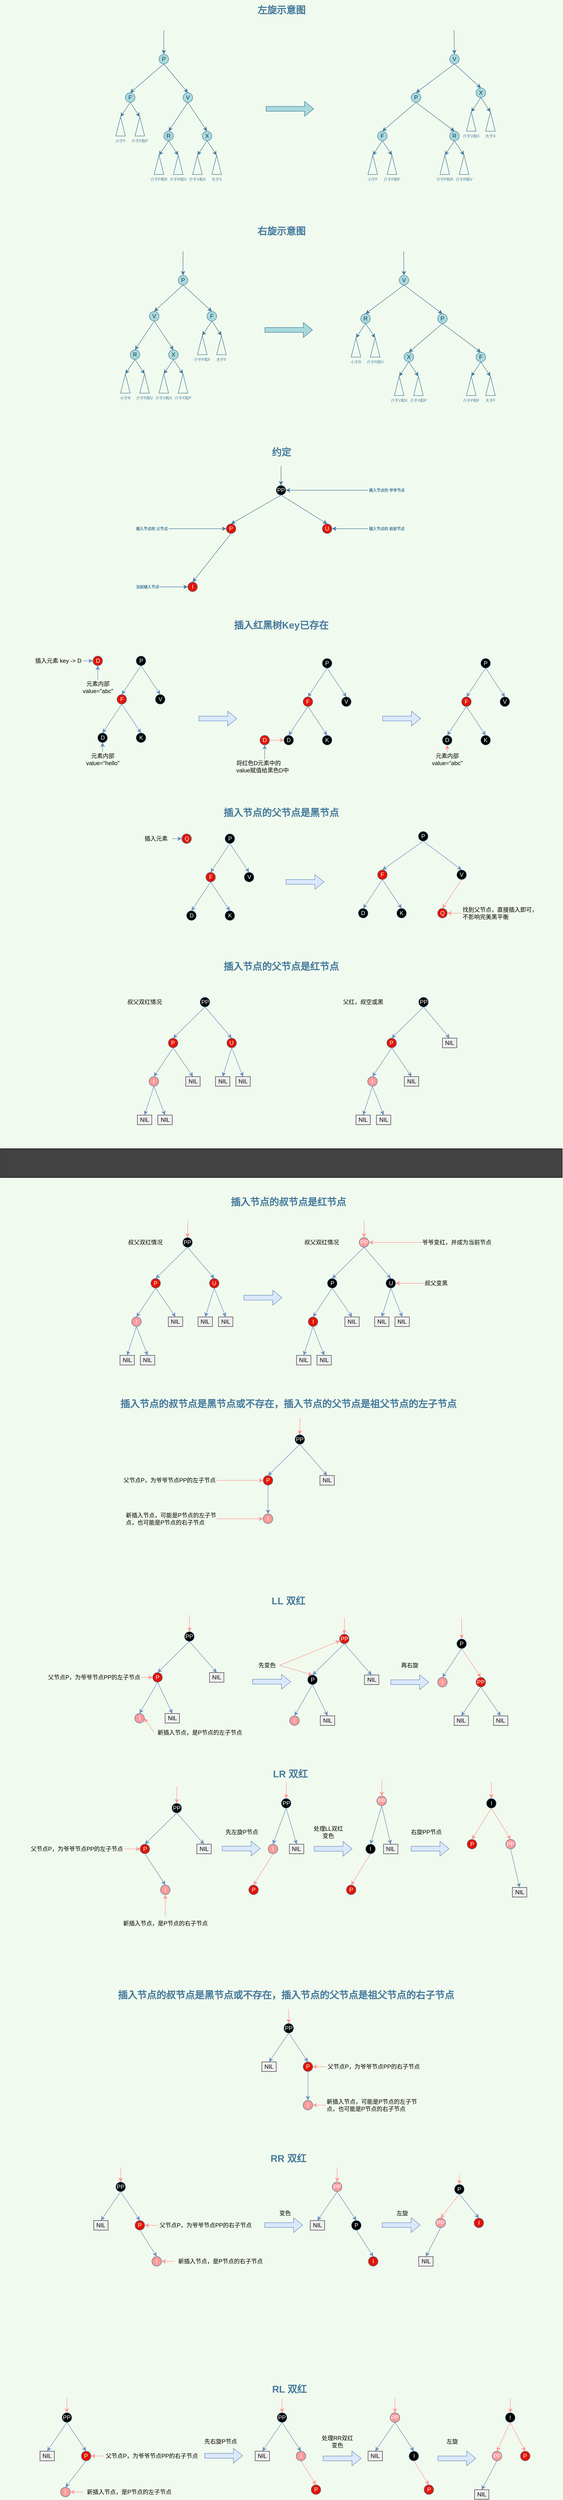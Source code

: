 <mxfile version="13.9.9" type="device"><diagram id="C5RBs43oDa-KdzZeNtuy" name="Page-1"><mxGraphModel dx="1408" dy="808" grid="1" gridSize="10" guides="1" tooltips="1" connect="1" arrows="1" fold="1" page="1" pageScale="1" pageWidth="1169" pageHeight="827" background="#F1FAEE" math="0" shadow="0"><root><mxCell id="WIyWlLk6GJQsqaUBKTNV-0"/><mxCell id="WIyWlLk6GJQsqaUBKTNV-1" parent="WIyWlLk6GJQsqaUBKTNV-0"/><mxCell id="8FVJw3eoNKdSrCbgLKYQ-2" value="P" style="ellipse;whiteSpace=wrap;html=1;aspect=fixed;rounded=0;sketch=0;strokeColor=#457B9D;fillColor=#A8DADC;fontColor=#1D3557;" parent="WIyWlLk6GJQsqaUBKTNV-1" vertex="1"><mxGeometry x="330" y="133" width="20" height="20" as="geometry"/></mxCell><mxCell id="8FVJw3eoNKdSrCbgLKYQ-3" value="左旋示意图" style="text;html=1;align=center;verticalAlign=middle;whiteSpace=wrap;rounded=0;sketch=0;fontSize=20;labelBackgroundColor=none;fontColor=#457B9D;fontStyle=1" parent="WIyWlLk6GJQsqaUBKTNV-1" vertex="1"><mxGeometry x="514.644" y="20" width="140" height="40" as="geometry"/></mxCell><mxCell id="8FVJw3eoNKdSrCbgLKYQ-4" value="F" style="ellipse;whiteSpace=wrap;html=1;aspect=fixed;rounded=0;sketch=0;strokeColor=#457B9D;fillColor=#A8DADC;fontColor=#1D3557;" parent="WIyWlLk6GJQsqaUBKTNV-1" vertex="1"><mxGeometry x="260" y="213" width="20" height="20" as="geometry"/></mxCell><mxCell id="8FVJw3eoNKdSrCbgLKYQ-9" style="rounded=1;sketch=0;orthogonalLoop=1;jettySize=auto;html=1;exitX=0.5;exitY=1;exitDx=0;exitDy=0;entryX=0.5;entryY=0;entryDx=0;entryDy=0;strokeColor=#457B9D;fillColor=#A8DADC;fontSize=20;fontColor=#457B9D;" parent="WIyWlLk6GJQsqaUBKTNV-1" source="8FVJw3eoNKdSrCbgLKYQ-2" target="8FVJw3eoNKdSrCbgLKYQ-4" edge="1"><mxGeometry x="230" y="20" as="geometry"/></mxCell><mxCell id="8FVJw3eoNKdSrCbgLKYQ-5" value="V" style="ellipse;whiteSpace=wrap;html=1;aspect=fixed;rounded=0;sketch=0;strokeColor=#457B9D;fillColor=#A8DADC;fontColor=#1D3557;" parent="WIyWlLk6GJQsqaUBKTNV-1" vertex="1"><mxGeometry x="380" y="213" width="20" height="20" as="geometry"/></mxCell><mxCell id="8FVJw3eoNKdSrCbgLKYQ-10" style="edgeStyle=none;rounded=1;sketch=0;orthogonalLoop=1;jettySize=auto;html=1;exitX=0.5;exitY=1;exitDx=0;exitDy=0;entryX=0.5;entryY=0;entryDx=0;entryDy=0;strokeColor=#457B9D;fillColor=#A8DADC;fontSize=20;fontColor=#457B9D;" parent="WIyWlLk6GJQsqaUBKTNV-1" source="8FVJw3eoNKdSrCbgLKYQ-2" target="8FVJw3eoNKdSrCbgLKYQ-5" edge="1"><mxGeometry x="230" y="20" as="geometry"/></mxCell><mxCell id="8FVJw3eoNKdSrCbgLKYQ-6" value="R" style="ellipse;whiteSpace=wrap;html=1;aspect=fixed;rounded=0;sketch=0;strokeColor=#457B9D;fillColor=#A8DADC;fontColor=#1D3557;" parent="WIyWlLk6GJQsqaUBKTNV-1" vertex="1"><mxGeometry x="340" y="293" width="20" height="20" as="geometry"/></mxCell><mxCell id="8FVJw3eoNKdSrCbgLKYQ-11" style="edgeStyle=none;rounded=1;sketch=0;orthogonalLoop=1;jettySize=auto;html=1;exitX=0.5;exitY=1;exitDx=0;exitDy=0;entryX=0.5;entryY=0;entryDx=0;entryDy=0;strokeColor=#457B9D;fillColor=#A8DADC;fontSize=20;fontColor=#457B9D;" parent="WIyWlLk6GJQsqaUBKTNV-1" source="8FVJw3eoNKdSrCbgLKYQ-5" target="8FVJw3eoNKdSrCbgLKYQ-6" edge="1"><mxGeometry x="230" y="20" as="geometry"/></mxCell><mxCell id="8FVJw3eoNKdSrCbgLKYQ-7" value="X" style="ellipse;whiteSpace=wrap;html=1;aspect=fixed;rounded=0;sketch=0;strokeColor=#457B9D;fillColor=#A8DADC;fontColor=#1D3557;" parent="WIyWlLk6GJQsqaUBKTNV-1" vertex="1"><mxGeometry x="420" y="293" width="20" height="20" as="geometry"/></mxCell><mxCell id="8FVJw3eoNKdSrCbgLKYQ-12" style="edgeStyle=none;rounded=1;sketch=0;orthogonalLoop=1;jettySize=auto;html=1;exitX=0.5;exitY=1;exitDx=0;exitDy=0;entryX=0.5;entryY=0;entryDx=0;entryDy=0;strokeColor=#457B9D;fillColor=#A8DADC;fontSize=20;fontColor=#457B9D;" parent="WIyWlLk6GJQsqaUBKTNV-1" source="8FVJw3eoNKdSrCbgLKYQ-5" target="8FVJw3eoNKdSrCbgLKYQ-7" edge="1"><mxGeometry x="230" y="20" as="geometry"/></mxCell><mxCell id="8FVJw3eoNKdSrCbgLKYQ-13" value="" style="triangle;whiteSpace=wrap;html=1;rounded=0;labelBackgroundColor=none;sketch=0;strokeColor=#457B9D;fillColor=none;fontSize=12;fontColor=#457B9D;rotation=-90;" parent="WIyWlLk6GJQsqaUBKTNV-1" vertex="1"><mxGeometry x="230" y="273" width="40" height="20" as="geometry"/></mxCell><mxCell id="8FVJw3eoNKdSrCbgLKYQ-15" style="edgeStyle=none;rounded=1;sketch=0;orthogonalLoop=1;jettySize=auto;html=1;exitX=0.5;exitY=1;exitDx=0;exitDy=0;entryX=1;entryY=0.5;entryDx=0;entryDy=0;strokeColor=#457B9D;fillColor=#A8DADC;fontSize=12;fontColor=#457B9D;" parent="WIyWlLk6GJQsqaUBKTNV-1" source="8FVJw3eoNKdSrCbgLKYQ-4" target="8FVJw3eoNKdSrCbgLKYQ-13" edge="1"><mxGeometry x="230" y="20" as="geometry"/></mxCell><mxCell id="8FVJw3eoNKdSrCbgLKYQ-14" value="" style="triangle;whiteSpace=wrap;html=1;rounded=0;labelBackgroundColor=none;sketch=0;strokeColor=#457B9D;fillColor=none;fontSize=12;fontColor=#457B9D;rotation=-90;" parent="WIyWlLk6GJQsqaUBKTNV-1" vertex="1"><mxGeometry x="270" y="273" width="40" height="20" as="geometry"/></mxCell><mxCell id="8FVJw3eoNKdSrCbgLKYQ-16" style="edgeStyle=none;rounded=1;sketch=0;orthogonalLoop=1;jettySize=auto;html=1;exitX=0.5;exitY=1;exitDx=0;exitDy=0;entryX=1;entryY=0.5;entryDx=0;entryDy=0;strokeColor=#457B9D;fillColor=#A8DADC;fontSize=12;fontColor=#457B9D;" parent="WIyWlLk6GJQsqaUBKTNV-1" source="8FVJw3eoNKdSrCbgLKYQ-4" target="8FVJw3eoNKdSrCbgLKYQ-14" edge="1"><mxGeometry x="230" y="20" as="geometry"/></mxCell><mxCell id="8FVJw3eoNKdSrCbgLKYQ-17" style="edgeStyle=none;rounded=1;sketch=0;orthogonalLoop=1;jettySize=auto;html=1;entryX=1;entryY=0.5;entryDx=0;entryDy=0;strokeColor=#457B9D;fillColor=#A8DADC;fontSize=12;fontColor=#457B9D;" parent="WIyWlLk6GJQsqaUBKTNV-1" target="8FVJw3eoNKdSrCbgLKYQ-19" edge="1"><mxGeometry x="230" y="20" as="geometry"><mxPoint x="350" y="313" as="sourcePoint"/></mxGeometry></mxCell><mxCell id="8FVJw3eoNKdSrCbgLKYQ-18" style="edgeStyle=none;rounded=1;sketch=0;orthogonalLoop=1;jettySize=auto;html=1;entryX=1;entryY=0.5;entryDx=0;entryDy=0;strokeColor=#457B9D;fillColor=#A8DADC;fontSize=12;fontColor=#457B9D;exitX=0.5;exitY=1;exitDx=0;exitDy=0;" parent="WIyWlLk6GJQsqaUBKTNV-1" source="8FVJw3eoNKdSrCbgLKYQ-6" target="8FVJw3eoNKdSrCbgLKYQ-20" edge="1"><mxGeometry x="230" y="20" as="geometry"><mxPoint x="350" y="323" as="sourcePoint"/></mxGeometry></mxCell><mxCell id="8FVJw3eoNKdSrCbgLKYQ-19" value="" style="triangle;whiteSpace=wrap;html=1;rounded=0;labelBackgroundColor=none;sketch=0;strokeColor=#457B9D;fillColor=none;fontSize=12;fontColor=#457B9D;rotation=-90;" parent="WIyWlLk6GJQsqaUBKTNV-1" vertex="1"><mxGeometry x="310" y="353" width="40" height="20" as="geometry"/></mxCell><mxCell id="8FVJw3eoNKdSrCbgLKYQ-20" value="" style="triangle;whiteSpace=wrap;html=1;rounded=0;labelBackgroundColor=none;sketch=0;strokeColor=#457B9D;fillColor=none;fontSize=12;fontColor=#457B9D;rotation=-90;" parent="WIyWlLk6GJQsqaUBKTNV-1" vertex="1"><mxGeometry x="350" y="353" width="40" height="20" as="geometry"/></mxCell><mxCell id="8FVJw3eoNKdSrCbgLKYQ-21" style="edgeStyle=none;rounded=1;sketch=0;orthogonalLoop=1;jettySize=auto;html=1;entryX=1;entryY=0.5;entryDx=0;entryDy=0;strokeColor=#457B9D;fillColor=#A8DADC;fontSize=12;fontColor=#457B9D;" parent="WIyWlLk6GJQsqaUBKTNV-1" target="8FVJw3eoNKdSrCbgLKYQ-23" edge="1"><mxGeometry x="230" y="20" as="geometry"><mxPoint x="430" y="313" as="sourcePoint"/></mxGeometry></mxCell><mxCell id="8FVJw3eoNKdSrCbgLKYQ-22" style="edgeStyle=none;rounded=1;sketch=0;orthogonalLoop=1;jettySize=auto;html=1;entryX=1;entryY=0.5;entryDx=0;entryDy=0;strokeColor=#457B9D;fillColor=#A8DADC;fontSize=12;fontColor=#457B9D;exitX=0.5;exitY=1;exitDx=0;exitDy=0;" parent="WIyWlLk6GJQsqaUBKTNV-1" source="8FVJw3eoNKdSrCbgLKYQ-7" target="8FVJw3eoNKdSrCbgLKYQ-24" edge="1"><mxGeometry x="230" y="20" as="geometry"><mxPoint x="430" y="323" as="sourcePoint"/></mxGeometry></mxCell><mxCell id="8FVJw3eoNKdSrCbgLKYQ-23" value="" style="triangle;whiteSpace=wrap;html=1;rounded=0;labelBackgroundColor=none;sketch=0;strokeColor=#457B9D;fillColor=none;fontSize=12;fontColor=#457B9D;rotation=-90;" parent="WIyWlLk6GJQsqaUBKTNV-1" vertex="1"><mxGeometry x="390" y="353" width="40" height="20" as="geometry"/></mxCell><mxCell id="8FVJw3eoNKdSrCbgLKYQ-24" value="" style="triangle;whiteSpace=wrap;html=1;rounded=0;labelBackgroundColor=none;sketch=0;strokeColor=#457B9D;fillColor=none;fontSize=12;fontColor=#457B9D;rotation=-90;" parent="WIyWlLk6GJQsqaUBKTNV-1" vertex="1"><mxGeometry x="430" y="353" width="40" height="20" as="geometry"/></mxCell><mxCell id="8FVJw3eoNKdSrCbgLKYQ-25" value="小于F" style="text;html=1;strokeColor=none;fillColor=none;align=center;verticalAlign=middle;whiteSpace=wrap;rounded=0;labelBackgroundColor=none;sketch=0;fontSize=8;fontColor=#457B9D;" parent="WIyWlLk6GJQsqaUBKTNV-1" vertex="1"><mxGeometry x="230" y="303" width="40" height="20" as="geometry"/></mxCell><mxCell id="8FVJw3eoNKdSrCbgLKYQ-26" value="介于F和P" style="text;html=1;strokeColor=none;fillColor=none;align=center;verticalAlign=middle;whiteSpace=wrap;rounded=0;labelBackgroundColor=none;sketch=0;fontSize=8;fontColor=#457B9D;" parent="WIyWlLk6GJQsqaUBKTNV-1" vertex="1"><mxGeometry x="260" y="303" width="60" height="20" as="geometry"/></mxCell><mxCell id="8FVJw3eoNKdSrCbgLKYQ-27" value="介于P和R" style="text;html=1;strokeColor=none;fillColor=none;align=center;verticalAlign=middle;whiteSpace=wrap;rounded=0;labelBackgroundColor=none;sketch=0;fontSize=8;fontColor=#457B9D;" parent="WIyWlLk6GJQsqaUBKTNV-1" vertex="1"><mxGeometry x="300" y="383" width="60" height="20" as="geometry"/></mxCell><mxCell id="8FVJw3eoNKdSrCbgLKYQ-28" value="介于R和V" style="text;html=1;strokeColor=none;fillColor=none;align=center;verticalAlign=middle;whiteSpace=wrap;rounded=0;labelBackgroundColor=none;sketch=0;fontSize=8;fontColor=#457B9D;" parent="WIyWlLk6GJQsqaUBKTNV-1" vertex="1"><mxGeometry x="340" y="383" width="60" height="20" as="geometry"/></mxCell><mxCell id="8FVJw3eoNKdSrCbgLKYQ-29" value="介于V和X" style="text;html=1;strokeColor=none;fillColor=none;align=center;verticalAlign=middle;whiteSpace=wrap;rounded=0;labelBackgroundColor=none;sketch=0;fontSize=8;fontColor=#457B9D;" parent="WIyWlLk6GJQsqaUBKTNV-1" vertex="1"><mxGeometry x="380" y="383" width="60" height="20" as="geometry"/></mxCell><mxCell id="8FVJw3eoNKdSrCbgLKYQ-30" value="大于X" style="text;html=1;strokeColor=none;fillColor=none;align=center;verticalAlign=middle;whiteSpace=wrap;rounded=0;labelBackgroundColor=none;sketch=0;fontSize=8;fontColor=#457B9D;" parent="WIyWlLk6GJQsqaUBKTNV-1" vertex="1"><mxGeometry x="420" y="383" width="60" height="20" as="geometry"/></mxCell><mxCell id="8FVJw3eoNKdSrCbgLKYQ-31" value="" style="endArrow=classic;html=1;strokeColor=#457B9D;fillColor=#A8DADC;fontSize=8;fontColor=#457B9D;entryX=0.5;entryY=0;entryDx=0;entryDy=0;" parent="WIyWlLk6GJQsqaUBKTNV-1" target="8FVJw3eoNKdSrCbgLKYQ-2" edge="1"><mxGeometry x="230" y="20" width="50" height="50" as="geometry"><mxPoint x="340" y="83" as="sourcePoint"/><mxPoint x="300" y="83" as="targetPoint"/></mxGeometry></mxCell><mxCell id="8FVJw3eoNKdSrCbgLKYQ-34" value="P" style="ellipse;whiteSpace=wrap;html=1;aspect=fixed;rounded=0;sketch=0;strokeColor=#457B9D;fillColor=#A8DADC;fontColor=#1D3557;" parent="WIyWlLk6GJQsqaUBKTNV-1" vertex="1"><mxGeometry x="855" y="213" width="20" height="20" as="geometry"/></mxCell><mxCell id="8FVJw3eoNKdSrCbgLKYQ-37" value="F" style="ellipse;whiteSpace=wrap;html=1;aspect=fixed;rounded=0;sketch=0;strokeColor=#457B9D;fillColor=#A8DADC;fontColor=#1D3557;" parent="WIyWlLk6GJQsqaUBKTNV-1" vertex="1"><mxGeometry x="785" y="293" width="20" height="20" as="geometry"/></mxCell><mxCell id="8FVJw3eoNKdSrCbgLKYQ-32" style="rounded=1;sketch=0;orthogonalLoop=1;jettySize=auto;html=1;exitX=0.5;exitY=1;exitDx=0;exitDy=0;entryX=0.5;entryY=0;entryDx=0;entryDy=0;strokeColor=#457B9D;fillColor=#A8DADC;fontSize=20;fontColor=#457B9D;" parent="WIyWlLk6GJQsqaUBKTNV-1" source="8FVJw3eoNKdSrCbgLKYQ-34" target="8FVJw3eoNKdSrCbgLKYQ-37" edge="1"><mxGeometry x="375" y="20" as="geometry"/></mxCell><mxCell id="8FVJw3eoNKdSrCbgLKYQ-38" style="edgeStyle=none;rounded=1;sketch=0;orthogonalLoop=1;jettySize=auto;html=1;exitX=0.5;exitY=1;exitDx=0;exitDy=0;entryX=0.5;entryY=0;entryDx=0;entryDy=0;strokeColor=#457B9D;fillColor=#A8DADC;fontSize=20;fontColor=#457B9D;" parent="WIyWlLk6GJQsqaUBKTNV-1" source="8FVJw3eoNKdSrCbgLKYQ-34" target="8FVJw3eoNKdSrCbgLKYQ-41" edge="1"><mxGeometry x="375" y="20" as="geometry"/></mxCell><mxCell id="8FVJw3eoNKdSrCbgLKYQ-60" style="edgeStyle=none;rounded=1;sketch=0;orthogonalLoop=1;jettySize=auto;html=1;exitX=0.5;exitY=1;exitDx=0;exitDy=0;entryX=0.5;entryY=0;entryDx=0;entryDy=0;strokeColor=#457B9D;fillColor=#A8DADC;fontSize=8;fontColor=#457B9D;" parent="WIyWlLk6GJQsqaUBKTNV-1" source="8FVJw3eoNKdSrCbgLKYQ-40" target="8FVJw3eoNKdSrCbgLKYQ-34" edge="1"><mxGeometry x="375" y="20" as="geometry"/></mxCell><mxCell id="8FVJw3eoNKdSrCbgLKYQ-40" value="V" style="ellipse;whiteSpace=wrap;html=1;aspect=fixed;rounded=0;sketch=0;strokeColor=#457B9D;fillColor=#A8DADC;fontColor=#1D3557;" parent="WIyWlLk6GJQsqaUBKTNV-1" vertex="1"><mxGeometry x="935" y="133" width="20" height="20" as="geometry"/></mxCell><mxCell id="8FVJw3eoNKdSrCbgLKYQ-41" value="R" style="ellipse;whiteSpace=wrap;html=1;aspect=fixed;rounded=0;sketch=0;strokeColor=#457B9D;fillColor=#A8DADC;fontColor=#1D3557;" parent="WIyWlLk6GJQsqaUBKTNV-1" vertex="1"><mxGeometry x="935" y="293" width="20" height="20" as="geometry"/></mxCell><mxCell id="8FVJw3eoNKdSrCbgLKYQ-42" value="X" style="ellipse;whiteSpace=wrap;html=1;aspect=fixed;rounded=0;sketch=0;strokeColor=#457B9D;fillColor=#A8DADC;fontColor=#1D3557;" parent="WIyWlLk6GJQsqaUBKTNV-1" vertex="1"><mxGeometry x="990" y="203" width="20" height="20" as="geometry"/></mxCell><mxCell id="8FVJw3eoNKdSrCbgLKYQ-39" style="edgeStyle=none;rounded=1;sketch=0;orthogonalLoop=1;jettySize=auto;html=1;exitX=0.5;exitY=1;exitDx=0;exitDy=0;entryX=0.5;entryY=0;entryDx=0;entryDy=0;strokeColor=#457B9D;fillColor=#A8DADC;fontSize=20;fontColor=#457B9D;" parent="WIyWlLk6GJQsqaUBKTNV-1" source="8FVJw3eoNKdSrCbgLKYQ-40" target="8FVJw3eoNKdSrCbgLKYQ-42" edge="1"><mxGeometry x="375" y="20" as="geometry"/></mxCell><mxCell id="8FVJw3eoNKdSrCbgLKYQ-43" value="" style="triangle;whiteSpace=wrap;html=1;rounded=0;labelBackgroundColor=none;sketch=0;strokeColor=#457B9D;fillColor=none;fontSize=12;fontColor=#457B9D;rotation=-90;" parent="WIyWlLk6GJQsqaUBKTNV-1" vertex="1"><mxGeometry x="755" y="353" width="40" height="20" as="geometry"/></mxCell><mxCell id="8FVJw3eoNKdSrCbgLKYQ-35" style="edgeStyle=none;rounded=1;sketch=0;orthogonalLoop=1;jettySize=auto;html=1;exitX=0.5;exitY=1;exitDx=0;exitDy=0;entryX=1;entryY=0.5;entryDx=0;entryDy=0;strokeColor=#457B9D;fillColor=#A8DADC;fontSize=12;fontColor=#457B9D;" parent="WIyWlLk6GJQsqaUBKTNV-1" source="8FVJw3eoNKdSrCbgLKYQ-37" target="8FVJw3eoNKdSrCbgLKYQ-43" edge="1"><mxGeometry x="375" y="20" as="geometry"/></mxCell><mxCell id="8FVJw3eoNKdSrCbgLKYQ-44" value="" style="triangle;whiteSpace=wrap;html=1;rounded=0;labelBackgroundColor=none;sketch=0;strokeColor=#457B9D;fillColor=none;fontSize=12;fontColor=#457B9D;rotation=-90;" parent="WIyWlLk6GJQsqaUBKTNV-1" vertex="1"><mxGeometry x="795" y="353" width="40" height="20" as="geometry"/></mxCell><mxCell id="8FVJw3eoNKdSrCbgLKYQ-36" style="edgeStyle=none;rounded=1;sketch=0;orthogonalLoop=1;jettySize=auto;html=1;exitX=0.5;exitY=1;exitDx=0;exitDy=0;entryX=1;entryY=0.5;entryDx=0;entryDy=0;strokeColor=#457B9D;fillColor=#A8DADC;fontSize=12;fontColor=#457B9D;" parent="WIyWlLk6GJQsqaUBKTNV-1" source="8FVJw3eoNKdSrCbgLKYQ-37" target="8FVJw3eoNKdSrCbgLKYQ-44" edge="1"><mxGeometry x="375" y="20" as="geometry"/></mxCell><mxCell id="8FVJw3eoNKdSrCbgLKYQ-45" style="edgeStyle=none;rounded=1;sketch=0;orthogonalLoop=1;jettySize=auto;html=1;entryX=1;entryY=0.5;entryDx=0;entryDy=0;strokeColor=#457B9D;fillColor=#A8DADC;fontSize=12;fontColor=#457B9D;" parent="WIyWlLk6GJQsqaUBKTNV-1" target="8FVJw3eoNKdSrCbgLKYQ-47" edge="1"><mxGeometry x="375" y="20" as="geometry"><mxPoint x="945" y="313" as="sourcePoint"/></mxGeometry></mxCell><mxCell id="8FVJw3eoNKdSrCbgLKYQ-46" style="edgeStyle=none;rounded=1;sketch=0;orthogonalLoop=1;jettySize=auto;html=1;entryX=1;entryY=0.5;entryDx=0;entryDy=0;strokeColor=#457B9D;fillColor=#A8DADC;fontSize=12;fontColor=#457B9D;exitX=0.5;exitY=1;exitDx=0;exitDy=0;" parent="WIyWlLk6GJQsqaUBKTNV-1" source="8FVJw3eoNKdSrCbgLKYQ-41" target="8FVJw3eoNKdSrCbgLKYQ-48" edge="1"><mxGeometry x="375" y="20" as="geometry"><mxPoint x="945" y="323" as="sourcePoint"/></mxGeometry></mxCell><mxCell id="8FVJw3eoNKdSrCbgLKYQ-47" value="" style="triangle;whiteSpace=wrap;html=1;rounded=0;labelBackgroundColor=none;sketch=0;strokeColor=#457B9D;fillColor=none;fontSize=12;fontColor=#457B9D;rotation=-90;" parent="WIyWlLk6GJQsqaUBKTNV-1" vertex="1"><mxGeometry x="905" y="353" width="40" height="20" as="geometry"/></mxCell><mxCell id="8FVJw3eoNKdSrCbgLKYQ-48" value="" style="triangle;whiteSpace=wrap;html=1;rounded=0;labelBackgroundColor=none;sketch=0;strokeColor=#457B9D;fillColor=none;fontSize=12;fontColor=#457B9D;rotation=-90;" parent="WIyWlLk6GJQsqaUBKTNV-1" vertex="1"><mxGeometry x="945" y="353" width="40" height="20" as="geometry"/></mxCell><mxCell id="8FVJw3eoNKdSrCbgLKYQ-49" style="edgeStyle=none;rounded=1;sketch=0;orthogonalLoop=1;jettySize=auto;html=1;entryX=1;entryY=0.5;entryDx=0;entryDy=0;strokeColor=#457B9D;fillColor=#A8DADC;fontSize=12;fontColor=#457B9D;" parent="WIyWlLk6GJQsqaUBKTNV-1" target="8FVJw3eoNKdSrCbgLKYQ-51" edge="1"><mxGeometry x="375" y="20" as="geometry"><mxPoint x="1000.0" y="223" as="sourcePoint"/></mxGeometry></mxCell><mxCell id="8FVJw3eoNKdSrCbgLKYQ-50" style="edgeStyle=none;rounded=1;sketch=0;orthogonalLoop=1;jettySize=auto;html=1;entryX=1;entryY=0.5;entryDx=0;entryDy=0;strokeColor=#457B9D;fillColor=#A8DADC;fontSize=12;fontColor=#457B9D;exitX=0.5;exitY=1;exitDx=0;exitDy=0;" parent="WIyWlLk6GJQsqaUBKTNV-1" source="8FVJw3eoNKdSrCbgLKYQ-42" target="8FVJw3eoNKdSrCbgLKYQ-52" edge="1"><mxGeometry x="375" y="20" as="geometry"><mxPoint x="1000" y="233" as="sourcePoint"/></mxGeometry></mxCell><mxCell id="8FVJw3eoNKdSrCbgLKYQ-51" value="" style="triangle;whiteSpace=wrap;html=1;rounded=0;labelBackgroundColor=none;sketch=0;strokeColor=#457B9D;fillColor=none;fontSize=12;fontColor=#457B9D;rotation=-90;" parent="WIyWlLk6GJQsqaUBKTNV-1" vertex="1"><mxGeometry x="960" y="263" width="40" height="20" as="geometry"/></mxCell><mxCell id="8FVJw3eoNKdSrCbgLKYQ-52" value="" style="triangle;whiteSpace=wrap;html=1;rounded=0;labelBackgroundColor=none;sketch=0;strokeColor=#457B9D;fillColor=none;fontSize=12;fontColor=#457B9D;rotation=-90;" parent="WIyWlLk6GJQsqaUBKTNV-1" vertex="1"><mxGeometry x="1000" y="263" width="40" height="20" as="geometry"/></mxCell><mxCell id="8FVJw3eoNKdSrCbgLKYQ-53" value="小于F" style="text;html=1;strokeColor=none;fillColor=none;align=center;verticalAlign=middle;whiteSpace=wrap;rounded=0;labelBackgroundColor=none;sketch=0;fontSize=8;fontColor=#457B9D;" parent="WIyWlLk6GJQsqaUBKTNV-1" vertex="1"><mxGeometry x="755" y="383" width="40" height="20" as="geometry"/></mxCell><mxCell id="8FVJw3eoNKdSrCbgLKYQ-54" value="介于F和P" style="text;html=1;strokeColor=none;fillColor=none;align=center;verticalAlign=middle;whiteSpace=wrap;rounded=0;labelBackgroundColor=none;sketch=0;fontSize=8;fontColor=#457B9D;" parent="WIyWlLk6GJQsqaUBKTNV-1" vertex="1"><mxGeometry x="785" y="383" width="60" height="20" as="geometry"/></mxCell><mxCell id="8FVJw3eoNKdSrCbgLKYQ-55" value="介于P和R" style="text;html=1;strokeColor=none;fillColor=none;align=center;verticalAlign=middle;whiteSpace=wrap;rounded=0;labelBackgroundColor=none;sketch=0;fontSize=8;fontColor=#457B9D;" parent="WIyWlLk6GJQsqaUBKTNV-1" vertex="1"><mxGeometry x="895" y="383" width="60" height="20" as="geometry"/></mxCell><mxCell id="8FVJw3eoNKdSrCbgLKYQ-56" value="介于R和V" style="text;html=1;strokeColor=none;fillColor=none;align=center;verticalAlign=middle;whiteSpace=wrap;rounded=0;labelBackgroundColor=none;sketch=0;fontSize=8;fontColor=#457B9D;" parent="WIyWlLk6GJQsqaUBKTNV-1" vertex="1"><mxGeometry x="935" y="383" width="60" height="20" as="geometry"/></mxCell><mxCell id="8FVJw3eoNKdSrCbgLKYQ-57" value="介于V和X" style="text;html=1;strokeColor=none;fillColor=none;align=center;verticalAlign=middle;whiteSpace=wrap;rounded=0;labelBackgroundColor=none;sketch=0;fontSize=8;fontColor=#457B9D;" parent="WIyWlLk6GJQsqaUBKTNV-1" vertex="1"><mxGeometry x="950" y="293" width="60" height="20" as="geometry"/></mxCell><mxCell id="8FVJw3eoNKdSrCbgLKYQ-58" value="大于X" style="text;html=1;strokeColor=none;fillColor=none;align=center;verticalAlign=middle;whiteSpace=wrap;rounded=0;labelBackgroundColor=none;sketch=0;fontSize=8;fontColor=#457B9D;" parent="WIyWlLk6GJQsqaUBKTNV-1" vertex="1"><mxGeometry x="990" y="293" width="60" height="20" as="geometry"/></mxCell><mxCell id="8FVJw3eoNKdSrCbgLKYQ-61" value="" style="endArrow=classic;html=1;strokeColor=#457B9D;fillColor=#A8DADC;fontSize=8;fontColor=#457B9D;" parent="WIyWlLk6GJQsqaUBKTNV-1" target="8FVJw3eoNKdSrCbgLKYQ-40" edge="1"><mxGeometry x="375" y="20" width="50" height="50" as="geometry"><mxPoint x="944.29" y="83" as="sourcePoint"/><mxPoint x="944" y="100" as="targetPoint"/></mxGeometry></mxCell><mxCell id="8FVJw3eoNKdSrCbgLKYQ-65" value="" style="shape=flexArrow;endArrow=classic;html=1;strokeColor=#457B9D;fillColor=#A8DADC;fontSize=8;fontColor=#457B9D;" parent="WIyWlLk6GJQsqaUBKTNV-1" edge="1"><mxGeometry x="272.5" y="20" width="50" height="50" as="geometry"><mxPoint x="552.5" y="246.45" as="sourcePoint"/><mxPoint x="652.5" y="246.45" as="targetPoint"/></mxGeometry></mxCell><mxCell id="8FVJw3eoNKdSrCbgLKYQ-68" value="P" style="ellipse;whiteSpace=wrap;html=1;aspect=fixed;rounded=0;sketch=0;strokeColor=#457B9D;fillColor=#A8DADC;fontColor=#1D3557;" parent="WIyWlLk6GJQsqaUBKTNV-1" vertex="1"><mxGeometry x="370" y="593" width="20" height="20" as="geometry"/></mxCell><mxCell id="8FVJw3eoNKdSrCbgLKYQ-69" value="右旋示意图" style="text;html=1;align=center;verticalAlign=middle;whiteSpace=wrap;rounded=0;sketch=0;fontSize=20;labelBackgroundColor=none;fontColor=#457B9D;fontStyle=1" parent="WIyWlLk6GJQsqaUBKTNV-1" vertex="1"><mxGeometry x="514.644" y="480" width="140" height="40" as="geometry"/></mxCell><mxCell id="8FVJw3eoNKdSrCbgLKYQ-72" value="F" style="ellipse;whiteSpace=wrap;html=1;aspect=fixed;rounded=0;sketch=0;strokeColor=#457B9D;fillColor=#A8DADC;fontColor=#1D3557;" parent="WIyWlLk6GJQsqaUBKTNV-1" vertex="1"><mxGeometry x="430" y="668" width="20" height="20" as="geometry"/></mxCell><mxCell id="8FVJw3eoNKdSrCbgLKYQ-66" style="rounded=1;sketch=0;orthogonalLoop=1;jettySize=auto;html=1;exitX=0.5;exitY=1;exitDx=0;exitDy=0;entryX=0.5;entryY=0;entryDx=0;entryDy=0;strokeColor=#457B9D;fillColor=#A8DADC;fontSize=20;fontColor=#457B9D;" parent="WIyWlLk6GJQsqaUBKTNV-1" source="8FVJw3eoNKdSrCbgLKYQ-68" target="8FVJw3eoNKdSrCbgLKYQ-72" edge="1"><mxGeometry x="230" y="480" as="geometry"/></mxCell><mxCell id="8FVJw3eoNKdSrCbgLKYQ-75" value="V" style="ellipse;whiteSpace=wrap;html=1;aspect=fixed;rounded=0;sketch=0;strokeColor=#457B9D;fillColor=#A8DADC;fontColor=#1D3557;" parent="WIyWlLk6GJQsqaUBKTNV-1" vertex="1"><mxGeometry x="310" y="668" width="20" height="20" as="geometry"/></mxCell><mxCell id="8FVJw3eoNKdSrCbgLKYQ-67" style="edgeStyle=none;rounded=1;sketch=0;orthogonalLoop=1;jettySize=auto;html=1;exitX=0.5;exitY=1;exitDx=0;exitDy=0;entryX=0.5;entryY=0;entryDx=0;entryDy=0;strokeColor=#457B9D;fillColor=#A8DADC;fontSize=20;fontColor=#457B9D;" parent="WIyWlLk6GJQsqaUBKTNV-1" source="8FVJw3eoNKdSrCbgLKYQ-68" target="8FVJw3eoNKdSrCbgLKYQ-75" edge="1"><mxGeometry x="230" y="480" as="geometry"/></mxCell><mxCell id="8FVJw3eoNKdSrCbgLKYQ-76" value="R" style="ellipse;whiteSpace=wrap;html=1;aspect=fixed;rounded=0;sketch=0;strokeColor=#457B9D;fillColor=#A8DADC;fontColor=#1D3557;" parent="WIyWlLk6GJQsqaUBKTNV-1" vertex="1"><mxGeometry x="270" y="748" width="20" height="20" as="geometry"/></mxCell><mxCell id="8FVJw3eoNKdSrCbgLKYQ-73" style="edgeStyle=none;rounded=1;sketch=0;orthogonalLoop=1;jettySize=auto;html=1;exitX=0.5;exitY=1;exitDx=0;exitDy=0;entryX=0.5;entryY=0;entryDx=0;entryDy=0;strokeColor=#457B9D;fillColor=#A8DADC;fontSize=20;fontColor=#457B9D;" parent="WIyWlLk6GJQsqaUBKTNV-1" source="8FVJw3eoNKdSrCbgLKYQ-75" target="8FVJw3eoNKdSrCbgLKYQ-76" edge="1"><mxGeometry x="230" y="480" as="geometry"/></mxCell><mxCell id="8FVJw3eoNKdSrCbgLKYQ-77" value="X" style="ellipse;whiteSpace=wrap;html=1;aspect=fixed;rounded=0;sketch=0;strokeColor=#457B9D;fillColor=#A8DADC;fontColor=#1D3557;" parent="WIyWlLk6GJQsqaUBKTNV-1" vertex="1"><mxGeometry x="350" y="748" width="20" height="20" as="geometry"/></mxCell><mxCell id="8FVJw3eoNKdSrCbgLKYQ-74" style="edgeStyle=none;rounded=1;sketch=0;orthogonalLoop=1;jettySize=auto;html=1;exitX=0.5;exitY=1;exitDx=0;exitDy=0;entryX=0.5;entryY=0;entryDx=0;entryDy=0;strokeColor=#457B9D;fillColor=#A8DADC;fontSize=20;fontColor=#457B9D;" parent="WIyWlLk6GJQsqaUBKTNV-1" source="8FVJw3eoNKdSrCbgLKYQ-75" target="8FVJw3eoNKdSrCbgLKYQ-77" edge="1"><mxGeometry x="230" y="480" as="geometry"/></mxCell><mxCell id="8FVJw3eoNKdSrCbgLKYQ-78" value="" style="triangle;whiteSpace=wrap;html=1;rounded=0;labelBackgroundColor=none;sketch=0;strokeColor=#457B9D;fillColor=none;fontSize=12;fontColor=#457B9D;rotation=-90;" parent="WIyWlLk6GJQsqaUBKTNV-1" vertex="1"><mxGeometry x="400" y="728" width="40" height="20" as="geometry"/></mxCell><mxCell id="8FVJw3eoNKdSrCbgLKYQ-70" style="edgeStyle=none;rounded=1;sketch=0;orthogonalLoop=1;jettySize=auto;html=1;exitX=0.5;exitY=1;exitDx=0;exitDy=0;entryX=1;entryY=0.5;entryDx=0;entryDy=0;strokeColor=#457B9D;fillColor=#A8DADC;fontSize=12;fontColor=#457B9D;" parent="WIyWlLk6GJQsqaUBKTNV-1" source="8FVJw3eoNKdSrCbgLKYQ-72" target="8FVJw3eoNKdSrCbgLKYQ-78" edge="1"><mxGeometry x="230" y="480" as="geometry"/></mxCell><mxCell id="8FVJw3eoNKdSrCbgLKYQ-79" value="" style="triangle;whiteSpace=wrap;html=1;rounded=0;labelBackgroundColor=none;sketch=0;strokeColor=#457B9D;fillColor=none;fontSize=12;fontColor=#457B9D;rotation=-90;" parent="WIyWlLk6GJQsqaUBKTNV-1" vertex="1"><mxGeometry x="440" y="728" width="40" height="20" as="geometry"/></mxCell><mxCell id="8FVJw3eoNKdSrCbgLKYQ-71" style="edgeStyle=none;rounded=1;sketch=0;orthogonalLoop=1;jettySize=auto;html=1;exitX=0.5;exitY=1;exitDx=0;exitDy=0;entryX=1;entryY=0.5;entryDx=0;entryDy=0;strokeColor=#457B9D;fillColor=#A8DADC;fontSize=12;fontColor=#457B9D;" parent="WIyWlLk6GJQsqaUBKTNV-1" source="8FVJw3eoNKdSrCbgLKYQ-72" target="8FVJw3eoNKdSrCbgLKYQ-79" edge="1"><mxGeometry x="230" y="480" as="geometry"/></mxCell><mxCell id="8FVJw3eoNKdSrCbgLKYQ-80" style="edgeStyle=none;rounded=1;sketch=0;orthogonalLoop=1;jettySize=auto;html=1;entryX=1;entryY=0.5;entryDx=0;entryDy=0;strokeColor=#457B9D;fillColor=#A8DADC;fontSize=12;fontColor=#457B9D;" parent="WIyWlLk6GJQsqaUBKTNV-1" target="8FVJw3eoNKdSrCbgLKYQ-82" edge="1"><mxGeometry x="230" y="480" as="geometry"><mxPoint x="280" y="768.0" as="sourcePoint"/></mxGeometry></mxCell><mxCell id="8FVJw3eoNKdSrCbgLKYQ-81" style="edgeStyle=none;rounded=1;sketch=0;orthogonalLoop=1;jettySize=auto;html=1;entryX=1;entryY=0.5;entryDx=0;entryDy=0;strokeColor=#457B9D;fillColor=#A8DADC;fontSize=12;fontColor=#457B9D;exitX=0.5;exitY=1;exitDx=0;exitDy=0;" parent="WIyWlLk6GJQsqaUBKTNV-1" source="8FVJw3eoNKdSrCbgLKYQ-76" target="8FVJw3eoNKdSrCbgLKYQ-83" edge="1"><mxGeometry x="230" y="480" as="geometry"><mxPoint x="280" y="778" as="sourcePoint"/></mxGeometry></mxCell><mxCell id="8FVJw3eoNKdSrCbgLKYQ-82" value="" style="triangle;whiteSpace=wrap;html=1;rounded=0;labelBackgroundColor=none;sketch=0;strokeColor=#457B9D;fillColor=none;fontSize=12;fontColor=#457B9D;rotation=-90;" parent="WIyWlLk6GJQsqaUBKTNV-1" vertex="1"><mxGeometry x="240" y="808" width="40" height="20" as="geometry"/></mxCell><mxCell id="8FVJw3eoNKdSrCbgLKYQ-83" value="" style="triangle;whiteSpace=wrap;html=1;rounded=0;labelBackgroundColor=none;sketch=0;strokeColor=#457B9D;fillColor=none;fontSize=12;fontColor=#457B9D;rotation=-90;" parent="WIyWlLk6GJQsqaUBKTNV-1" vertex="1"><mxGeometry x="280" y="808" width="40" height="20" as="geometry"/></mxCell><mxCell id="8FVJw3eoNKdSrCbgLKYQ-84" style="edgeStyle=none;rounded=1;sketch=0;orthogonalLoop=1;jettySize=auto;html=1;entryX=1;entryY=0.5;entryDx=0;entryDy=0;strokeColor=#457B9D;fillColor=#A8DADC;fontSize=12;fontColor=#457B9D;" parent="WIyWlLk6GJQsqaUBKTNV-1" target="8FVJw3eoNKdSrCbgLKYQ-86" edge="1"><mxGeometry x="230" y="480" as="geometry"><mxPoint x="360" y="768.0" as="sourcePoint"/></mxGeometry></mxCell><mxCell id="8FVJw3eoNKdSrCbgLKYQ-85" style="edgeStyle=none;rounded=1;sketch=0;orthogonalLoop=1;jettySize=auto;html=1;entryX=1;entryY=0.5;entryDx=0;entryDy=0;strokeColor=#457B9D;fillColor=#A8DADC;fontSize=12;fontColor=#457B9D;exitX=0.5;exitY=1;exitDx=0;exitDy=0;" parent="WIyWlLk6GJQsqaUBKTNV-1" source="8FVJw3eoNKdSrCbgLKYQ-77" target="8FVJw3eoNKdSrCbgLKYQ-87" edge="1"><mxGeometry x="230" y="480" as="geometry"><mxPoint x="360" y="778" as="sourcePoint"/></mxGeometry></mxCell><mxCell id="8FVJw3eoNKdSrCbgLKYQ-86" value="" style="triangle;whiteSpace=wrap;html=1;rounded=0;labelBackgroundColor=none;sketch=0;strokeColor=#457B9D;fillColor=none;fontSize=12;fontColor=#457B9D;rotation=-90;" parent="WIyWlLk6GJQsqaUBKTNV-1" vertex="1"><mxGeometry x="320" y="808" width="40" height="20" as="geometry"/></mxCell><mxCell id="8FVJw3eoNKdSrCbgLKYQ-87" value="" style="triangle;whiteSpace=wrap;html=1;rounded=0;labelBackgroundColor=none;sketch=0;strokeColor=#457B9D;fillColor=none;fontSize=12;fontColor=#457B9D;rotation=-90;" parent="WIyWlLk6GJQsqaUBKTNV-1" vertex="1"><mxGeometry x="360" y="808" width="40" height="20" as="geometry"/></mxCell><mxCell id="8FVJw3eoNKdSrCbgLKYQ-88" value="介于P和F" style="text;html=1;strokeColor=none;fillColor=none;align=center;verticalAlign=middle;whiteSpace=wrap;rounded=0;labelBackgroundColor=none;sketch=0;fontSize=8;fontColor=#457B9D;" parent="WIyWlLk6GJQsqaUBKTNV-1" vertex="1"><mxGeometry x="400" y="758" width="40" height="20" as="geometry"/></mxCell><mxCell id="8FVJw3eoNKdSrCbgLKYQ-89" value="大于F" style="text;html=1;strokeColor=none;fillColor=none;align=center;verticalAlign=middle;whiteSpace=wrap;rounded=0;labelBackgroundColor=none;sketch=0;fontSize=8;fontColor=#457B9D;" parent="WIyWlLk6GJQsqaUBKTNV-1" vertex="1"><mxGeometry x="430" y="758" width="60" height="20" as="geometry"/></mxCell><mxCell id="8FVJw3eoNKdSrCbgLKYQ-90" value="小于R" style="text;html=1;strokeColor=none;fillColor=none;align=center;verticalAlign=middle;whiteSpace=wrap;rounded=0;labelBackgroundColor=none;sketch=0;fontSize=8;fontColor=#457B9D;" parent="WIyWlLk6GJQsqaUBKTNV-1" vertex="1"><mxGeometry x="230" y="838" width="60" height="20" as="geometry"/></mxCell><mxCell id="8FVJw3eoNKdSrCbgLKYQ-91" value="介于R和V" style="text;html=1;strokeColor=none;fillColor=none;align=center;verticalAlign=middle;whiteSpace=wrap;rounded=0;labelBackgroundColor=none;sketch=0;fontSize=8;fontColor=#457B9D;" parent="WIyWlLk6GJQsqaUBKTNV-1" vertex="1"><mxGeometry x="270" y="838" width="60" height="20" as="geometry"/></mxCell><mxCell id="8FVJw3eoNKdSrCbgLKYQ-92" value="介于V和X" style="text;html=1;strokeColor=none;fillColor=none;align=center;verticalAlign=middle;whiteSpace=wrap;rounded=0;labelBackgroundColor=none;sketch=0;fontSize=8;fontColor=#457B9D;" parent="WIyWlLk6GJQsqaUBKTNV-1" vertex="1"><mxGeometry x="310" y="838" width="60" height="20" as="geometry"/></mxCell><mxCell id="8FVJw3eoNKdSrCbgLKYQ-93" value="介于X和P" style="text;html=1;strokeColor=none;fillColor=none;align=center;verticalAlign=middle;whiteSpace=wrap;rounded=0;labelBackgroundColor=none;sketch=0;fontSize=8;fontColor=#457B9D;" parent="WIyWlLk6GJQsqaUBKTNV-1" vertex="1"><mxGeometry x="350" y="838" width="60" height="20" as="geometry"/></mxCell><mxCell id="8FVJw3eoNKdSrCbgLKYQ-94" value="" style="endArrow=classic;html=1;strokeColor=#457B9D;fillColor=#A8DADC;fontSize=8;fontColor=#457B9D;entryX=0.5;entryY=0;entryDx=0;entryDy=0;" parent="WIyWlLk6GJQsqaUBKTNV-1" target="8FVJw3eoNKdSrCbgLKYQ-68" edge="1"><mxGeometry x="230" y="480" width="50" height="50" as="geometry"><mxPoint x="380" y="543" as="sourcePoint"/><mxPoint x="340" y="543" as="targetPoint"/></mxGeometry></mxCell><mxCell id="8FVJw3eoNKdSrCbgLKYQ-96" value="P" style="ellipse;whiteSpace=wrap;html=1;aspect=fixed;rounded=0;sketch=0;strokeColor=#457B9D;fillColor=#A8DADC;fontColor=#1D3557;" parent="WIyWlLk6GJQsqaUBKTNV-1" vertex="1"><mxGeometry x="910" y="673" width="20" height="20" as="geometry"/></mxCell><mxCell id="8FVJw3eoNKdSrCbgLKYQ-99" value="X" style="ellipse;whiteSpace=wrap;html=1;aspect=fixed;rounded=0;sketch=0;strokeColor=#457B9D;fillColor=#A8DADC;fontColor=#1D3557;" parent="WIyWlLk6GJQsqaUBKTNV-1" vertex="1"><mxGeometry x="840" y="753" width="20" height="20" as="geometry"/></mxCell><mxCell id="8FVJw3eoNKdSrCbgLKYQ-95" style="rounded=1;sketch=0;orthogonalLoop=1;jettySize=auto;html=1;exitX=0.5;exitY=1;exitDx=0;exitDy=0;entryX=0.5;entryY=0;entryDx=0;entryDy=0;strokeColor=#457B9D;fillColor=#A8DADC;fontSize=20;fontColor=#457B9D;" parent="WIyWlLk6GJQsqaUBKTNV-1" source="8FVJw3eoNKdSrCbgLKYQ-96" target="8FVJw3eoNKdSrCbgLKYQ-99" edge="1"><mxGeometry x="230" y="480" as="geometry"/></mxCell><mxCell id="8FVJw3eoNKdSrCbgLKYQ-100" style="edgeStyle=none;rounded=1;sketch=0;orthogonalLoop=1;jettySize=auto;html=1;exitX=0.5;exitY=1;exitDx=0;exitDy=0;entryX=0.5;entryY=0;entryDx=0;entryDy=0;strokeColor=#457B9D;fillColor=#A8DADC;fontSize=20;fontColor=#457B9D;" parent="WIyWlLk6GJQsqaUBKTNV-1" source="8FVJw3eoNKdSrCbgLKYQ-96" target="8FVJw3eoNKdSrCbgLKYQ-104" edge="1"><mxGeometry x="230" y="480" as="geometry"/></mxCell><mxCell id="8FVJw3eoNKdSrCbgLKYQ-102" style="edgeStyle=none;rounded=1;sketch=0;orthogonalLoop=1;jettySize=auto;html=1;exitX=0.5;exitY=1;exitDx=0;exitDy=0;entryX=0.5;entryY=0;entryDx=0;entryDy=0;strokeColor=#457B9D;fillColor=#A8DADC;fontSize=8;fontColor=#457B9D;" parent="WIyWlLk6GJQsqaUBKTNV-1" source="8FVJw3eoNKdSrCbgLKYQ-103" target="8FVJw3eoNKdSrCbgLKYQ-96" edge="1"><mxGeometry x="230" y="480" as="geometry"/></mxCell><mxCell id="8FVJw3eoNKdSrCbgLKYQ-103" value="V" style="ellipse;whiteSpace=wrap;html=1;aspect=fixed;rounded=0;sketch=0;strokeColor=#457B9D;fillColor=#A8DADC;fontColor=#1D3557;" parent="WIyWlLk6GJQsqaUBKTNV-1" vertex="1"><mxGeometry x="830" y="593" width="20" height="20" as="geometry"/></mxCell><mxCell id="8FVJw3eoNKdSrCbgLKYQ-104" value="F" style="ellipse;whiteSpace=wrap;html=1;aspect=fixed;rounded=0;sketch=0;strokeColor=#457B9D;fillColor=#A8DADC;fontColor=#1D3557;" parent="WIyWlLk6GJQsqaUBKTNV-1" vertex="1"><mxGeometry x="990" y="753" width="20" height="20" as="geometry"/></mxCell><mxCell id="8FVJw3eoNKdSrCbgLKYQ-105" value="R" style="ellipse;whiteSpace=wrap;html=1;aspect=fixed;rounded=0;sketch=0;strokeColor=#457B9D;fillColor=#A8DADC;fontColor=#1D3557;" parent="WIyWlLk6GJQsqaUBKTNV-1" vertex="1"><mxGeometry x="750" y="673" width="20" height="20" as="geometry"/></mxCell><mxCell id="8FVJw3eoNKdSrCbgLKYQ-101" style="edgeStyle=none;rounded=1;sketch=0;orthogonalLoop=1;jettySize=auto;html=1;exitX=0.5;exitY=1;exitDx=0;exitDy=0;entryX=0.5;entryY=0;entryDx=0;entryDy=0;strokeColor=#457B9D;fillColor=#A8DADC;fontSize=20;fontColor=#457B9D;" parent="WIyWlLk6GJQsqaUBKTNV-1" source="8FVJw3eoNKdSrCbgLKYQ-103" target="8FVJw3eoNKdSrCbgLKYQ-105" edge="1"><mxGeometry x="230" y="480" as="geometry"/></mxCell><mxCell id="8FVJw3eoNKdSrCbgLKYQ-106" value="" style="triangle;whiteSpace=wrap;html=1;rounded=0;labelBackgroundColor=none;sketch=0;strokeColor=#457B9D;fillColor=none;fontSize=12;fontColor=#457B9D;rotation=-90;" parent="WIyWlLk6GJQsqaUBKTNV-1" vertex="1"><mxGeometry x="810" y="813" width="40" height="20" as="geometry"/></mxCell><mxCell id="8FVJw3eoNKdSrCbgLKYQ-97" style="edgeStyle=none;rounded=1;sketch=0;orthogonalLoop=1;jettySize=auto;html=1;exitX=0.5;exitY=1;exitDx=0;exitDy=0;entryX=1;entryY=0.5;entryDx=0;entryDy=0;strokeColor=#457B9D;fillColor=#A8DADC;fontSize=12;fontColor=#457B9D;" parent="WIyWlLk6GJQsqaUBKTNV-1" source="8FVJw3eoNKdSrCbgLKYQ-99" target="8FVJw3eoNKdSrCbgLKYQ-106" edge="1"><mxGeometry x="230" y="480" as="geometry"/></mxCell><mxCell id="8FVJw3eoNKdSrCbgLKYQ-107" value="" style="triangle;whiteSpace=wrap;html=1;rounded=0;labelBackgroundColor=none;sketch=0;strokeColor=#457B9D;fillColor=none;fontSize=12;fontColor=#457B9D;rotation=-90;" parent="WIyWlLk6GJQsqaUBKTNV-1" vertex="1"><mxGeometry x="850" y="813" width="40" height="20" as="geometry"/></mxCell><mxCell id="8FVJw3eoNKdSrCbgLKYQ-98" style="edgeStyle=none;rounded=1;sketch=0;orthogonalLoop=1;jettySize=auto;html=1;exitX=0.5;exitY=1;exitDx=0;exitDy=0;entryX=1;entryY=0.5;entryDx=0;entryDy=0;strokeColor=#457B9D;fillColor=#A8DADC;fontSize=12;fontColor=#457B9D;" parent="WIyWlLk6GJQsqaUBKTNV-1" source="8FVJw3eoNKdSrCbgLKYQ-99" target="8FVJw3eoNKdSrCbgLKYQ-107" edge="1"><mxGeometry x="230" y="480" as="geometry"/></mxCell><mxCell id="8FVJw3eoNKdSrCbgLKYQ-108" style="edgeStyle=none;rounded=1;sketch=0;orthogonalLoop=1;jettySize=auto;html=1;entryX=1;entryY=0.5;entryDx=0;entryDy=0;strokeColor=#457B9D;fillColor=#A8DADC;fontSize=12;fontColor=#457B9D;" parent="WIyWlLk6GJQsqaUBKTNV-1" target="8FVJw3eoNKdSrCbgLKYQ-110" edge="1"><mxGeometry x="230" y="480" as="geometry"><mxPoint x="1000" y="773.0" as="sourcePoint"/></mxGeometry></mxCell><mxCell id="8FVJw3eoNKdSrCbgLKYQ-109" style="edgeStyle=none;rounded=1;sketch=0;orthogonalLoop=1;jettySize=auto;html=1;entryX=1;entryY=0.5;entryDx=0;entryDy=0;strokeColor=#457B9D;fillColor=#A8DADC;fontSize=12;fontColor=#457B9D;exitX=0.5;exitY=1;exitDx=0;exitDy=0;" parent="WIyWlLk6GJQsqaUBKTNV-1" source="8FVJw3eoNKdSrCbgLKYQ-104" target="8FVJw3eoNKdSrCbgLKYQ-111" edge="1"><mxGeometry x="230" y="480" as="geometry"><mxPoint x="1000" y="783" as="sourcePoint"/></mxGeometry></mxCell><mxCell id="8FVJw3eoNKdSrCbgLKYQ-110" value="" style="triangle;whiteSpace=wrap;html=1;rounded=0;labelBackgroundColor=none;sketch=0;strokeColor=#457B9D;fillColor=none;fontSize=12;fontColor=#457B9D;rotation=-90;" parent="WIyWlLk6GJQsqaUBKTNV-1" vertex="1"><mxGeometry x="960" y="813" width="40" height="20" as="geometry"/></mxCell><mxCell id="8FVJw3eoNKdSrCbgLKYQ-111" value="" style="triangle;whiteSpace=wrap;html=1;rounded=0;labelBackgroundColor=none;sketch=0;strokeColor=#457B9D;fillColor=none;fontSize=12;fontColor=#457B9D;rotation=-90;" parent="WIyWlLk6GJQsqaUBKTNV-1" vertex="1"><mxGeometry x="1000" y="813" width="40" height="20" as="geometry"/></mxCell><mxCell id="8FVJw3eoNKdSrCbgLKYQ-112" style="edgeStyle=none;rounded=1;sketch=0;orthogonalLoop=1;jettySize=auto;html=1;entryX=1;entryY=0.5;entryDx=0;entryDy=0;strokeColor=#457B9D;fillColor=#A8DADC;fontSize=12;fontColor=#457B9D;" parent="WIyWlLk6GJQsqaUBKTNV-1" target="8FVJw3eoNKdSrCbgLKYQ-114" edge="1"><mxGeometry x="230" y="480" as="geometry"><mxPoint x="760" y="693" as="sourcePoint"/></mxGeometry></mxCell><mxCell id="8FVJw3eoNKdSrCbgLKYQ-113" style="edgeStyle=none;rounded=1;sketch=0;orthogonalLoop=1;jettySize=auto;html=1;entryX=1;entryY=0.5;entryDx=0;entryDy=0;strokeColor=#457B9D;fillColor=#A8DADC;fontSize=12;fontColor=#457B9D;exitX=0.5;exitY=1;exitDx=0;exitDy=0;" parent="WIyWlLk6GJQsqaUBKTNV-1" source="8FVJw3eoNKdSrCbgLKYQ-105" target="8FVJw3eoNKdSrCbgLKYQ-115" edge="1"><mxGeometry x="230" y="480" as="geometry"><mxPoint x="760" y="703" as="sourcePoint"/></mxGeometry></mxCell><mxCell id="8FVJw3eoNKdSrCbgLKYQ-114" value="" style="triangle;whiteSpace=wrap;html=1;rounded=0;labelBackgroundColor=none;sketch=0;strokeColor=#457B9D;fillColor=none;fontSize=12;fontColor=#457B9D;rotation=-90;" parent="WIyWlLk6GJQsqaUBKTNV-1" vertex="1"><mxGeometry x="720" y="733" width="40" height="20" as="geometry"/></mxCell><mxCell id="8FVJw3eoNKdSrCbgLKYQ-115" value="" style="triangle;whiteSpace=wrap;html=1;rounded=0;labelBackgroundColor=none;sketch=0;strokeColor=#457B9D;fillColor=none;fontSize=12;fontColor=#457B9D;rotation=-90;" parent="WIyWlLk6GJQsqaUBKTNV-1" vertex="1"><mxGeometry x="760" y="733" width="40" height="20" as="geometry"/></mxCell><mxCell id="8FVJw3eoNKdSrCbgLKYQ-116" value="介于V和X" style="text;html=1;strokeColor=none;fillColor=none;align=center;verticalAlign=middle;whiteSpace=wrap;rounded=0;labelBackgroundColor=none;sketch=0;fontSize=8;fontColor=#457B9D;" parent="WIyWlLk6GJQsqaUBKTNV-1" vertex="1"><mxGeometry x="810" y="843" width="40" height="20" as="geometry"/></mxCell><mxCell id="8FVJw3eoNKdSrCbgLKYQ-117" value="介于X和P" style="text;html=1;strokeColor=none;fillColor=none;align=center;verticalAlign=middle;whiteSpace=wrap;rounded=0;labelBackgroundColor=none;sketch=0;fontSize=8;fontColor=#457B9D;" parent="WIyWlLk6GJQsqaUBKTNV-1" vertex="1"><mxGeometry x="840" y="843" width="60" height="20" as="geometry"/></mxCell><mxCell id="8FVJw3eoNKdSrCbgLKYQ-118" value="介于P和F" style="text;html=1;strokeColor=none;fillColor=none;align=center;verticalAlign=middle;whiteSpace=wrap;rounded=0;labelBackgroundColor=none;sketch=0;fontSize=8;fontColor=#457B9D;" parent="WIyWlLk6GJQsqaUBKTNV-1" vertex="1"><mxGeometry x="950" y="843" width="60" height="20" as="geometry"/></mxCell><mxCell id="8FVJw3eoNKdSrCbgLKYQ-119" value="大于F" style="text;html=1;strokeColor=none;fillColor=none;align=center;verticalAlign=middle;whiteSpace=wrap;rounded=0;labelBackgroundColor=none;sketch=0;fontSize=8;fontColor=#457B9D;" parent="WIyWlLk6GJQsqaUBKTNV-1" vertex="1"><mxGeometry x="990" y="843" width="60" height="20" as="geometry"/></mxCell><mxCell id="8FVJw3eoNKdSrCbgLKYQ-120" value="小于R" style="text;html=1;strokeColor=none;fillColor=none;align=center;verticalAlign=middle;whiteSpace=wrap;rounded=0;labelBackgroundColor=none;sketch=0;fontSize=8;fontColor=#457B9D;" parent="WIyWlLk6GJQsqaUBKTNV-1" vertex="1"><mxGeometry x="710" y="763" width="60" height="20" as="geometry"/></mxCell><mxCell id="8FVJw3eoNKdSrCbgLKYQ-121" value="介于R和V" style="text;html=1;strokeColor=none;fillColor=none;align=center;verticalAlign=middle;whiteSpace=wrap;rounded=0;labelBackgroundColor=none;sketch=0;fontSize=8;fontColor=#457B9D;" parent="WIyWlLk6GJQsqaUBKTNV-1" vertex="1"><mxGeometry x="750" y="763" width="60" height="20" as="geometry"/></mxCell><mxCell id="8FVJw3eoNKdSrCbgLKYQ-122" value="" style="endArrow=classic;html=1;strokeColor=#457B9D;fillColor=#A8DADC;fontSize=8;fontColor=#457B9D;" parent="WIyWlLk6GJQsqaUBKTNV-1" target="8FVJw3eoNKdSrCbgLKYQ-103" edge="1"><mxGeometry x="230" y="480" width="50" height="50" as="geometry"><mxPoint x="839.29" y="543" as="sourcePoint"/><mxPoint x="839" y="560" as="targetPoint"/></mxGeometry></mxCell><mxCell id="8FVJw3eoNKdSrCbgLKYQ-123" value="" style="shape=flexArrow;endArrow=classic;html=1;strokeColor=#457B9D;fillColor=#A8DADC;fontSize=8;fontColor=#457B9D;" parent="WIyWlLk6GJQsqaUBKTNV-1" edge="1"><mxGeometry x="230" y="480" width="50" height="50" as="geometry"><mxPoint x="550" y="706.45" as="sourcePoint"/><mxPoint x="650" y="706.45" as="targetPoint"/></mxGeometry></mxCell><mxCell id="8FVJw3eoNKdSrCbgLKYQ-126" value="约定" style="text;html=1;align=center;verticalAlign=middle;whiteSpace=wrap;rounded=0;sketch=0;fontSize=20;labelBackgroundColor=none;fontColor=#457B9D;fontStyle=1" parent="WIyWlLk6GJQsqaUBKTNV-1" vertex="1"><mxGeometry x="514.644" y="940" width="140" height="40" as="geometry"/></mxCell><mxCell id="8FVJw3eoNKdSrCbgLKYQ-131" style="edgeStyle=none;rounded=1;sketch=0;orthogonalLoop=1;jettySize=auto;html=1;exitX=0.5;exitY=1;exitDx=0;exitDy=0;entryX=0.5;entryY=0;entryDx=0;entryDy=0;strokeColor=#457B9D;fillColor=#A8DADC;fontSize=8;fontColor=#FFFFFF;" parent="WIyWlLk6GJQsqaUBKTNV-1" source="8FVJw3eoNKdSrCbgLKYQ-127" target="8FVJw3eoNKdSrCbgLKYQ-128" edge="1"><mxGeometry relative="1" as="geometry"/></mxCell><mxCell id="8FVJw3eoNKdSrCbgLKYQ-132" style="edgeStyle=none;rounded=1;sketch=0;orthogonalLoop=1;jettySize=auto;html=1;exitX=0.5;exitY=1;exitDx=0;exitDy=0;entryX=0.5;entryY=0;entryDx=0;entryDy=0;strokeColor=#457B9D;fillColor=#A8DADC;fontSize=8;fontColor=#FFFFFF;" parent="WIyWlLk6GJQsqaUBKTNV-1" source="8FVJw3eoNKdSrCbgLKYQ-127" target="8FVJw3eoNKdSrCbgLKYQ-130" edge="1"><mxGeometry relative="1" as="geometry"/></mxCell><mxCell id="8FVJw3eoNKdSrCbgLKYQ-127" value="PP" style="ellipse;whiteSpace=wrap;html=1;aspect=fixed;rounded=0;sketch=0;strokeColor=#457B9D;fillColor=#000000;fontColor=#FFFFFF;" parent="WIyWlLk6GJQsqaUBKTNV-1" vertex="1"><mxGeometry x="574" y="1030" width="20" height="20" as="geometry"/></mxCell><mxCell id="8FVJw3eoNKdSrCbgLKYQ-134" style="edgeStyle=none;rounded=1;sketch=0;orthogonalLoop=1;jettySize=auto;html=1;exitX=0.5;exitY=1;exitDx=0;exitDy=0;entryX=0.5;entryY=0;entryDx=0;entryDy=0;strokeColor=#457B9D;fillColor=#A8DADC;fontSize=8;fontColor=#FFFFFF;" parent="WIyWlLk6GJQsqaUBKTNV-1" source="8FVJw3eoNKdSrCbgLKYQ-128" target="8FVJw3eoNKdSrCbgLKYQ-133" edge="1"><mxGeometry relative="1" as="geometry"/></mxCell><mxCell id="8FVJw3eoNKdSrCbgLKYQ-128" value="P" style="ellipse;whiteSpace=wrap;html=1;aspect=fixed;rounded=0;sketch=0;strokeColor=#457B9D;fontColor=#FFFFFF;fillColor=#E51400;" parent="WIyWlLk6GJQsqaUBKTNV-1" vertex="1"><mxGeometry x="470" y="1110" width="20" height="20" as="geometry"/></mxCell><mxCell id="8FVJw3eoNKdSrCbgLKYQ-130" value="U" style="ellipse;whiteSpace=wrap;html=1;aspect=fixed;rounded=0;sketch=0;strokeColor=#457B9D;fontColor=#FFFFFF;fillColor=#E51400;" parent="WIyWlLk6GJQsqaUBKTNV-1" vertex="1"><mxGeometry x="670" y="1110" width="20" height="20" as="geometry"/></mxCell><mxCell id="8FVJw3eoNKdSrCbgLKYQ-133" value="I" style="ellipse;whiteSpace=wrap;html=1;aspect=fixed;rounded=0;sketch=0;strokeColor=#457B9D;fontColor=#FFFFFF;fillColor=#E51400;" parent="WIyWlLk6GJQsqaUBKTNV-1" vertex="1"><mxGeometry x="390" y="1231" width="20" height="20" as="geometry"/></mxCell><mxCell id="8FVJw3eoNKdSrCbgLKYQ-135" value="" style="endArrow=classic;html=1;strokeColor=#457B9D;fillColor=#A8DADC;fontSize=8;fontColor=#FFFFFF;entryX=0.5;entryY=0;entryDx=0;entryDy=0;" parent="WIyWlLk6GJQsqaUBKTNV-1" target="8FVJw3eoNKdSrCbgLKYQ-127" edge="1"><mxGeometry width="50" height="50" relative="1" as="geometry"><mxPoint x="584" y="990" as="sourcePoint"/><mxPoint x="635" y="930" as="targetPoint"/></mxGeometry></mxCell><mxCell id="8FVJw3eoNKdSrCbgLKYQ-137" style="edgeStyle=none;rounded=1;sketch=0;orthogonalLoop=1;jettySize=auto;html=1;exitX=0;exitY=0.5;exitDx=0;exitDy=0;strokeColor=#457B9D;fillColor=#A8DADC;fontSize=8;fontColor=#457B9D;" parent="WIyWlLk6GJQsqaUBKTNV-1" source="8FVJw3eoNKdSrCbgLKYQ-136" target="8FVJw3eoNKdSrCbgLKYQ-127" edge="1"><mxGeometry relative="1" as="geometry"/></mxCell><mxCell id="8FVJw3eoNKdSrCbgLKYQ-136" value="插入节点的&amp;nbsp;爷爷节点" style="text;html=1;strokeColor=none;fillColor=none;align=left;verticalAlign=middle;whiteSpace=wrap;rounded=0;labelBackgroundColor=none;sketch=0;fontSize=8;fontColor=#457B9D;fontStyle=1" parent="WIyWlLk6GJQsqaUBKTNV-1" vertex="1"><mxGeometry x="765" y="1030" width="90" height="20" as="geometry"/></mxCell><mxCell id="8FVJw3eoNKdSrCbgLKYQ-139" style="edgeStyle=none;rounded=1;sketch=0;orthogonalLoop=1;jettySize=auto;html=1;exitX=0;exitY=0.5;exitDx=0;exitDy=0;entryX=1;entryY=0.5;entryDx=0;entryDy=0;strokeColor=#457B9D;fillColor=#A8DADC;fontSize=8;fontColor=#457B9D;" parent="WIyWlLk6GJQsqaUBKTNV-1" source="8FVJw3eoNKdSrCbgLKYQ-138" target="8FVJw3eoNKdSrCbgLKYQ-130" edge="1"><mxGeometry relative="1" as="geometry"/></mxCell><mxCell id="8FVJw3eoNKdSrCbgLKYQ-138" value="插入节点的&amp;nbsp;叔叔节点" style="text;html=1;strokeColor=none;fillColor=none;align=left;verticalAlign=middle;whiteSpace=wrap;rounded=0;labelBackgroundColor=none;sketch=0;fontSize=8;fontColor=#457B9D;fontStyle=1" parent="WIyWlLk6GJQsqaUBKTNV-1" vertex="1"><mxGeometry x="765" y="1110" width="90" height="20" as="geometry"/></mxCell><mxCell id="8FVJw3eoNKdSrCbgLKYQ-142" style="edgeStyle=none;rounded=1;sketch=0;orthogonalLoop=1;jettySize=auto;html=1;exitX=1;exitY=0.5;exitDx=0;exitDy=0;entryX=0;entryY=0.5;entryDx=0;entryDy=0;strokeColor=#457B9D;fillColor=#A8DADC;fontSize=8;fontColor=#457B9D;" parent="WIyWlLk6GJQsqaUBKTNV-1" source="8FVJw3eoNKdSrCbgLKYQ-140" target="8FVJw3eoNKdSrCbgLKYQ-133" edge="1"><mxGeometry relative="1" as="geometry"/></mxCell><mxCell id="8FVJw3eoNKdSrCbgLKYQ-140" value="当前插入节点" style="text;html=1;strokeColor=none;fillColor=none;align=left;verticalAlign=middle;whiteSpace=wrap;rounded=0;labelBackgroundColor=none;sketch=0;fontSize=8;fontColor=#457B9D;fontStyle=1" parent="WIyWlLk6GJQsqaUBKTNV-1" vertex="1"><mxGeometry x="280" y="1231" width="50" height="20" as="geometry"/></mxCell><mxCell id="8FVJw3eoNKdSrCbgLKYQ-143" style="edgeStyle=none;rounded=1;sketch=0;orthogonalLoop=1;jettySize=auto;html=1;exitX=1;exitY=0.5;exitDx=0;exitDy=0;entryX=0;entryY=0.5;entryDx=0;entryDy=0;strokeColor=#457B9D;fillColor=#A8DADC;fontSize=8;fontColor=#457B9D;" parent="WIyWlLk6GJQsqaUBKTNV-1" source="8FVJw3eoNKdSrCbgLKYQ-141" target="8FVJw3eoNKdSrCbgLKYQ-128" edge="1"><mxGeometry relative="1" as="geometry"/></mxCell><mxCell id="8FVJw3eoNKdSrCbgLKYQ-141" value="插入节点的&amp;nbsp;父节点" style="text;html=1;strokeColor=none;fillColor=none;align=left;verticalAlign=middle;whiteSpace=wrap;rounded=0;labelBackgroundColor=none;sketch=0;fontSize=8;fontColor=#457B9D;fontStyle=1" parent="WIyWlLk6GJQsqaUBKTNV-1" vertex="1"><mxGeometry x="280" y="1110" width="70" height="20" as="geometry"/></mxCell><mxCell id="ZM7rpn-jp5Efo-Pp-_ay-0" value="插入红黑树Key已存在" style="text;html=1;align=center;verticalAlign=middle;whiteSpace=wrap;rounded=0;sketch=0;fontSize=20;labelBackgroundColor=none;fontColor=#457B9D;fontStyle=1" vertex="1" parent="WIyWlLk6GJQsqaUBKTNV-1"><mxGeometry x="462.144" y="1300" width="245" height="40" as="geometry"/></mxCell><mxCell id="ZM7rpn-jp5Efo-Pp-_ay-7" style="rounded=0;orthogonalLoop=1;jettySize=auto;html=1;exitX=0.5;exitY=1;exitDx=0;exitDy=0;entryX=0.5;entryY=0;entryDx=0;entryDy=0;fillColor=#dae8fc;strokeColor=#6c8ebf;" edge="1" parent="WIyWlLk6GJQsqaUBKTNV-1" source="ZM7rpn-jp5Efo-Pp-_ay-1" target="ZM7rpn-jp5Efo-Pp-_ay-3"><mxGeometry relative="1" as="geometry"/></mxCell><mxCell id="ZM7rpn-jp5Efo-Pp-_ay-8" style="edgeStyle=none;rounded=0;orthogonalLoop=1;jettySize=auto;html=1;exitX=0.5;exitY=1;exitDx=0;exitDy=0;entryX=0.5;entryY=0;entryDx=0;entryDy=0;fillColor=#dae8fc;strokeColor=#6c8ebf;" edge="1" parent="WIyWlLk6GJQsqaUBKTNV-1" source="ZM7rpn-jp5Efo-Pp-_ay-1" target="ZM7rpn-jp5Efo-Pp-_ay-4"><mxGeometry relative="1" as="geometry"/></mxCell><mxCell id="ZM7rpn-jp5Efo-Pp-_ay-1" value="P" style="ellipse;whiteSpace=wrap;html=1;aspect=fixed;rounded=0;sketch=0;strokeColor=#457B9D;fontColor=#FFFFFF;fillColor=#000000;" vertex="1" parent="WIyWlLk6GJQsqaUBKTNV-1"><mxGeometry x="282.5" y="1385" width="20" height="20" as="geometry"/></mxCell><mxCell id="ZM7rpn-jp5Efo-Pp-_ay-9" style="edgeStyle=none;rounded=0;orthogonalLoop=1;jettySize=auto;html=1;exitX=0.5;exitY=1;exitDx=0;exitDy=0;entryX=0.5;entryY=0;entryDx=0;entryDy=0;fillColor=#dae8fc;strokeColor=#6c8ebf;" edge="1" parent="WIyWlLk6GJQsqaUBKTNV-1" source="ZM7rpn-jp5Efo-Pp-_ay-3" target="ZM7rpn-jp5Efo-Pp-_ay-5"><mxGeometry relative="1" as="geometry"/></mxCell><mxCell id="ZM7rpn-jp5Efo-Pp-_ay-10" style="edgeStyle=none;rounded=0;orthogonalLoop=1;jettySize=auto;html=1;exitX=0.5;exitY=1;exitDx=0;exitDy=0;entryX=0.5;entryY=0;entryDx=0;entryDy=0;fillColor=#dae8fc;strokeColor=#6c8ebf;" edge="1" parent="WIyWlLk6GJQsqaUBKTNV-1" source="ZM7rpn-jp5Efo-Pp-_ay-3" target="ZM7rpn-jp5Efo-Pp-_ay-6"><mxGeometry relative="1" as="geometry"/></mxCell><mxCell id="ZM7rpn-jp5Efo-Pp-_ay-3" value="F" style="ellipse;whiteSpace=wrap;html=1;aspect=fixed;rounded=0;sketch=0;strokeColor=#457B9D;fontColor=#FFFFFF;fillColor=#E51400;" vertex="1" parent="WIyWlLk6GJQsqaUBKTNV-1"><mxGeometry x="242.5" y="1465" width="20" height="20" as="geometry"/></mxCell><mxCell id="ZM7rpn-jp5Efo-Pp-_ay-4" value="V" style="ellipse;whiteSpace=wrap;html=1;aspect=fixed;rounded=0;sketch=0;strokeColor=#457B9D;fontColor=#FFFFFF;fillColor=#000000;" vertex="1" parent="WIyWlLk6GJQsqaUBKTNV-1"><mxGeometry x="322.5" y="1465" width="20" height="20" as="geometry"/></mxCell><mxCell id="ZM7rpn-jp5Efo-Pp-_ay-5" value="D" style="ellipse;whiteSpace=wrap;html=1;aspect=fixed;rounded=0;sketch=0;strokeColor=#457B9D;fontColor=#FFFFFF;fillColor=#000000;" vertex="1" parent="WIyWlLk6GJQsqaUBKTNV-1"><mxGeometry x="202.5" y="1545" width="20" height="20" as="geometry"/></mxCell><mxCell id="ZM7rpn-jp5Efo-Pp-_ay-6" value="K" style="ellipse;whiteSpace=wrap;html=1;aspect=fixed;rounded=0;sketch=0;strokeColor=#457B9D;fontColor=#FFFFFF;fillColor=#000000;" vertex="1" parent="WIyWlLk6GJQsqaUBKTNV-1"><mxGeometry x="282.5" y="1545" width="20" height="20" as="geometry"/></mxCell><mxCell id="ZM7rpn-jp5Efo-Pp-_ay-13" style="edgeStyle=none;rounded=0;orthogonalLoop=1;jettySize=auto;html=1;exitX=0.5;exitY=0;exitDx=0;exitDy=0;entryX=0.5;entryY=1;entryDx=0;entryDy=0;" edge="1" parent="WIyWlLk6GJQsqaUBKTNV-1" source="ZM7rpn-jp5Efo-Pp-_ay-12" target="ZM7rpn-jp5Efo-Pp-_ay-5"><mxGeometry relative="1" as="geometry"/></mxCell><mxCell id="ZM7rpn-jp5Efo-Pp-_ay-12" value="&lt;span style=&quot;text-align: left&quot;&gt;元素内部&lt;/span&gt;&lt;br style=&quot;text-align: left&quot;&gt;&lt;span style=&quot;text-align: left&quot;&gt;value=&quot;hello&quot;&lt;/span&gt;" style="text;html=1;strokeColor=none;fillColor=none;align=center;verticalAlign=middle;whiteSpace=wrap;rounded=0;" vertex="1" parent="WIyWlLk6GJQsqaUBKTNV-1"><mxGeometry x="177.5" y="1585" width="70" height="30" as="geometry"/></mxCell><mxCell id="ZM7rpn-jp5Efo-Pp-_ay-14" value="D" style="ellipse;whiteSpace=wrap;html=1;aspect=fixed;rounded=0;sketch=0;strokeColor=#457B9D;fontColor=#FFFFFF;fillColor=#E51400;" vertex="1" parent="WIyWlLk6GJQsqaUBKTNV-1"><mxGeometry x="192.5" y="1385" width="20" height="20" as="geometry"/></mxCell><mxCell id="ZM7rpn-jp5Efo-Pp-_ay-16" style="edgeStyle=none;rounded=0;orthogonalLoop=1;jettySize=auto;html=1;exitX=0.5;exitY=0;exitDx=0;exitDy=0;entryX=0.5;entryY=1;entryDx=0;entryDy=0;fillColor=#dae8fc;strokeColor=#6c8ebf;" edge="1" parent="WIyWlLk6GJQsqaUBKTNV-1" source="ZM7rpn-jp5Efo-Pp-_ay-15" target="ZM7rpn-jp5Efo-Pp-_ay-14"><mxGeometry relative="1" as="geometry"/></mxCell><mxCell id="ZM7rpn-jp5Efo-Pp-_ay-15" value="&lt;span style=&quot;text-align: left&quot;&gt;元素内部&lt;/span&gt;&lt;br style=&quot;text-align: left&quot;&gt;&lt;span style=&quot;text-align: left&quot;&gt;value=&quot;abc&quot;&lt;/span&gt;" style="text;html=1;strokeColor=none;fillColor=none;align=center;verticalAlign=middle;whiteSpace=wrap;rounded=0;" vertex="1" parent="WIyWlLk6GJQsqaUBKTNV-1"><mxGeometry x="167.5" y="1435" width="70" height="30" as="geometry"/></mxCell><mxCell id="ZM7rpn-jp5Efo-Pp-_ay-17" style="edgeStyle=none;rounded=0;orthogonalLoop=1;jettySize=auto;html=1;exitX=0.5;exitY=0;exitDx=0;exitDy=0;entryX=0.5;entryY=1;entryDx=0;entryDy=0;fillColor=#dae8fc;strokeColor=#6c8ebf;" edge="1" parent="WIyWlLk6GJQsqaUBKTNV-1"><mxGeometry relative="1" as="geometry"><mxPoint x="212.5" y="1585" as="sourcePoint"/><mxPoint x="212.5" y="1565" as="targetPoint"/></mxGeometry></mxCell><mxCell id="ZM7rpn-jp5Efo-Pp-_ay-19" style="edgeStyle=none;rounded=0;orthogonalLoop=1;jettySize=auto;html=1;exitX=1;exitY=0.5;exitDx=0;exitDy=0;fillColor=#dae8fc;strokeColor=#6c8ebf;" edge="1" parent="WIyWlLk6GJQsqaUBKTNV-1" source="ZM7rpn-jp5Efo-Pp-_ay-18" target="ZM7rpn-jp5Efo-Pp-_ay-14"><mxGeometry relative="1" as="geometry"/></mxCell><mxCell id="ZM7rpn-jp5Efo-Pp-_ay-18" value="&lt;div style=&quot;text-align: left&quot;&gt;插入元素&amp;nbsp;key -&amp;gt; D&lt;/div&gt;" style="text;html=1;strokeColor=none;fillColor=none;align=center;verticalAlign=middle;whiteSpace=wrap;rounded=0;" vertex="1" parent="WIyWlLk6GJQsqaUBKTNV-1"><mxGeometry x="67.5" y="1380" width="105" height="30" as="geometry"/></mxCell><mxCell id="ZM7rpn-jp5Efo-Pp-_ay-20" style="rounded=0;orthogonalLoop=1;jettySize=auto;html=1;exitX=0.5;exitY=1;exitDx=0;exitDy=0;entryX=0.5;entryY=0;entryDx=0;entryDy=0;fillColor=#dae8fc;strokeColor=#6c8ebf;" edge="1" source="ZM7rpn-jp5Efo-Pp-_ay-22" target="ZM7rpn-jp5Efo-Pp-_ay-25" parent="WIyWlLk6GJQsqaUBKTNV-1"><mxGeometry relative="1" as="geometry"/></mxCell><mxCell id="ZM7rpn-jp5Efo-Pp-_ay-21" style="edgeStyle=none;rounded=0;orthogonalLoop=1;jettySize=auto;html=1;exitX=0.5;exitY=1;exitDx=0;exitDy=0;entryX=0.5;entryY=0;entryDx=0;entryDy=0;fillColor=#dae8fc;strokeColor=#6c8ebf;" edge="1" source="ZM7rpn-jp5Efo-Pp-_ay-22" target="ZM7rpn-jp5Efo-Pp-_ay-26" parent="WIyWlLk6GJQsqaUBKTNV-1"><mxGeometry relative="1" as="geometry"/></mxCell><mxCell id="ZM7rpn-jp5Efo-Pp-_ay-22" value="P" style="ellipse;whiteSpace=wrap;html=1;aspect=fixed;rounded=0;sketch=0;strokeColor=#457B9D;fontColor=#FFFFFF;fillColor=#000000;" vertex="1" parent="WIyWlLk6GJQsqaUBKTNV-1"><mxGeometry x="670" y="1390" width="20" height="20" as="geometry"/></mxCell><mxCell id="ZM7rpn-jp5Efo-Pp-_ay-23" style="edgeStyle=none;rounded=0;orthogonalLoop=1;jettySize=auto;html=1;exitX=0.5;exitY=1;exitDx=0;exitDy=0;entryX=0.5;entryY=0;entryDx=0;entryDy=0;fillColor=#dae8fc;strokeColor=#6c8ebf;" edge="1" source="ZM7rpn-jp5Efo-Pp-_ay-25" target="ZM7rpn-jp5Efo-Pp-_ay-27" parent="WIyWlLk6GJQsqaUBKTNV-1"><mxGeometry relative="1" as="geometry"/></mxCell><mxCell id="ZM7rpn-jp5Efo-Pp-_ay-24" style="edgeStyle=none;rounded=0;orthogonalLoop=1;jettySize=auto;html=1;exitX=0.5;exitY=1;exitDx=0;exitDy=0;entryX=0.5;entryY=0;entryDx=0;entryDy=0;fillColor=#dae8fc;strokeColor=#6c8ebf;" edge="1" source="ZM7rpn-jp5Efo-Pp-_ay-25" target="ZM7rpn-jp5Efo-Pp-_ay-28" parent="WIyWlLk6GJQsqaUBKTNV-1"><mxGeometry relative="1" as="geometry"/></mxCell><mxCell id="ZM7rpn-jp5Efo-Pp-_ay-25" value="F" style="ellipse;whiteSpace=wrap;html=1;aspect=fixed;rounded=0;sketch=0;strokeColor=#457B9D;fontColor=#FFFFFF;fillColor=#E51400;" vertex="1" parent="WIyWlLk6GJQsqaUBKTNV-1"><mxGeometry x="630" y="1470" width="20" height="20" as="geometry"/></mxCell><mxCell id="ZM7rpn-jp5Efo-Pp-_ay-26" value="V" style="ellipse;whiteSpace=wrap;html=1;aspect=fixed;rounded=0;sketch=0;strokeColor=#457B9D;fontColor=#FFFFFF;fillColor=#000000;" vertex="1" parent="WIyWlLk6GJQsqaUBKTNV-1"><mxGeometry x="710" y="1470" width="20" height="20" as="geometry"/></mxCell><mxCell id="ZM7rpn-jp5Efo-Pp-_ay-27" value="D" style="ellipse;whiteSpace=wrap;html=1;aspect=fixed;rounded=0;sketch=0;strokeColor=#457B9D;fontColor=#FFFFFF;fillColor=#000000;" vertex="1" parent="WIyWlLk6GJQsqaUBKTNV-1"><mxGeometry x="590" y="1550" width="20" height="20" as="geometry"/></mxCell><mxCell id="ZM7rpn-jp5Efo-Pp-_ay-28" value="K" style="ellipse;whiteSpace=wrap;html=1;aspect=fixed;rounded=0;sketch=0;strokeColor=#457B9D;fontColor=#FFFFFF;fillColor=#000000;" vertex="1" parent="WIyWlLk6GJQsqaUBKTNV-1"><mxGeometry x="670" y="1550" width="20" height="20" as="geometry"/></mxCell><mxCell id="ZM7rpn-jp5Efo-Pp-_ay-39" style="edgeStyle=none;rounded=0;orthogonalLoop=1;jettySize=auto;html=1;exitX=1;exitY=0.5;exitDx=0;exitDy=0;strokeColor=#FF9999;" edge="1" parent="WIyWlLk6GJQsqaUBKTNV-1" source="ZM7rpn-jp5Efo-Pp-_ay-31" target="ZM7rpn-jp5Efo-Pp-_ay-27"><mxGeometry relative="1" as="geometry"/></mxCell><mxCell id="ZM7rpn-jp5Efo-Pp-_ay-31" value="D" style="ellipse;whiteSpace=wrap;html=1;aspect=fixed;rounded=0;sketch=0;strokeColor=#457B9D;fontColor=#FFFFFF;fillColor=#E51400;" vertex="1" parent="WIyWlLk6GJQsqaUBKTNV-1"><mxGeometry x="540" y="1550" width="20" height="20" as="geometry"/></mxCell><mxCell id="ZM7rpn-jp5Efo-Pp-_ay-35" style="edgeStyle=none;rounded=0;orthogonalLoop=1;jettySize=auto;html=1;exitX=0.5;exitY=0;exitDx=0;exitDy=0;fillColor=#dae8fc;strokeColor=#6c8ebf;" edge="1" source="ZM7rpn-jp5Efo-Pp-_ay-36" target="ZM7rpn-jp5Efo-Pp-_ay-31" parent="WIyWlLk6GJQsqaUBKTNV-1"><mxGeometry relative="1" as="geometry"/></mxCell><mxCell id="ZM7rpn-jp5Efo-Pp-_ay-36" value="&lt;div style=&quot;text-align: left&quot;&gt;将红色D元素中的value赋值给黑色D中&lt;/div&gt;" style="text;html=1;strokeColor=none;fillColor=none;align=center;verticalAlign=middle;whiteSpace=wrap;rounded=0;" vertex="1" parent="WIyWlLk6GJQsqaUBKTNV-1"><mxGeometry x="490" y="1600" width="120" height="30" as="geometry"/></mxCell><mxCell id="ZM7rpn-jp5Efo-Pp-_ay-37" value="" style="shape=flexArrow;endArrow=classic;html=1;fillColor=#dae8fc;strokeColor=#6c8ebf;" edge="1" parent="WIyWlLk6GJQsqaUBKTNV-1"><mxGeometry width="50" height="50" relative="1" as="geometry"><mxPoint x="412.5" y="1515" as="sourcePoint"/><mxPoint x="492.5" y="1515" as="targetPoint"/></mxGeometry></mxCell><mxCell id="ZM7rpn-jp5Efo-Pp-_ay-38" value="" style="shape=flexArrow;endArrow=classic;html=1;fillColor=#dae8fc;strokeColor=#6c8ebf;" edge="1" parent="WIyWlLk6GJQsqaUBKTNV-1"><mxGeometry width="50" height="50" relative="1" as="geometry"><mxPoint x="795" y="1515" as="sourcePoint"/><mxPoint x="875" y="1515" as="targetPoint"/></mxGeometry></mxCell><mxCell id="ZM7rpn-jp5Efo-Pp-_ay-40" style="rounded=0;orthogonalLoop=1;jettySize=auto;html=1;exitX=0.5;exitY=1;exitDx=0;exitDy=0;entryX=0.5;entryY=0;entryDx=0;entryDy=0;fillColor=#dae8fc;strokeColor=#6c8ebf;" edge="1" source="ZM7rpn-jp5Efo-Pp-_ay-42" target="ZM7rpn-jp5Efo-Pp-_ay-45" parent="WIyWlLk6GJQsqaUBKTNV-1"><mxGeometry relative="1" as="geometry"/></mxCell><mxCell id="ZM7rpn-jp5Efo-Pp-_ay-41" style="edgeStyle=none;rounded=0;orthogonalLoop=1;jettySize=auto;html=1;exitX=0.5;exitY=1;exitDx=0;exitDy=0;entryX=0.5;entryY=0;entryDx=0;entryDy=0;fillColor=#dae8fc;strokeColor=#6c8ebf;" edge="1" source="ZM7rpn-jp5Efo-Pp-_ay-42" target="ZM7rpn-jp5Efo-Pp-_ay-46" parent="WIyWlLk6GJQsqaUBKTNV-1"><mxGeometry relative="1" as="geometry"/></mxCell><mxCell id="ZM7rpn-jp5Efo-Pp-_ay-42" value="P" style="ellipse;whiteSpace=wrap;html=1;aspect=fixed;rounded=0;sketch=0;strokeColor=#457B9D;fontColor=#FFFFFF;fillColor=#000000;" vertex="1" parent="WIyWlLk6GJQsqaUBKTNV-1"><mxGeometry x="1000" y="1390" width="20" height="20" as="geometry"/></mxCell><mxCell id="ZM7rpn-jp5Efo-Pp-_ay-43" style="edgeStyle=none;rounded=0;orthogonalLoop=1;jettySize=auto;html=1;exitX=0.5;exitY=1;exitDx=0;exitDy=0;entryX=0.5;entryY=0;entryDx=0;entryDy=0;fillColor=#dae8fc;strokeColor=#6c8ebf;" edge="1" source="ZM7rpn-jp5Efo-Pp-_ay-45" target="ZM7rpn-jp5Efo-Pp-_ay-47" parent="WIyWlLk6GJQsqaUBKTNV-1"><mxGeometry relative="1" as="geometry"/></mxCell><mxCell id="ZM7rpn-jp5Efo-Pp-_ay-44" style="edgeStyle=none;rounded=0;orthogonalLoop=1;jettySize=auto;html=1;exitX=0.5;exitY=1;exitDx=0;exitDy=0;entryX=0.5;entryY=0;entryDx=0;entryDy=0;fillColor=#dae8fc;strokeColor=#6c8ebf;" edge="1" source="ZM7rpn-jp5Efo-Pp-_ay-45" target="ZM7rpn-jp5Efo-Pp-_ay-48" parent="WIyWlLk6GJQsqaUBKTNV-1"><mxGeometry relative="1" as="geometry"/></mxCell><mxCell id="ZM7rpn-jp5Efo-Pp-_ay-45" value="F" style="ellipse;whiteSpace=wrap;html=1;aspect=fixed;rounded=0;sketch=0;strokeColor=#457B9D;fontColor=#FFFFFF;fillColor=#E51400;" vertex="1" parent="WIyWlLk6GJQsqaUBKTNV-1"><mxGeometry x="960" y="1470" width="20" height="20" as="geometry"/></mxCell><mxCell id="ZM7rpn-jp5Efo-Pp-_ay-46" value="V" style="ellipse;whiteSpace=wrap;html=1;aspect=fixed;rounded=0;sketch=0;strokeColor=#457B9D;fontColor=#FFFFFF;fillColor=#000000;" vertex="1" parent="WIyWlLk6GJQsqaUBKTNV-1"><mxGeometry x="1040" y="1470" width="20" height="20" as="geometry"/></mxCell><mxCell id="ZM7rpn-jp5Efo-Pp-_ay-47" value="D" style="ellipse;whiteSpace=wrap;html=1;aspect=fixed;rounded=0;sketch=0;strokeColor=#457B9D;fontColor=#FFFFFF;fillColor=#000000;" vertex="1" parent="WIyWlLk6GJQsqaUBKTNV-1"><mxGeometry x="920" y="1550" width="20" height="20" as="geometry"/></mxCell><mxCell id="ZM7rpn-jp5Efo-Pp-_ay-48" value="K" style="ellipse;whiteSpace=wrap;html=1;aspect=fixed;rounded=0;sketch=0;strokeColor=#457B9D;fontColor=#FFFFFF;fillColor=#000000;" vertex="1" parent="WIyWlLk6GJQsqaUBKTNV-1"><mxGeometry x="1000" y="1550" width="20" height="20" as="geometry"/></mxCell><mxCell id="ZM7rpn-jp5Efo-Pp-_ay-50" style="edgeStyle=none;rounded=0;orthogonalLoop=1;jettySize=auto;html=1;exitX=0.5;exitY=0;exitDx=0;exitDy=0;entryX=0.5;entryY=1;entryDx=0;entryDy=0;strokeColor=#FF9999;" edge="1" parent="WIyWlLk6GJQsqaUBKTNV-1" source="ZM7rpn-jp5Efo-Pp-_ay-49" target="ZM7rpn-jp5Efo-Pp-_ay-47"><mxGeometry relative="1" as="geometry"/></mxCell><mxCell id="ZM7rpn-jp5Efo-Pp-_ay-49" value="&lt;span style=&quot;text-align: left&quot;&gt;元素内部&lt;/span&gt;&lt;br style=&quot;text-align: left&quot;&gt;&lt;span style=&quot;text-align: left&quot;&gt;value=&quot;abc&quot;&lt;/span&gt;" style="text;html=1;strokeColor=none;fillColor=none;align=center;verticalAlign=middle;whiteSpace=wrap;rounded=0;" vertex="1" parent="WIyWlLk6GJQsqaUBKTNV-1"><mxGeometry x="895" y="1585" width="70" height="30" as="geometry"/></mxCell><mxCell id="ZM7rpn-jp5Efo-Pp-_ay-51" value="插入节点的父节点是黑节点" style="text;html=1;align=center;verticalAlign=middle;whiteSpace=wrap;rounded=0;sketch=0;fontSize=20;labelBackgroundColor=none;fontColor=#457B9D;fontStyle=1" vertex="1" parent="WIyWlLk6GJQsqaUBKTNV-1"><mxGeometry x="462.144" y="1690" width="245" height="40" as="geometry"/></mxCell><mxCell id="ZM7rpn-jp5Efo-Pp-_ay-52" style="rounded=0;orthogonalLoop=1;jettySize=auto;html=1;exitX=0.5;exitY=1;exitDx=0;exitDy=0;entryX=0.5;entryY=0;entryDx=0;entryDy=0;fillColor=#dae8fc;strokeColor=#6c8ebf;" edge="1" source="ZM7rpn-jp5Efo-Pp-_ay-54" target="ZM7rpn-jp5Efo-Pp-_ay-57" parent="WIyWlLk6GJQsqaUBKTNV-1"><mxGeometry relative="1" as="geometry"/></mxCell><mxCell id="ZM7rpn-jp5Efo-Pp-_ay-53" style="edgeStyle=none;rounded=0;orthogonalLoop=1;jettySize=auto;html=1;exitX=0.5;exitY=1;exitDx=0;exitDy=0;entryX=0.5;entryY=0;entryDx=0;entryDy=0;fillColor=#dae8fc;strokeColor=#6c8ebf;" edge="1" source="ZM7rpn-jp5Efo-Pp-_ay-54" target="ZM7rpn-jp5Efo-Pp-_ay-58" parent="WIyWlLk6GJQsqaUBKTNV-1"><mxGeometry relative="1" as="geometry"/></mxCell><mxCell id="ZM7rpn-jp5Efo-Pp-_ay-54" value="P" style="ellipse;whiteSpace=wrap;html=1;aspect=fixed;rounded=0;sketch=0;strokeColor=#457B9D;fontColor=#FFFFFF;fillColor=#000000;" vertex="1" parent="WIyWlLk6GJQsqaUBKTNV-1"><mxGeometry x="467.5" y="1755" width="20" height="20" as="geometry"/></mxCell><mxCell id="ZM7rpn-jp5Efo-Pp-_ay-55" style="edgeStyle=none;rounded=0;orthogonalLoop=1;jettySize=auto;html=1;exitX=0.5;exitY=1;exitDx=0;exitDy=0;entryX=0.5;entryY=0;entryDx=0;entryDy=0;fillColor=#dae8fc;strokeColor=#6c8ebf;" edge="1" source="ZM7rpn-jp5Efo-Pp-_ay-57" target="ZM7rpn-jp5Efo-Pp-_ay-59" parent="WIyWlLk6GJQsqaUBKTNV-1"><mxGeometry relative="1" as="geometry"/></mxCell><mxCell id="ZM7rpn-jp5Efo-Pp-_ay-56" style="edgeStyle=none;rounded=0;orthogonalLoop=1;jettySize=auto;html=1;exitX=0.5;exitY=1;exitDx=0;exitDy=0;entryX=0.5;entryY=0;entryDx=0;entryDy=0;fillColor=#dae8fc;strokeColor=#6c8ebf;" edge="1" source="ZM7rpn-jp5Efo-Pp-_ay-57" target="ZM7rpn-jp5Efo-Pp-_ay-60" parent="WIyWlLk6GJQsqaUBKTNV-1"><mxGeometry relative="1" as="geometry"/></mxCell><mxCell id="ZM7rpn-jp5Efo-Pp-_ay-57" value="F" style="ellipse;whiteSpace=wrap;html=1;aspect=fixed;rounded=0;sketch=0;strokeColor=#457B9D;fontColor=#FFFFFF;fillColor=#E51400;" vertex="1" parent="WIyWlLk6GJQsqaUBKTNV-1"><mxGeometry x="427.5" y="1835" width="20" height="20" as="geometry"/></mxCell><mxCell id="ZM7rpn-jp5Efo-Pp-_ay-58" value="V" style="ellipse;whiteSpace=wrap;html=1;aspect=fixed;rounded=0;sketch=0;strokeColor=#457B9D;fontColor=#FFFFFF;fillColor=#000000;" vertex="1" parent="WIyWlLk6GJQsqaUBKTNV-1"><mxGeometry x="507.5" y="1835" width="20" height="20" as="geometry"/></mxCell><mxCell id="ZM7rpn-jp5Efo-Pp-_ay-59" value="D" style="ellipse;whiteSpace=wrap;html=1;aspect=fixed;rounded=0;sketch=0;strokeColor=#457B9D;fontColor=#FFFFFF;fillColor=#000000;" vertex="1" parent="WIyWlLk6GJQsqaUBKTNV-1"><mxGeometry x="387.5" y="1915" width="20" height="20" as="geometry"/></mxCell><mxCell id="ZM7rpn-jp5Efo-Pp-_ay-60" value="K" style="ellipse;whiteSpace=wrap;html=1;aspect=fixed;rounded=0;sketch=0;strokeColor=#457B9D;fontColor=#FFFFFF;fillColor=#000000;" vertex="1" parent="WIyWlLk6GJQsqaUBKTNV-1"><mxGeometry x="467.5" y="1915" width="20" height="20" as="geometry"/></mxCell><mxCell id="ZM7rpn-jp5Efo-Pp-_ay-63" value="Q" style="ellipse;whiteSpace=wrap;html=1;aspect=fixed;rounded=0;sketch=0;strokeColor=#457B9D;fontColor=#FFFFFF;fillColor=#E51400;" vertex="1" parent="WIyWlLk6GJQsqaUBKTNV-1"><mxGeometry x="377.5" y="1755" width="20" height="20" as="geometry"/></mxCell><mxCell id="ZM7rpn-jp5Efo-Pp-_ay-67" style="edgeStyle=none;rounded=0;orthogonalLoop=1;jettySize=auto;html=1;exitX=1;exitY=0.5;exitDx=0;exitDy=0;fillColor=#dae8fc;strokeColor=#6c8ebf;" edge="1" source="ZM7rpn-jp5Efo-Pp-_ay-68" target="ZM7rpn-jp5Efo-Pp-_ay-63" parent="WIyWlLk6GJQsqaUBKTNV-1"><mxGeometry relative="1" as="geometry"/></mxCell><mxCell id="ZM7rpn-jp5Efo-Pp-_ay-68" value="&lt;div style=&quot;text-align: left&quot;&gt;插入元素&lt;/div&gt;" style="text;html=1;strokeColor=none;fillColor=none;align=center;verticalAlign=middle;whiteSpace=wrap;rounded=0;" vertex="1" parent="WIyWlLk6GJQsqaUBKTNV-1"><mxGeometry x="290" y="1750" width="67.5" height="30" as="geometry"/></mxCell><mxCell id="ZM7rpn-jp5Efo-Pp-_ay-69" value="" style="shape=flexArrow;endArrow=classic;html=1;fillColor=#dae8fc;strokeColor=#6c8ebf;" edge="1" parent="WIyWlLk6GJQsqaUBKTNV-1"><mxGeometry width="50" height="50" relative="1" as="geometry"><mxPoint x="594" y="1855" as="sourcePoint"/><mxPoint x="674" y="1855" as="targetPoint"/></mxGeometry></mxCell><mxCell id="ZM7rpn-jp5Efo-Pp-_ay-70" style="rounded=0;orthogonalLoop=1;jettySize=auto;html=1;exitX=0.5;exitY=1;exitDx=0;exitDy=0;entryX=0.5;entryY=0;entryDx=0;entryDy=0;fillColor=#dae8fc;strokeColor=#6c8ebf;" edge="1" source="ZM7rpn-jp5Efo-Pp-_ay-72" target="ZM7rpn-jp5Efo-Pp-_ay-75" parent="WIyWlLk6GJQsqaUBKTNV-1"><mxGeometry relative="1" as="geometry"/></mxCell><mxCell id="ZM7rpn-jp5Efo-Pp-_ay-71" style="edgeStyle=none;rounded=0;orthogonalLoop=1;jettySize=auto;html=1;exitX=0.5;exitY=1;exitDx=0;exitDy=0;entryX=0.5;entryY=0;entryDx=0;entryDy=0;fillColor=#dae8fc;strokeColor=#6c8ebf;" edge="1" source="ZM7rpn-jp5Efo-Pp-_ay-72" target="ZM7rpn-jp5Efo-Pp-_ay-76" parent="WIyWlLk6GJQsqaUBKTNV-1"><mxGeometry relative="1" as="geometry"/></mxCell><mxCell id="ZM7rpn-jp5Efo-Pp-_ay-72" value="P" style="ellipse;whiteSpace=wrap;html=1;aspect=fixed;rounded=0;sketch=0;strokeColor=#457B9D;fontColor=#FFFFFF;fillColor=#000000;" vertex="1" parent="WIyWlLk6GJQsqaUBKTNV-1"><mxGeometry x="870" y="1750" width="20" height="20" as="geometry"/></mxCell><mxCell id="ZM7rpn-jp5Efo-Pp-_ay-73" style="edgeStyle=none;rounded=0;orthogonalLoop=1;jettySize=auto;html=1;exitX=0.5;exitY=1;exitDx=0;exitDy=0;entryX=0.5;entryY=0;entryDx=0;entryDy=0;fillColor=#dae8fc;strokeColor=#6c8ebf;" edge="1" source="ZM7rpn-jp5Efo-Pp-_ay-75" target="ZM7rpn-jp5Efo-Pp-_ay-77" parent="WIyWlLk6GJQsqaUBKTNV-1"><mxGeometry relative="1" as="geometry"/></mxCell><mxCell id="ZM7rpn-jp5Efo-Pp-_ay-74" style="edgeStyle=none;rounded=0;orthogonalLoop=1;jettySize=auto;html=1;exitX=0.5;exitY=1;exitDx=0;exitDy=0;entryX=0.5;entryY=0;entryDx=0;entryDy=0;fillColor=#dae8fc;strokeColor=#6c8ebf;" edge="1" source="ZM7rpn-jp5Efo-Pp-_ay-75" target="ZM7rpn-jp5Efo-Pp-_ay-78" parent="WIyWlLk6GJQsqaUBKTNV-1"><mxGeometry relative="1" as="geometry"/></mxCell><mxCell id="ZM7rpn-jp5Efo-Pp-_ay-75" value="F" style="ellipse;whiteSpace=wrap;html=1;aspect=fixed;rounded=0;sketch=0;strokeColor=#457B9D;fontColor=#FFFFFF;fillColor=#E51400;" vertex="1" parent="WIyWlLk6GJQsqaUBKTNV-1"><mxGeometry x="785" y="1830" width="20" height="20" as="geometry"/></mxCell><mxCell id="ZM7rpn-jp5Efo-Pp-_ay-84" style="edgeStyle=none;rounded=0;orthogonalLoop=1;jettySize=auto;html=1;exitX=0.5;exitY=1;exitDx=0;exitDy=0;entryX=0.5;entryY=0;entryDx=0;entryDy=0;strokeColor=#FF9999;" edge="1" parent="WIyWlLk6GJQsqaUBKTNV-1" source="ZM7rpn-jp5Efo-Pp-_ay-76" target="ZM7rpn-jp5Efo-Pp-_ay-79"><mxGeometry relative="1" as="geometry"/></mxCell><mxCell id="ZM7rpn-jp5Efo-Pp-_ay-76" value="V" style="ellipse;whiteSpace=wrap;html=1;aspect=fixed;rounded=0;sketch=0;strokeColor=#457B9D;fontColor=#FFFFFF;fillColor=#000000;" vertex="1" parent="WIyWlLk6GJQsqaUBKTNV-1"><mxGeometry x="950" y="1830" width="20" height="20" as="geometry"/></mxCell><mxCell id="ZM7rpn-jp5Efo-Pp-_ay-77" value="D" style="ellipse;whiteSpace=wrap;html=1;aspect=fixed;rounded=0;sketch=0;strokeColor=#457B9D;fontColor=#FFFFFF;fillColor=#000000;" vertex="1" parent="WIyWlLk6GJQsqaUBKTNV-1"><mxGeometry x="745" y="1910" width="20" height="20" as="geometry"/></mxCell><mxCell id="ZM7rpn-jp5Efo-Pp-_ay-78" value="K" style="ellipse;whiteSpace=wrap;html=1;aspect=fixed;rounded=0;sketch=0;strokeColor=#457B9D;fontColor=#FFFFFF;fillColor=#000000;" vertex="1" parent="WIyWlLk6GJQsqaUBKTNV-1"><mxGeometry x="825" y="1910" width="20" height="20" as="geometry"/></mxCell><mxCell id="ZM7rpn-jp5Efo-Pp-_ay-79" value="Q" style="ellipse;whiteSpace=wrap;html=1;aspect=fixed;rounded=0;sketch=0;strokeColor=#457B9D;fontColor=#FFFFFF;fillColor=#E51400;" vertex="1" parent="WIyWlLk6GJQsqaUBKTNV-1"><mxGeometry x="910" y="1910" width="20" height="20" as="geometry"/></mxCell><mxCell id="ZM7rpn-jp5Efo-Pp-_ay-86" style="edgeStyle=none;rounded=0;orthogonalLoop=1;jettySize=auto;html=1;exitX=0;exitY=0.5;exitDx=0;exitDy=0;entryX=1;entryY=0.5;entryDx=0;entryDy=0;strokeColor=#FF9999;" edge="1" parent="WIyWlLk6GJQsqaUBKTNV-1" source="ZM7rpn-jp5Efo-Pp-_ay-85" target="ZM7rpn-jp5Efo-Pp-_ay-79"><mxGeometry relative="1" as="geometry"/></mxCell><mxCell id="ZM7rpn-jp5Efo-Pp-_ay-85" value="&lt;div style=&quot;text-align: left&quot;&gt;找到父节点，直接插入即可，&lt;/div&gt;&lt;div style=&quot;text-align: left&quot;&gt;不影响完美黑平衡&lt;/div&gt;" style="text;html=1;strokeColor=none;fillColor=none;align=center;verticalAlign=middle;whiteSpace=wrap;rounded=0;" vertex="1" parent="WIyWlLk6GJQsqaUBKTNV-1"><mxGeometry x="960" y="1905" width="160" height="30" as="geometry"/></mxCell><mxCell id="ZM7rpn-jp5Efo-Pp-_ay-87" value="插入节点的父节点是红节点" style="text;html=1;align=center;verticalAlign=middle;whiteSpace=wrap;rounded=0;sketch=0;fontSize=20;labelBackgroundColor=none;fontColor=#457B9D;fontStyle=1" vertex="1" parent="WIyWlLk6GJQsqaUBKTNV-1"><mxGeometry x="462.144" y="2010" width="245" height="40" as="geometry"/></mxCell><mxCell id="ZM7rpn-jp5Efo-Pp-_ay-130" value="" style="rounded=0;whiteSpace=wrap;html=1;fillColor=#424242;align=center;" vertex="1" parent="WIyWlLk6GJQsqaUBKTNV-1"><mxGeometry y="2410" width="1169.289" height="60" as="geometry"/></mxCell><mxCell id="ZM7rpn-jp5Efo-Pp-_ay-90" value="PP" style="ellipse;whiteSpace=wrap;html=1;aspect=fixed;rounded=0;sketch=0;strokeColor=#457B9D;fontColor=#FFFFFF;fillColor=#000000;" vertex="1" parent="WIyWlLk6GJQsqaUBKTNV-1"><mxGeometry x="415.63" y="2095" width="20" height="20" as="geometry"/></mxCell><mxCell id="ZM7rpn-jp5Efo-Pp-_ay-93" value="P" style="ellipse;whiteSpace=wrap;html=1;aspect=fixed;rounded=0;sketch=0;strokeColor=#457B9D;fontColor=#FFFFFF;fillColor=#E51400;" vertex="1" parent="WIyWlLk6GJQsqaUBKTNV-1"><mxGeometry x="349.38" y="2180" width="20" height="20" as="geometry"/></mxCell><mxCell id="ZM7rpn-jp5Efo-Pp-_ay-88" style="rounded=0;orthogonalLoop=1;jettySize=auto;html=1;exitX=0.5;exitY=1;exitDx=0;exitDy=0;entryX=0.5;entryY=0;entryDx=0;entryDy=0;fillColor=#dae8fc;strokeColor=#6c8ebf;" edge="1" source="ZM7rpn-jp5Efo-Pp-_ay-90" target="ZM7rpn-jp5Efo-Pp-_ay-93" parent="WIyWlLk6GJQsqaUBKTNV-1"><mxGeometry x="220" y="2090" as="geometry"/></mxCell><mxCell id="ZM7rpn-jp5Efo-Pp-_ay-94" value="U" style="ellipse;whiteSpace=wrap;html=1;aspect=fixed;rounded=0;sketch=0;strokeColor=#457B9D;fontColor=#FFFFFF;fillColor=#E51400;" vertex="1" parent="WIyWlLk6GJQsqaUBKTNV-1"><mxGeometry x="471.25" y="2180" width="20" height="20" as="geometry"/></mxCell><mxCell id="ZM7rpn-jp5Efo-Pp-_ay-89" style="edgeStyle=none;rounded=0;orthogonalLoop=1;jettySize=auto;html=1;exitX=0.5;exitY=1;exitDx=0;exitDy=0;entryX=0.5;entryY=0;entryDx=0;entryDy=0;fillColor=#dae8fc;strokeColor=#6c8ebf;" edge="1" source="ZM7rpn-jp5Efo-Pp-_ay-90" target="ZM7rpn-jp5Efo-Pp-_ay-94" parent="WIyWlLk6GJQsqaUBKTNV-1"><mxGeometry x="220" y="2090" as="geometry"/></mxCell><mxCell id="ZM7rpn-jp5Efo-Pp-_ay-95" value="I" style="ellipse;whiteSpace=wrap;html=1;aspect=fixed;rounded=0;sketch=0;strokeColor=#457B9D;fontColor=#FFFFFF;fillColor=#FF9999;" vertex="1" parent="WIyWlLk6GJQsqaUBKTNV-1"><mxGeometry x="309.38" y="2260" width="20" height="20" as="geometry"/></mxCell><mxCell id="ZM7rpn-jp5Efo-Pp-_ay-91" style="edgeStyle=none;rounded=0;orthogonalLoop=1;jettySize=auto;html=1;exitX=0.5;exitY=1;exitDx=0;exitDy=0;entryX=0.5;entryY=0;entryDx=0;entryDy=0;fillColor=#dae8fc;strokeColor=#6c8ebf;" edge="1" source="ZM7rpn-jp5Efo-Pp-_ay-93" target="ZM7rpn-jp5Efo-Pp-_ay-95" parent="WIyWlLk6GJQsqaUBKTNV-1"><mxGeometry x="220" y="2090" as="geometry"/></mxCell><mxCell id="ZM7rpn-jp5Efo-Pp-_ay-100" value="NIL" style="rounded=0;whiteSpace=wrap;html=1;fillColor=#eeeeee;align=center;strokeColor=#36393d;" vertex="1" parent="WIyWlLk6GJQsqaUBKTNV-1"><mxGeometry x="385.63" y="2260" width="30" height="20" as="geometry"/></mxCell><mxCell id="ZM7rpn-jp5Efo-Pp-_ay-92" style="edgeStyle=none;rounded=0;orthogonalLoop=1;jettySize=auto;html=1;exitX=0.5;exitY=1;exitDx=0;exitDy=0;fillColor=#dae8fc;strokeColor=#6c8ebf;entryX=0.5;entryY=0;entryDx=0;entryDy=0;" edge="1" source="ZM7rpn-jp5Efo-Pp-_ay-93" target="ZM7rpn-jp5Efo-Pp-_ay-100" parent="WIyWlLk6GJQsqaUBKTNV-1"><mxGeometry x="220" y="2090" as="geometry"><mxPoint x="399.63" y="2227" as="targetPoint"/></mxGeometry></mxCell><mxCell id="ZM7rpn-jp5Efo-Pp-_ay-101" style="edgeStyle=none;rounded=0;orthogonalLoop=1;jettySize=auto;html=1;fillColor=#dae8fc;strokeColor=#6c8ebf;entryX=0.5;entryY=0;entryDx=0;entryDy=0;exitX=0.5;exitY=1;exitDx=0;exitDy=0;" edge="1" target="ZM7rpn-jp5Efo-Pp-_ay-102" parent="WIyWlLk6GJQsqaUBKTNV-1" source="ZM7rpn-jp5Efo-Pp-_ay-94"><mxGeometry x="220" y="2090" as="geometry"><mxPoint x="482.5" y="2217" as="sourcePoint"/><mxPoint x="524.63" y="2227" as="targetPoint"/></mxGeometry></mxCell><mxCell id="ZM7rpn-jp5Efo-Pp-_ay-102" value="NIL" style="rounded=0;whiteSpace=wrap;html=1;fillColor=#eeeeee;align=center;strokeColor=#36393d;" vertex="1" parent="WIyWlLk6GJQsqaUBKTNV-1"><mxGeometry x="490" y="2260" width="30" height="20" as="geometry"/></mxCell><mxCell id="ZM7rpn-jp5Efo-Pp-_ay-103" style="edgeStyle=none;rounded=0;orthogonalLoop=1;jettySize=auto;html=1;fillColor=#dae8fc;strokeColor=#6c8ebf;entryX=0.5;entryY=0;entryDx=0;entryDy=0;exitX=0.5;exitY=1;exitDx=0;exitDy=0;" edge="1" target="ZM7rpn-jp5Efo-Pp-_ay-104" parent="WIyWlLk6GJQsqaUBKTNV-1" source="ZM7rpn-jp5Efo-Pp-_ay-94"><mxGeometry x="220" y="2090" as="geometry"><mxPoint x="393.12" y="2200" as="sourcePoint"/><mxPoint x="436.5" y="2227" as="targetPoint"/></mxGeometry></mxCell><mxCell id="ZM7rpn-jp5Efo-Pp-_ay-104" value="NIL" style="rounded=0;whiteSpace=wrap;html=1;fillColor=#eeeeee;align=center;strokeColor=#36393d;" vertex="1" parent="WIyWlLk6GJQsqaUBKTNV-1"><mxGeometry x="447.5" y="2260" width="30" height="20" as="geometry"/></mxCell><mxCell id="ZM7rpn-jp5Efo-Pp-_ay-105" style="edgeStyle=none;rounded=0;orthogonalLoop=1;jettySize=auto;html=1;fillColor=#dae8fc;strokeColor=#6c8ebf;entryX=0.5;entryY=0;entryDx=0;entryDy=0;exitX=0.5;exitY=1;exitDx=0;exitDy=0;" edge="1" target="ZM7rpn-jp5Efo-Pp-_ay-106" parent="WIyWlLk6GJQsqaUBKTNV-1" source="ZM7rpn-jp5Efo-Pp-_ay-95"><mxGeometry x="220" y="2090" as="geometry"><mxPoint x="332.5" y="2297" as="sourcePoint"/><mxPoint x="362.13" y="2307" as="targetPoint"/></mxGeometry></mxCell><mxCell id="ZM7rpn-jp5Efo-Pp-_ay-106" value="NIL" style="rounded=0;whiteSpace=wrap;html=1;fillColor=#eeeeee;align=center;strokeColor=#36393d;" vertex="1" parent="WIyWlLk6GJQsqaUBKTNV-1"><mxGeometry x="327.5" y="2340" width="30" height="20" as="geometry"/></mxCell><mxCell id="ZM7rpn-jp5Efo-Pp-_ay-107" style="edgeStyle=none;rounded=0;orthogonalLoop=1;jettySize=auto;html=1;fillColor=#dae8fc;strokeColor=#6c8ebf;entryX=0.5;entryY=0;entryDx=0;entryDy=0;exitX=0.5;exitY=1;exitDx=0;exitDy=0;" edge="1" target="ZM7rpn-jp5Efo-Pp-_ay-108" parent="WIyWlLk6GJQsqaUBKTNV-1" source="ZM7rpn-jp5Efo-Pp-_ay-95"><mxGeometry x="220" y="2090" as="geometry"><mxPoint x="318.5" y="2287" as="sourcePoint"/><mxPoint x="274" y="2307" as="targetPoint"/></mxGeometry></mxCell><mxCell id="ZM7rpn-jp5Efo-Pp-_ay-108" value="NIL" style="rounded=0;whiteSpace=wrap;html=1;fillColor=#eeeeee;align=center;strokeColor=#36393d;" vertex="1" parent="WIyWlLk6GJQsqaUBKTNV-1"><mxGeometry x="285" y="2340" width="30" height="20" as="geometry"/></mxCell><mxCell id="ZM7rpn-jp5Efo-Pp-_ay-111" value="&lt;div style=&quot;text-align: left&quot;&gt;叔父双红情况&lt;/div&gt;" style="text;html=1;strokeColor=none;fillColor=none;align=center;verticalAlign=middle;whiteSpace=wrap;rounded=0;" vertex="1" parent="WIyWlLk6GJQsqaUBKTNV-1"><mxGeometry x="220" y="2090" width="160" height="30" as="geometry"/></mxCell><mxCell id="ZM7rpn-jp5Efo-Pp-_ay-114" value="PP" style="ellipse;whiteSpace=wrap;html=1;aspect=fixed;rounded=0;sketch=0;strokeColor=#457B9D;fontColor=#FFFFFF;fillColor=#000000;" vertex="1" parent="WIyWlLk6GJQsqaUBKTNV-1"><mxGeometry x="870.63" y="2095" width="20" height="20" as="geometry"/></mxCell><mxCell id="ZM7rpn-jp5Efo-Pp-_ay-117" value="P" style="ellipse;whiteSpace=wrap;html=1;aspect=fixed;rounded=0;sketch=0;strokeColor=#457B9D;fontColor=#FFFFFF;fillColor=#E51400;" vertex="1" parent="WIyWlLk6GJQsqaUBKTNV-1"><mxGeometry x="804.38" y="2180" width="20" height="20" as="geometry"/></mxCell><mxCell id="ZM7rpn-jp5Efo-Pp-_ay-112" style="rounded=0;orthogonalLoop=1;jettySize=auto;html=1;exitX=0.5;exitY=1;exitDx=0;exitDy=0;entryX=0.5;entryY=0;entryDx=0;entryDy=0;fillColor=#dae8fc;strokeColor=#6c8ebf;" edge="1" source="ZM7rpn-jp5Efo-Pp-_ay-114" target="ZM7rpn-jp5Efo-Pp-_ay-117" parent="WIyWlLk6GJQsqaUBKTNV-1"><mxGeometry x="220" y="2090" as="geometry"/></mxCell><mxCell id="ZM7rpn-jp5Efo-Pp-_ay-119" value="I" style="ellipse;whiteSpace=wrap;html=1;aspect=fixed;rounded=0;sketch=0;strokeColor=#457B9D;fontColor=#FFFFFF;fillColor=#FF9999;" vertex="1" parent="WIyWlLk6GJQsqaUBKTNV-1"><mxGeometry x="764.38" y="2260" width="20" height="20" as="geometry"/></mxCell><mxCell id="ZM7rpn-jp5Efo-Pp-_ay-115" style="edgeStyle=none;rounded=0;orthogonalLoop=1;jettySize=auto;html=1;exitX=0.5;exitY=1;exitDx=0;exitDy=0;entryX=0.5;entryY=0;entryDx=0;entryDy=0;fillColor=#dae8fc;strokeColor=#6c8ebf;" edge="1" source="ZM7rpn-jp5Efo-Pp-_ay-117" target="ZM7rpn-jp5Efo-Pp-_ay-119" parent="WIyWlLk6GJQsqaUBKTNV-1"><mxGeometry x="220" y="2090" as="geometry"/></mxCell><mxCell id="ZM7rpn-jp5Efo-Pp-_ay-120" value="NIL" style="rounded=0;whiteSpace=wrap;html=1;fillColor=#eeeeee;align=center;strokeColor=#36393d;" vertex="1" parent="WIyWlLk6GJQsqaUBKTNV-1"><mxGeometry x="840.63" y="2260" width="30" height="20" as="geometry"/></mxCell><mxCell id="ZM7rpn-jp5Efo-Pp-_ay-116" style="edgeStyle=none;rounded=0;orthogonalLoop=1;jettySize=auto;html=1;exitX=0.5;exitY=1;exitDx=0;exitDy=0;fillColor=#dae8fc;strokeColor=#6c8ebf;entryX=0.5;entryY=0;entryDx=0;entryDy=0;" edge="1" source="ZM7rpn-jp5Efo-Pp-_ay-117" target="ZM7rpn-jp5Efo-Pp-_ay-120" parent="WIyWlLk6GJQsqaUBKTNV-1"><mxGeometry x="220" y="2090" as="geometry"><mxPoint x="854.63" y="2227" as="targetPoint"/></mxGeometry></mxCell><mxCell id="ZM7rpn-jp5Efo-Pp-_ay-122" value="NIL" style="rounded=0;whiteSpace=wrap;html=1;fillColor=#eeeeee;align=center;strokeColor=#36393d;" vertex="1" parent="WIyWlLk6GJQsqaUBKTNV-1"><mxGeometry x="920" y="2180" width="30" height="20" as="geometry"/></mxCell><mxCell id="ZM7rpn-jp5Efo-Pp-_ay-113" style="edgeStyle=none;rounded=0;orthogonalLoop=1;jettySize=auto;html=1;exitX=0.5;exitY=1;exitDx=0;exitDy=0;fillColor=#dae8fc;strokeColor=#6c8ebf;entryX=0.5;entryY=0;entryDx=0;entryDy=0;" edge="1" source="ZM7rpn-jp5Efo-Pp-_ay-114" target="ZM7rpn-jp5Efo-Pp-_ay-122" parent="WIyWlLk6GJQsqaUBKTNV-1"><mxGeometry x="220" y="2090" as="geometry"><mxPoint x="945" y="2137" as="targetPoint"/></mxGeometry></mxCell><mxCell id="ZM7rpn-jp5Efo-Pp-_ay-125" style="edgeStyle=none;rounded=0;orthogonalLoop=1;jettySize=auto;html=1;fillColor=#dae8fc;strokeColor=#6c8ebf;entryX=0.5;entryY=0;entryDx=0;entryDy=0;exitX=0.5;exitY=1;exitDx=0;exitDy=0;" edge="1" source="ZM7rpn-jp5Efo-Pp-_ay-119" target="ZM7rpn-jp5Efo-Pp-_ay-126" parent="WIyWlLk6GJQsqaUBKTNV-1"><mxGeometry x="220" y="2090" as="geometry"><mxPoint x="787.5" y="2297" as="sourcePoint"/><mxPoint x="817.13" y="2307" as="targetPoint"/></mxGeometry></mxCell><mxCell id="ZM7rpn-jp5Efo-Pp-_ay-126" value="NIL" style="rounded=0;whiteSpace=wrap;html=1;fillColor=#eeeeee;align=center;strokeColor=#36393d;" vertex="1" parent="WIyWlLk6GJQsqaUBKTNV-1"><mxGeometry x="782.5" y="2340" width="30" height="20" as="geometry"/></mxCell><mxCell id="ZM7rpn-jp5Efo-Pp-_ay-127" style="edgeStyle=none;rounded=0;orthogonalLoop=1;jettySize=auto;html=1;fillColor=#dae8fc;strokeColor=#6c8ebf;entryX=0.5;entryY=0;entryDx=0;entryDy=0;exitX=0.5;exitY=1;exitDx=0;exitDy=0;" edge="1" source="ZM7rpn-jp5Efo-Pp-_ay-119" target="ZM7rpn-jp5Efo-Pp-_ay-128" parent="WIyWlLk6GJQsqaUBKTNV-1"><mxGeometry x="220" y="2090" as="geometry"><mxPoint x="773.5" y="2287" as="sourcePoint"/><mxPoint x="729" y="2307" as="targetPoint"/></mxGeometry></mxCell><mxCell id="ZM7rpn-jp5Efo-Pp-_ay-128" value="NIL" style="rounded=0;whiteSpace=wrap;html=1;fillColor=#eeeeee;align=center;strokeColor=#36393d;" vertex="1" parent="WIyWlLk6GJQsqaUBKTNV-1"><mxGeometry x="740" y="2340" width="30" height="20" as="geometry"/></mxCell><mxCell id="ZM7rpn-jp5Efo-Pp-_ay-129" value="父红，叔空或黑" style="text;html=1;strokeColor=none;fillColor=none;align=center;verticalAlign=middle;whiteSpace=wrap;rounded=0;" vertex="1" parent="WIyWlLk6GJQsqaUBKTNV-1"><mxGeometry x="675" y="2090" width="160" height="30" as="geometry"/></mxCell><mxCell id="ZM7rpn-jp5Efo-Pp-_ay-132" value="插入节点的叔节点是红节点" style="text;html=1;align=center;verticalAlign=middle;whiteSpace=wrap;rounded=0;sketch=0;fontSize=20;labelBackgroundColor=none;fontColor=#457B9D;fontStyle=1" vertex="1" parent="WIyWlLk6GJQsqaUBKTNV-1"><mxGeometry x="477.144" y="2500" width="245" height="40" as="geometry"/></mxCell><mxCell id="ZM7rpn-jp5Efo-Pp-_ay-133" value="PP" style="ellipse;whiteSpace=wrap;html=1;aspect=fixed;rounded=0;sketch=0;strokeColor=#457B9D;fontColor=#FFFFFF;fillColor=#000000;" vertex="1" parent="WIyWlLk6GJQsqaUBKTNV-1"><mxGeometry x="379.38" y="2595" width="20" height="20" as="geometry"/></mxCell><mxCell id="ZM7rpn-jp5Efo-Pp-_ay-134" value="P" style="ellipse;whiteSpace=wrap;html=1;aspect=fixed;rounded=0;sketch=0;strokeColor=#457B9D;fontColor=#FFFFFF;fillColor=#E51400;" vertex="1" parent="WIyWlLk6GJQsqaUBKTNV-1"><mxGeometry x="313.13" y="2680" width="20" height="20" as="geometry"/></mxCell><mxCell id="ZM7rpn-jp5Efo-Pp-_ay-135" style="rounded=0;orthogonalLoop=1;jettySize=auto;html=1;exitX=0.5;exitY=1;exitDx=0;exitDy=0;entryX=0.5;entryY=0;entryDx=0;entryDy=0;fillColor=#dae8fc;strokeColor=#6c8ebf;" edge="1" source="ZM7rpn-jp5Efo-Pp-_ay-133" target="ZM7rpn-jp5Efo-Pp-_ay-134" parent="WIyWlLk6GJQsqaUBKTNV-1"><mxGeometry x="183.75" y="2590" as="geometry"/></mxCell><mxCell id="ZM7rpn-jp5Efo-Pp-_ay-136" value="U" style="ellipse;whiteSpace=wrap;html=1;aspect=fixed;rounded=0;sketch=0;strokeColor=#457B9D;fontColor=#FFFFFF;fillColor=#E51400;" vertex="1" parent="WIyWlLk6GJQsqaUBKTNV-1"><mxGeometry x="435" y="2680" width="20" height="20" as="geometry"/></mxCell><mxCell id="ZM7rpn-jp5Efo-Pp-_ay-137" style="edgeStyle=none;rounded=0;orthogonalLoop=1;jettySize=auto;html=1;exitX=0.5;exitY=1;exitDx=0;exitDy=0;entryX=0.5;entryY=0;entryDx=0;entryDy=0;fillColor=#dae8fc;strokeColor=#6c8ebf;" edge="1" source="ZM7rpn-jp5Efo-Pp-_ay-133" target="ZM7rpn-jp5Efo-Pp-_ay-136" parent="WIyWlLk6GJQsqaUBKTNV-1"><mxGeometry x="183.75" y="2590" as="geometry"/></mxCell><mxCell id="ZM7rpn-jp5Efo-Pp-_ay-138" value="I" style="ellipse;whiteSpace=wrap;html=1;aspect=fixed;rounded=0;sketch=0;strokeColor=#457B9D;fontColor=#FFFFFF;fillColor=#FF9999;" vertex="1" parent="WIyWlLk6GJQsqaUBKTNV-1"><mxGeometry x="273.13" y="2760" width="20" height="20" as="geometry"/></mxCell><mxCell id="ZM7rpn-jp5Efo-Pp-_ay-139" style="edgeStyle=none;rounded=0;orthogonalLoop=1;jettySize=auto;html=1;exitX=0.5;exitY=1;exitDx=0;exitDy=0;entryX=0.5;entryY=0;entryDx=0;entryDy=0;fillColor=#dae8fc;strokeColor=#6c8ebf;" edge="1" source="ZM7rpn-jp5Efo-Pp-_ay-134" target="ZM7rpn-jp5Efo-Pp-_ay-138" parent="WIyWlLk6GJQsqaUBKTNV-1"><mxGeometry x="183.75" y="2590" as="geometry"/></mxCell><mxCell id="ZM7rpn-jp5Efo-Pp-_ay-140" value="NIL" style="rounded=0;whiteSpace=wrap;html=1;fillColor=#eeeeee;align=center;strokeColor=#36393d;" vertex="1" parent="WIyWlLk6GJQsqaUBKTNV-1"><mxGeometry x="349.38" y="2760" width="30" height="20" as="geometry"/></mxCell><mxCell id="ZM7rpn-jp5Efo-Pp-_ay-141" style="edgeStyle=none;rounded=0;orthogonalLoop=1;jettySize=auto;html=1;exitX=0.5;exitY=1;exitDx=0;exitDy=0;fillColor=#dae8fc;strokeColor=#6c8ebf;entryX=0.5;entryY=0;entryDx=0;entryDy=0;" edge="1" source="ZM7rpn-jp5Efo-Pp-_ay-134" target="ZM7rpn-jp5Efo-Pp-_ay-140" parent="WIyWlLk6GJQsqaUBKTNV-1"><mxGeometry x="183.75" y="2590" as="geometry"><mxPoint x="363.38" y="2727" as="targetPoint"/></mxGeometry></mxCell><mxCell id="ZM7rpn-jp5Efo-Pp-_ay-142" style="edgeStyle=none;rounded=0;orthogonalLoop=1;jettySize=auto;html=1;fillColor=#dae8fc;strokeColor=#6c8ebf;entryX=0.5;entryY=0;entryDx=0;entryDy=0;exitX=0.5;exitY=1;exitDx=0;exitDy=0;" edge="1" source="ZM7rpn-jp5Efo-Pp-_ay-136" target="ZM7rpn-jp5Efo-Pp-_ay-143" parent="WIyWlLk6GJQsqaUBKTNV-1"><mxGeometry x="183.75" y="2590" as="geometry"><mxPoint x="446.25" y="2717" as="sourcePoint"/><mxPoint x="488.38" y="2727" as="targetPoint"/></mxGeometry></mxCell><mxCell id="ZM7rpn-jp5Efo-Pp-_ay-143" value="NIL" style="rounded=0;whiteSpace=wrap;html=1;fillColor=#eeeeee;align=center;strokeColor=#36393d;" vertex="1" parent="WIyWlLk6GJQsqaUBKTNV-1"><mxGeometry x="453.75" y="2760" width="30" height="20" as="geometry"/></mxCell><mxCell id="ZM7rpn-jp5Efo-Pp-_ay-144" style="edgeStyle=none;rounded=0;orthogonalLoop=1;jettySize=auto;html=1;fillColor=#dae8fc;strokeColor=#6c8ebf;entryX=0.5;entryY=0;entryDx=0;entryDy=0;exitX=0.5;exitY=1;exitDx=0;exitDy=0;" edge="1" source="ZM7rpn-jp5Efo-Pp-_ay-136" target="ZM7rpn-jp5Efo-Pp-_ay-145" parent="WIyWlLk6GJQsqaUBKTNV-1"><mxGeometry x="183.75" y="2590" as="geometry"><mxPoint x="356.87" y="2700" as="sourcePoint"/><mxPoint x="400.25" y="2727" as="targetPoint"/></mxGeometry></mxCell><mxCell id="ZM7rpn-jp5Efo-Pp-_ay-145" value="NIL" style="rounded=0;whiteSpace=wrap;html=1;fillColor=#eeeeee;align=center;strokeColor=#36393d;" vertex="1" parent="WIyWlLk6GJQsqaUBKTNV-1"><mxGeometry x="411.25" y="2760" width="30" height="20" as="geometry"/></mxCell><mxCell id="ZM7rpn-jp5Efo-Pp-_ay-146" style="edgeStyle=none;rounded=0;orthogonalLoop=1;jettySize=auto;html=1;fillColor=#dae8fc;strokeColor=#6c8ebf;entryX=0.5;entryY=0;entryDx=0;entryDy=0;exitX=0.5;exitY=1;exitDx=0;exitDy=0;" edge="1" source="ZM7rpn-jp5Efo-Pp-_ay-138" target="ZM7rpn-jp5Efo-Pp-_ay-147" parent="WIyWlLk6GJQsqaUBKTNV-1"><mxGeometry x="183.75" y="2590" as="geometry"><mxPoint x="296.25" y="2797" as="sourcePoint"/><mxPoint x="325.88" y="2807" as="targetPoint"/></mxGeometry></mxCell><mxCell id="ZM7rpn-jp5Efo-Pp-_ay-147" value="NIL" style="rounded=0;whiteSpace=wrap;html=1;fillColor=#eeeeee;align=center;strokeColor=#36393d;" vertex="1" parent="WIyWlLk6GJQsqaUBKTNV-1"><mxGeometry x="291.25" y="2840" width="30" height="20" as="geometry"/></mxCell><mxCell id="ZM7rpn-jp5Efo-Pp-_ay-148" style="edgeStyle=none;rounded=0;orthogonalLoop=1;jettySize=auto;html=1;fillColor=#dae8fc;strokeColor=#6c8ebf;entryX=0.5;entryY=0;entryDx=0;entryDy=0;exitX=0.5;exitY=1;exitDx=0;exitDy=0;" edge="1" source="ZM7rpn-jp5Efo-Pp-_ay-138" target="ZM7rpn-jp5Efo-Pp-_ay-149" parent="WIyWlLk6GJQsqaUBKTNV-1"><mxGeometry x="183.75" y="2590" as="geometry"><mxPoint x="282.25" y="2787" as="sourcePoint"/><mxPoint x="237.75" y="2807" as="targetPoint"/></mxGeometry></mxCell><mxCell id="ZM7rpn-jp5Efo-Pp-_ay-149" value="NIL" style="rounded=0;whiteSpace=wrap;html=1;fillColor=#eeeeee;align=center;strokeColor=#36393d;" vertex="1" parent="WIyWlLk6GJQsqaUBKTNV-1"><mxGeometry x="248.75" y="2840" width="30" height="20" as="geometry"/></mxCell><mxCell id="ZM7rpn-jp5Efo-Pp-_ay-150" value="&lt;div style=&quot;text-align: left&quot;&gt;叔父双红情况&lt;/div&gt;" style="text;html=1;strokeColor=none;fillColor=none;align=center;verticalAlign=middle;whiteSpace=wrap;rounded=0;" vertex="1" parent="WIyWlLk6GJQsqaUBKTNV-1"><mxGeometry x="258.75" y="2590" width="85" height="30" as="geometry"/></mxCell><mxCell id="ZM7rpn-jp5Efo-Pp-_ay-165" value="" style="endArrow=classic;html=1;strokeColor=#FF9999;entryX=0.5;entryY=0;entryDx=0;entryDy=0;" edge="1" parent="WIyWlLk6GJQsqaUBKTNV-1" target="ZM7rpn-jp5Efo-Pp-_ay-133"><mxGeometry width="50" height="50" relative="1" as="geometry"><mxPoint x="389.75" y="2560" as="sourcePoint"/><mxPoint x="376.25" y="2540" as="targetPoint"/></mxGeometry></mxCell><mxCell id="ZM7rpn-jp5Efo-Pp-_ay-167" value="" style="shape=flexArrow;endArrow=classic;html=1;fillColor=#dae8fc;strokeColor=#6c8ebf;" edge="1" parent="WIyWlLk6GJQsqaUBKTNV-1"><mxGeometry width="50" height="50" relative="1" as="geometry"><mxPoint x="506.25" y="2720" as="sourcePoint"/><mxPoint x="586.25" y="2720" as="targetPoint"/></mxGeometry></mxCell><mxCell id="ZM7rpn-jp5Efo-Pp-_ay-168" value="PP" style="ellipse;whiteSpace=wrap;html=1;aspect=fixed;rounded=0;sketch=0;strokeColor=#457B9D;fontColor=#FFFFFF;fillColor=#FF9999;" vertex="1" parent="WIyWlLk6GJQsqaUBKTNV-1"><mxGeometry x="746.88" y="2595" width="20" height="20" as="geometry"/></mxCell><mxCell id="ZM7rpn-jp5Efo-Pp-_ay-169" value="P" style="ellipse;whiteSpace=wrap;html=1;aspect=fixed;rounded=0;sketch=0;strokeColor=#457B9D;fontColor=#FFFFFF;fillColor=#000000;" vertex="1" parent="WIyWlLk6GJQsqaUBKTNV-1"><mxGeometry x="680.63" y="2680" width="20" height="20" as="geometry"/></mxCell><mxCell id="ZM7rpn-jp5Efo-Pp-_ay-170" style="rounded=0;orthogonalLoop=1;jettySize=auto;html=1;exitX=0.5;exitY=1;exitDx=0;exitDy=0;entryX=0.5;entryY=0;entryDx=0;entryDy=0;fillColor=#dae8fc;strokeColor=#6c8ebf;" edge="1" source="ZM7rpn-jp5Efo-Pp-_ay-168" target="ZM7rpn-jp5Efo-Pp-_ay-169" parent="WIyWlLk6GJQsqaUBKTNV-1"><mxGeometry x="551.25" y="2590" as="geometry"/></mxCell><mxCell id="ZM7rpn-jp5Efo-Pp-_ay-171" value="U" style="ellipse;whiteSpace=wrap;html=1;aspect=fixed;rounded=0;sketch=0;strokeColor=#457B9D;fontColor=#FFFFFF;fillColor=#000000;" vertex="1" parent="WIyWlLk6GJQsqaUBKTNV-1"><mxGeometry x="802.5" y="2680" width="20" height="20" as="geometry"/></mxCell><mxCell id="ZM7rpn-jp5Efo-Pp-_ay-172" style="edgeStyle=none;rounded=0;orthogonalLoop=1;jettySize=auto;html=1;exitX=0.5;exitY=1;exitDx=0;exitDy=0;entryX=0.5;entryY=0;entryDx=0;entryDy=0;fillColor=#dae8fc;strokeColor=#6c8ebf;" edge="1" source="ZM7rpn-jp5Efo-Pp-_ay-168" target="ZM7rpn-jp5Efo-Pp-_ay-171" parent="WIyWlLk6GJQsqaUBKTNV-1"><mxGeometry x="551.25" y="2590" as="geometry"/></mxCell><mxCell id="ZM7rpn-jp5Efo-Pp-_ay-173" value="I" style="ellipse;whiteSpace=wrap;html=1;aspect=fixed;rounded=0;sketch=0;strokeColor=#457B9D;fontColor=#FFFFFF;fillColor=#E51400;" vertex="1" parent="WIyWlLk6GJQsqaUBKTNV-1"><mxGeometry x="640.63" y="2760" width="20" height="20" as="geometry"/></mxCell><mxCell id="ZM7rpn-jp5Efo-Pp-_ay-174" style="edgeStyle=none;rounded=0;orthogonalLoop=1;jettySize=auto;html=1;exitX=0.5;exitY=1;exitDx=0;exitDy=0;entryX=0.5;entryY=0;entryDx=0;entryDy=0;fillColor=#dae8fc;strokeColor=#6c8ebf;" edge="1" source="ZM7rpn-jp5Efo-Pp-_ay-169" target="ZM7rpn-jp5Efo-Pp-_ay-173" parent="WIyWlLk6GJQsqaUBKTNV-1"><mxGeometry x="551.25" y="2590" as="geometry"/></mxCell><mxCell id="ZM7rpn-jp5Efo-Pp-_ay-175" value="NIL" style="rounded=0;whiteSpace=wrap;html=1;fillColor=#eeeeee;align=center;strokeColor=#36393d;" vertex="1" parent="WIyWlLk6GJQsqaUBKTNV-1"><mxGeometry x="716.88" y="2760" width="30" height="20" as="geometry"/></mxCell><mxCell id="ZM7rpn-jp5Efo-Pp-_ay-176" style="edgeStyle=none;rounded=0;orthogonalLoop=1;jettySize=auto;html=1;exitX=0.5;exitY=1;exitDx=0;exitDy=0;fillColor=#dae8fc;strokeColor=#6c8ebf;entryX=0.5;entryY=0;entryDx=0;entryDy=0;" edge="1" source="ZM7rpn-jp5Efo-Pp-_ay-169" target="ZM7rpn-jp5Efo-Pp-_ay-175" parent="WIyWlLk6GJQsqaUBKTNV-1"><mxGeometry x="551.25" y="2590" as="geometry"><mxPoint x="730.88" y="2727" as="targetPoint"/></mxGeometry></mxCell><mxCell id="ZM7rpn-jp5Efo-Pp-_ay-177" style="edgeStyle=none;rounded=0;orthogonalLoop=1;jettySize=auto;html=1;fillColor=#dae8fc;strokeColor=#6c8ebf;entryX=0.5;entryY=0;entryDx=0;entryDy=0;exitX=0.5;exitY=1;exitDx=0;exitDy=0;" edge="1" source="ZM7rpn-jp5Efo-Pp-_ay-171" target="ZM7rpn-jp5Efo-Pp-_ay-178" parent="WIyWlLk6GJQsqaUBKTNV-1"><mxGeometry x="551.25" y="2590" as="geometry"><mxPoint x="813.75" y="2717" as="sourcePoint"/><mxPoint x="855.88" y="2727" as="targetPoint"/></mxGeometry></mxCell><mxCell id="ZM7rpn-jp5Efo-Pp-_ay-178" value="NIL" style="rounded=0;whiteSpace=wrap;html=1;fillColor=#eeeeee;align=center;strokeColor=#36393d;" vertex="1" parent="WIyWlLk6GJQsqaUBKTNV-1"><mxGeometry x="821.25" y="2760" width="30" height="20" as="geometry"/></mxCell><mxCell id="ZM7rpn-jp5Efo-Pp-_ay-179" style="edgeStyle=none;rounded=0;orthogonalLoop=1;jettySize=auto;html=1;fillColor=#dae8fc;strokeColor=#6c8ebf;entryX=0.5;entryY=0;entryDx=0;entryDy=0;exitX=0.5;exitY=1;exitDx=0;exitDy=0;" edge="1" source="ZM7rpn-jp5Efo-Pp-_ay-171" target="ZM7rpn-jp5Efo-Pp-_ay-180" parent="WIyWlLk6GJQsqaUBKTNV-1"><mxGeometry x="551.25" y="2590" as="geometry"><mxPoint x="724.37" y="2700" as="sourcePoint"/><mxPoint x="767.75" y="2727" as="targetPoint"/></mxGeometry></mxCell><mxCell id="ZM7rpn-jp5Efo-Pp-_ay-180" value="NIL" style="rounded=0;whiteSpace=wrap;html=1;fillColor=#eeeeee;align=center;strokeColor=#36393d;" vertex="1" parent="WIyWlLk6GJQsqaUBKTNV-1"><mxGeometry x="778.75" y="2760" width="30" height="20" as="geometry"/></mxCell><mxCell id="ZM7rpn-jp5Efo-Pp-_ay-181" style="edgeStyle=none;rounded=0;orthogonalLoop=1;jettySize=auto;html=1;fillColor=#dae8fc;strokeColor=#6c8ebf;entryX=0.5;entryY=0;entryDx=0;entryDy=0;exitX=0.5;exitY=1;exitDx=0;exitDy=0;" edge="1" source="ZM7rpn-jp5Efo-Pp-_ay-173" target="ZM7rpn-jp5Efo-Pp-_ay-182" parent="WIyWlLk6GJQsqaUBKTNV-1"><mxGeometry x="551.25" y="2590" as="geometry"><mxPoint x="663.75" y="2797" as="sourcePoint"/><mxPoint x="693.38" y="2807" as="targetPoint"/></mxGeometry></mxCell><mxCell id="ZM7rpn-jp5Efo-Pp-_ay-182" value="NIL" style="rounded=0;whiteSpace=wrap;html=1;fillColor=#eeeeee;align=center;strokeColor=#36393d;" vertex="1" parent="WIyWlLk6GJQsqaUBKTNV-1"><mxGeometry x="658.75" y="2840" width="30" height="20" as="geometry"/></mxCell><mxCell id="ZM7rpn-jp5Efo-Pp-_ay-183" style="edgeStyle=none;rounded=0;orthogonalLoop=1;jettySize=auto;html=1;fillColor=#dae8fc;strokeColor=#6c8ebf;entryX=0.5;entryY=0;entryDx=0;entryDy=0;exitX=0.5;exitY=1;exitDx=0;exitDy=0;" edge="1" source="ZM7rpn-jp5Efo-Pp-_ay-173" target="ZM7rpn-jp5Efo-Pp-_ay-184" parent="WIyWlLk6GJQsqaUBKTNV-1"><mxGeometry x="551.25" y="2590" as="geometry"><mxPoint x="649.75" y="2787" as="sourcePoint"/><mxPoint x="605.25" y="2807" as="targetPoint"/></mxGeometry></mxCell><mxCell id="ZM7rpn-jp5Efo-Pp-_ay-184" value="NIL" style="rounded=0;whiteSpace=wrap;html=1;fillColor=#eeeeee;align=center;strokeColor=#36393d;" vertex="1" parent="WIyWlLk6GJQsqaUBKTNV-1"><mxGeometry x="616.25" y="2840" width="30" height="20" as="geometry"/></mxCell><mxCell id="ZM7rpn-jp5Efo-Pp-_ay-185" value="&lt;div style=&quot;text-align: left&quot;&gt;叔父双红情况&lt;/div&gt;" style="text;html=1;strokeColor=none;fillColor=none;align=center;verticalAlign=middle;whiteSpace=wrap;rounded=0;" vertex="1" parent="WIyWlLk6GJQsqaUBKTNV-1"><mxGeometry x="626.25" y="2590" width="85" height="30" as="geometry"/></mxCell><mxCell id="ZM7rpn-jp5Efo-Pp-_ay-186" value="" style="endArrow=classic;html=1;strokeColor=#FF9999;entryX=0.5;entryY=0;entryDx=0;entryDy=0;" edge="1" target="ZM7rpn-jp5Efo-Pp-_ay-168" parent="WIyWlLk6GJQsqaUBKTNV-1"><mxGeometry width="50" height="50" relative="1" as="geometry"><mxPoint x="757.25" y="2560" as="sourcePoint"/><mxPoint x="743.75" y="2540" as="targetPoint"/></mxGeometry></mxCell><mxCell id="ZM7rpn-jp5Efo-Pp-_ay-191" style="edgeStyle=none;rounded=0;orthogonalLoop=1;jettySize=auto;html=1;exitX=0;exitY=0.5;exitDx=0;exitDy=0;entryX=1;entryY=0.5;entryDx=0;entryDy=0;strokeColor=#FF9999;" edge="1" parent="WIyWlLk6GJQsqaUBKTNV-1" source="ZM7rpn-jp5Efo-Pp-_ay-187" target="ZM7rpn-jp5Efo-Pp-_ay-168"><mxGeometry relative="1" as="geometry"/></mxCell><mxCell id="ZM7rpn-jp5Efo-Pp-_ay-187" value="&lt;div style=&quot;&quot;&gt;爷爷变红，并成为当前节点&lt;/div&gt;" style="text;html=1;strokeColor=none;fillColor=none;align=left;verticalAlign=middle;whiteSpace=wrap;rounded=0;" vertex="1" parent="WIyWlLk6GJQsqaUBKTNV-1"><mxGeometry x="876.25" y="2590" width="150" height="30" as="geometry"/></mxCell><mxCell id="ZM7rpn-jp5Efo-Pp-_ay-190" style="edgeStyle=none;rounded=0;orthogonalLoop=1;jettySize=auto;html=1;exitX=0;exitY=0.5;exitDx=0;exitDy=0;strokeColor=#FF9999;" edge="1" parent="WIyWlLk6GJQsqaUBKTNV-1" source="ZM7rpn-jp5Efo-Pp-_ay-189" target="ZM7rpn-jp5Efo-Pp-_ay-171"><mxGeometry relative="1" as="geometry"/></mxCell><mxCell id="ZM7rpn-jp5Efo-Pp-_ay-189" value="&lt;div style=&quot;&quot;&gt;叔父变黑&lt;/div&gt;" style="text;html=1;strokeColor=none;fillColor=none;align=left;verticalAlign=middle;whiteSpace=wrap;rounded=0;" vertex="1" parent="WIyWlLk6GJQsqaUBKTNV-1"><mxGeometry x="881.25" y="2675" width="150" height="30" as="geometry"/></mxCell><mxCell id="ZM7rpn-jp5Efo-Pp-_ay-192" value="插入节点的叔节点是黑节点或不存在，插入节点的父节点是祖父节点的左子节点" style="text;html=1;align=center;verticalAlign=middle;whiteSpace=wrap;rounded=0;sketch=0;fontSize=20;labelBackgroundColor=none;fontColor=#457B9D;fontStyle=1" vertex="1" parent="WIyWlLk6GJQsqaUBKTNV-1"><mxGeometry x="229.29" y="2920" width="740.71" height="40" as="geometry"/></mxCell><mxCell id="ZM7rpn-jp5Efo-Pp-_ay-193" value="PP" style="ellipse;whiteSpace=wrap;html=1;aspect=fixed;rounded=0;sketch=0;strokeColor=#457B9D;fontColor=#FFFFFF;fillColor=#000000;" vertex="1" parent="WIyWlLk6GJQsqaUBKTNV-1"><mxGeometry x="613.13" y="3005" width="20" height="20" as="geometry"/></mxCell><mxCell id="ZM7rpn-jp5Efo-Pp-_ay-194" value="P" style="ellipse;whiteSpace=wrap;html=1;aspect=fixed;rounded=0;sketch=0;strokeColor=#457B9D;fontColor=#FFFFFF;fillColor=#E51400;" vertex="1" parent="WIyWlLk6GJQsqaUBKTNV-1"><mxGeometry x="546.88" y="3090" width="20" height="20" as="geometry"/></mxCell><mxCell id="ZM7rpn-jp5Efo-Pp-_ay-195" style="rounded=0;orthogonalLoop=1;jettySize=auto;html=1;exitX=0.5;exitY=1;exitDx=0;exitDy=0;entryX=0.5;entryY=0;entryDx=0;entryDy=0;fillColor=#dae8fc;strokeColor=#6c8ebf;" edge="1" source="ZM7rpn-jp5Efo-Pp-_ay-193" target="ZM7rpn-jp5Efo-Pp-_ay-194" parent="WIyWlLk6GJQsqaUBKTNV-1"><mxGeometry x="417.5" y="3000" as="geometry"/></mxCell><mxCell id="ZM7rpn-jp5Efo-Pp-_ay-197" style="edgeStyle=none;rounded=0;orthogonalLoop=1;jettySize=auto;html=1;exitX=0.5;exitY=1;exitDx=0;exitDy=0;fillColor=#dae8fc;strokeColor=#6c8ebf;entryX=0.5;entryY=0;entryDx=0;entryDy=0;" edge="1" source="ZM7rpn-jp5Efo-Pp-_ay-193" target="ZM7rpn-jp5Efo-Pp-_ay-205" parent="WIyWlLk6GJQsqaUBKTNV-1"><mxGeometry x="417.5" y="3000" as="geometry"><mxPoint x="679" y="3060" as="targetPoint"/></mxGeometry></mxCell><mxCell id="ZM7rpn-jp5Efo-Pp-_ay-198" value="I" style="ellipse;whiteSpace=wrap;html=1;aspect=fixed;rounded=0;sketch=0;strokeColor=#457B9D;fontColor=#FFFFFF;fillColor=#FF9999;" vertex="1" parent="WIyWlLk6GJQsqaUBKTNV-1"><mxGeometry x="546.88" y="3170" width="20" height="20" as="geometry"/></mxCell><mxCell id="ZM7rpn-jp5Efo-Pp-_ay-199" style="edgeStyle=none;rounded=0;orthogonalLoop=1;jettySize=auto;html=1;exitX=0.5;exitY=1;exitDx=0;exitDy=0;entryX=0.5;entryY=0;entryDx=0;entryDy=0;fillColor=#dae8fc;strokeColor=#6c8ebf;" edge="1" source="ZM7rpn-jp5Efo-Pp-_ay-194" target="ZM7rpn-jp5Efo-Pp-_ay-198" parent="WIyWlLk6GJQsqaUBKTNV-1"><mxGeometry x="417.5" y="3000" as="geometry"/></mxCell><mxCell id="ZM7rpn-jp5Efo-Pp-_ay-205" value="NIL" style="rounded=0;whiteSpace=wrap;html=1;fillColor=#eeeeee;align=center;strokeColor=#36393d;" vertex="1" parent="WIyWlLk6GJQsqaUBKTNV-1"><mxGeometry x="665" y="3090" width="30" height="20" as="geometry"/></mxCell><mxCell id="ZM7rpn-jp5Efo-Pp-_ay-212" style="edgeStyle=none;rounded=0;orthogonalLoop=1;jettySize=auto;html=1;exitX=1;exitY=0.5;exitDx=0;exitDy=0;entryX=0;entryY=0.5;entryDx=0;entryDy=0;strokeColor=#FF9999;" edge="1" parent="WIyWlLk6GJQsqaUBKTNV-1" source="ZM7rpn-jp5Efo-Pp-_ay-210" target="ZM7rpn-jp5Efo-Pp-_ay-194"><mxGeometry relative="1" as="geometry"/></mxCell><mxCell id="ZM7rpn-jp5Efo-Pp-_ay-210" value="&lt;div style=&quot;text-align: left&quot;&gt;父节点P，为爷爷节点PP的左子节点&lt;/div&gt;" style="text;html=1;strokeColor=none;fillColor=none;align=center;verticalAlign=middle;whiteSpace=wrap;rounded=0;" vertex="1" parent="WIyWlLk6GJQsqaUBKTNV-1"><mxGeometry x="252.5" y="3085" width="197.5" height="30" as="geometry"/></mxCell><mxCell id="ZM7rpn-jp5Efo-Pp-_ay-211" value="" style="endArrow=classic;html=1;strokeColor=#FF9999;entryX=0.5;entryY=0;entryDx=0;entryDy=0;" edge="1" target="ZM7rpn-jp5Efo-Pp-_ay-193" parent="WIyWlLk6GJQsqaUBKTNV-1"><mxGeometry width="50" height="50" relative="1" as="geometry"><mxPoint x="623.5" y="2970" as="sourcePoint"/><mxPoint x="610" y="2950" as="targetPoint"/></mxGeometry></mxCell><mxCell id="ZM7rpn-jp5Efo-Pp-_ay-214" style="edgeStyle=none;rounded=0;orthogonalLoop=1;jettySize=auto;html=1;exitX=1;exitY=0.5;exitDx=0;exitDy=0;entryX=0;entryY=0.5;entryDx=0;entryDy=0;strokeColor=#FF9999;" edge="1" parent="WIyWlLk6GJQsqaUBKTNV-1" source="ZM7rpn-jp5Efo-Pp-_ay-213" target="ZM7rpn-jp5Efo-Pp-_ay-198"><mxGeometry relative="1" as="geometry"/></mxCell><mxCell id="ZM7rpn-jp5Efo-Pp-_ay-213" value="&lt;div style=&quot;text-align: left&quot;&gt;新插入节点，可能是P节点的左子节点，也可能是P节点的右子节点&lt;/div&gt;" style="text;html=1;strokeColor=none;fillColor=none;align=center;verticalAlign=middle;whiteSpace=wrap;rounded=0;" vertex="1" parent="WIyWlLk6GJQsqaUBKTNV-1"><mxGeometry x="260" y="3165" width="190" height="30" as="geometry"/></mxCell><mxCell id="ZM7rpn-jp5Efo-Pp-_ay-215" value="LL&amp;nbsp;双红" style="text;html=1;align=center;verticalAlign=middle;whiteSpace=wrap;rounded=0;sketch=0;fontSize=20;labelBackgroundColor=none;fontColor=#457B9D;fontStyle=1" vertex="1" parent="WIyWlLk6GJQsqaUBKTNV-1"><mxGeometry x="556.25" y="3330" width="86.79" height="40" as="geometry"/></mxCell><mxCell id="ZM7rpn-jp5Efo-Pp-_ay-216" value="PP" style="ellipse;whiteSpace=wrap;html=1;aspect=fixed;rounded=0;sketch=0;strokeColor=#457B9D;fontColor=#FFFFFF;fillColor=#000000;" vertex="1" parent="WIyWlLk6GJQsqaUBKTNV-1"><mxGeometry x="383.25" y="3415" width="20" height="20" as="geometry"/></mxCell><mxCell id="ZM7rpn-jp5Efo-Pp-_ay-217" value="P" style="ellipse;whiteSpace=wrap;html=1;aspect=fixed;rounded=0;sketch=0;strokeColor=#457B9D;fontColor=#FFFFFF;fillColor=#E51400;" vertex="1" parent="WIyWlLk6GJQsqaUBKTNV-1"><mxGeometry x="317" y="3500" width="20" height="20" as="geometry"/></mxCell><mxCell id="ZM7rpn-jp5Efo-Pp-_ay-218" style="rounded=0;orthogonalLoop=1;jettySize=auto;html=1;exitX=0.5;exitY=1;exitDx=0;exitDy=0;entryX=0.5;entryY=0;entryDx=0;entryDy=0;fillColor=#dae8fc;strokeColor=#6c8ebf;" edge="1" source="ZM7rpn-jp5Efo-Pp-_ay-216" target="ZM7rpn-jp5Efo-Pp-_ay-217" parent="WIyWlLk6GJQsqaUBKTNV-1"><mxGeometry x="187.62" y="3410" as="geometry"/></mxCell><mxCell id="ZM7rpn-jp5Efo-Pp-_ay-219" style="edgeStyle=none;rounded=0;orthogonalLoop=1;jettySize=auto;html=1;exitX=0.5;exitY=1;exitDx=0;exitDy=0;fillColor=#dae8fc;strokeColor=#6c8ebf;entryX=0.5;entryY=0;entryDx=0;entryDy=0;" edge="1" source="ZM7rpn-jp5Efo-Pp-_ay-216" target="ZM7rpn-jp5Efo-Pp-_ay-222" parent="WIyWlLk6GJQsqaUBKTNV-1"><mxGeometry x="187.62" y="3410" as="geometry"><mxPoint x="449.12" y="3470" as="targetPoint"/></mxGeometry></mxCell><mxCell id="ZM7rpn-jp5Efo-Pp-_ay-220" value="I" style="ellipse;whiteSpace=wrap;html=1;aspect=fixed;rounded=0;sketch=0;strokeColor=#457B9D;fontColor=#FFFFFF;fillColor=#FF9999;" vertex="1" parent="WIyWlLk6GJQsqaUBKTNV-1"><mxGeometry x="279.5" y="3585" width="20" height="20" as="geometry"/></mxCell><mxCell id="ZM7rpn-jp5Efo-Pp-_ay-221" style="edgeStyle=none;rounded=0;orthogonalLoop=1;jettySize=auto;html=1;exitX=0.5;exitY=1;exitDx=0;exitDy=0;entryX=0.5;entryY=0;entryDx=0;entryDy=0;fillColor=#dae8fc;strokeColor=#6c8ebf;" edge="1" source="ZM7rpn-jp5Efo-Pp-_ay-217" target="ZM7rpn-jp5Efo-Pp-_ay-220" parent="WIyWlLk6GJQsqaUBKTNV-1"><mxGeometry x="187.62" y="3410" as="geometry"/></mxCell><mxCell id="ZM7rpn-jp5Efo-Pp-_ay-222" value="NIL" style="rounded=0;whiteSpace=wrap;html=1;fillColor=#eeeeee;align=center;strokeColor=#36393d;" vertex="1" parent="WIyWlLk6GJQsqaUBKTNV-1"><mxGeometry x="435.12" y="3500" width="30" height="20" as="geometry"/></mxCell><mxCell id="ZM7rpn-jp5Efo-Pp-_ay-223" style="edgeStyle=none;rounded=0;orthogonalLoop=1;jettySize=auto;html=1;exitX=1;exitY=0.5;exitDx=0;exitDy=0;entryX=0;entryY=0.5;entryDx=0;entryDy=0;strokeColor=#FF9999;" edge="1" source="ZM7rpn-jp5Efo-Pp-_ay-224" target="ZM7rpn-jp5Efo-Pp-_ay-217" parent="WIyWlLk6GJQsqaUBKTNV-1"><mxGeometry relative="1" as="geometry"/></mxCell><mxCell id="ZM7rpn-jp5Efo-Pp-_ay-224" value="&lt;div style=&quot;text-align: left&quot;&gt;父节点P，为爷爷节点PP的左子节点&lt;/div&gt;" style="text;html=1;strokeColor=none;fillColor=none;align=center;verticalAlign=middle;whiteSpace=wrap;rounded=0;" vertex="1" parent="WIyWlLk6GJQsqaUBKTNV-1"><mxGeometry x="96.37" y="3495" width="197.5" height="30" as="geometry"/></mxCell><mxCell id="ZM7rpn-jp5Efo-Pp-_ay-225" value="" style="endArrow=classic;html=1;strokeColor=#FF9999;entryX=0.5;entryY=0;entryDx=0;entryDy=0;" edge="1" target="ZM7rpn-jp5Efo-Pp-_ay-216" parent="WIyWlLk6GJQsqaUBKTNV-1"><mxGeometry width="50" height="50" relative="1" as="geometry"><mxPoint x="393.62" y="3380" as="sourcePoint"/><mxPoint x="380.12" y="3360" as="targetPoint"/></mxGeometry></mxCell><mxCell id="ZM7rpn-jp5Efo-Pp-_ay-226" style="edgeStyle=none;rounded=0;orthogonalLoop=1;jettySize=auto;html=1;entryX=1;entryY=0.5;entryDx=0;entryDy=0;strokeColor=#FF9999;exitX=0;exitY=0.5;exitDx=0;exitDy=0;" edge="1" source="ZM7rpn-jp5Efo-Pp-_ay-227" target="ZM7rpn-jp5Efo-Pp-_ay-220" parent="WIyWlLk6GJQsqaUBKTNV-1"><mxGeometry relative="1" as="geometry"><mxPoint x="307.62" y="3650" as="sourcePoint"/></mxGeometry></mxCell><mxCell id="ZM7rpn-jp5Efo-Pp-_ay-227" value="&lt;div style=&quot;text-align: left&quot;&gt;新插入节点，是P节点的左子节点&lt;/div&gt;" style="text;html=1;strokeColor=none;fillColor=none;align=center;verticalAlign=middle;whiteSpace=wrap;rounded=0;" vertex="1" parent="WIyWlLk6GJQsqaUBKTNV-1"><mxGeometry x="320.12" y="3610" width="190" height="30" as="geometry"/></mxCell><mxCell id="ZM7rpn-jp5Efo-Pp-_ay-228" value="LR 双红" style="text;html=1;align=center;verticalAlign=middle;whiteSpace=wrap;rounded=0;sketch=0;fontSize=20;labelBackgroundColor=none;fontColor=#457B9D;fontStyle=1" vertex="1" parent="WIyWlLk6GJQsqaUBKTNV-1"><mxGeometry x="560" y="3690" width="86.79" height="40" as="geometry"/></mxCell><mxCell id="ZM7rpn-jp5Efo-Pp-_ay-229" value="PP" style="ellipse;whiteSpace=wrap;html=1;aspect=fixed;rounded=0;sketch=0;strokeColor=#457B9D;fontColor=#FFFFFF;fillColor=#000000;" vertex="1" parent="WIyWlLk6GJQsqaUBKTNV-1"><mxGeometry x="356.88" y="3772" width="20" height="20" as="geometry"/></mxCell><mxCell id="ZM7rpn-jp5Efo-Pp-_ay-230" value="P" style="ellipse;whiteSpace=wrap;html=1;aspect=fixed;rounded=0;sketch=0;strokeColor=#457B9D;fontColor=#FFFFFF;fillColor=#E51400;" vertex="1" parent="WIyWlLk6GJQsqaUBKTNV-1"><mxGeometry x="290.63" y="3857" width="20" height="20" as="geometry"/></mxCell><mxCell id="ZM7rpn-jp5Efo-Pp-_ay-231" style="rounded=0;orthogonalLoop=1;jettySize=auto;html=1;exitX=0.5;exitY=1;exitDx=0;exitDy=0;entryX=0.5;entryY=0;entryDx=0;entryDy=0;fillColor=#dae8fc;strokeColor=#6c8ebf;" edge="1" source="ZM7rpn-jp5Efo-Pp-_ay-229" target="ZM7rpn-jp5Efo-Pp-_ay-230" parent="WIyWlLk6GJQsqaUBKTNV-1"><mxGeometry x="161.25" y="3767" as="geometry"/></mxCell><mxCell id="ZM7rpn-jp5Efo-Pp-_ay-232" style="edgeStyle=none;rounded=0;orthogonalLoop=1;jettySize=auto;html=1;exitX=0.5;exitY=1;exitDx=0;exitDy=0;fillColor=#dae8fc;strokeColor=#6c8ebf;entryX=0.5;entryY=0;entryDx=0;entryDy=0;" edge="1" source="ZM7rpn-jp5Efo-Pp-_ay-229" target="ZM7rpn-jp5Efo-Pp-_ay-235" parent="WIyWlLk6GJQsqaUBKTNV-1"><mxGeometry x="161.25" y="3767" as="geometry"><mxPoint x="422.75" y="3827" as="targetPoint"/></mxGeometry></mxCell><mxCell id="ZM7rpn-jp5Efo-Pp-_ay-233" value="I" style="ellipse;whiteSpace=wrap;html=1;aspect=fixed;rounded=0;sketch=0;strokeColor=#457B9D;fontColor=#FFFFFF;fillColor=#FF9999;" vertex="1" parent="WIyWlLk6GJQsqaUBKTNV-1"><mxGeometry x="333.13" y="3942" width="20" height="20" as="geometry"/></mxCell><mxCell id="ZM7rpn-jp5Efo-Pp-_ay-234" style="edgeStyle=none;rounded=0;orthogonalLoop=1;jettySize=auto;html=1;exitX=0.5;exitY=1;exitDx=0;exitDy=0;entryX=0.5;entryY=0;entryDx=0;entryDy=0;fillColor=#dae8fc;strokeColor=#6c8ebf;" edge="1" source="ZM7rpn-jp5Efo-Pp-_ay-230" target="ZM7rpn-jp5Efo-Pp-_ay-233" parent="WIyWlLk6GJQsqaUBKTNV-1"><mxGeometry x="161.25" y="3767" as="geometry"/></mxCell><mxCell id="ZM7rpn-jp5Efo-Pp-_ay-235" value="NIL" style="rounded=0;whiteSpace=wrap;html=1;fillColor=#eeeeee;align=center;strokeColor=#36393d;" vertex="1" parent="WIyWlLk6GJQsqaUBKTNV-1"><mxGeometry x="408.75" y="3857" width="30" height="20" as="geometry"/></mxCell><mxCell id="ZM7rpn-jp5Efo-Pp-_ay-236" style="edgeStyle=none;rounded=0;orthogonalLoop=1;jettySize=auto;html=1;exitX=1;exitY=0.5;exitDx=0;exitDy=0;entryX=0;entryY=0.5;entryDx=0;entryDy=0;strokeColor=#FF9999;" edge="1" source="ZM7rpn-jp5Efo-Pp-_ay-237" target="ZM7rpn-jp5Efo-Pp-_ay-230" parent="WIyWlLk6GJQsqaUBKTNV-1"><mxGeometry relative="1" as="geometry"/></mxCell><mxCell id="ZM7rpn-jp5Efo-Pp-_ay-237" value="&lt;div style=&quot;text-align: left&quot;&gt;父节点P，为爷爷节点PP的左子节点&lt;/div&gt;" style="text;html=1;strokeColor=none;fillColor=none;align=center;verticalAlign=middle;whiteSpace=wrap;rounded=0;" vertex="1" parent="WIyWlLk6GJQsqaUBKTNV-1"><mxGeometry x="60.0" y="3852" width="197.5" height="30" as="geometry"/></mxCell><mxCell id="ZM7rpn-jp5Efo-Pp-_ay-238" value="" style="endArrow=classic;html=1;strokeColor=#FF9999;entryX=0.5;entryY=0;entryDx=0;entryDy=0;" edge="1" target="ZM7rpn-jp5Efo-Pp-_ay-229" parent="WIyWlLk6GJQsqaUBKTNV-1"><mxGeometry width="50" height="50" relative="1" as="geometry"><mxPoint x="367.25" y="3737" as="sourcePoint"/><mxPoint x="353.75" y="3717" as="targetPoint"/></mxGeometry></mxCell><mxCell id="ZM7rpn-jp5Efo-Pp-_ay-272" style="edgeStyle=none;rounded=0;orthogonalLoop=1;jettySize=auto;html=1;exitX=0.5;exitY=0;exitDx=0;exitDy=0;strokeColor=#FF9999;" edge="1" parent="WIyWlLk6GJQsqaUBKTNV-1" source="ZM7rpn-jp5Efo-Pp-_ay-240" target="ZM7rpn-jp5Efo-Pp-_ay-233"><mxGeometry relative="1" as="geometry"/></mxCell><mxCell id="ZM7rpn-jp5Efo-Pp-_ay-240" value="&lt;div style=&quot;text-align: left&quot;&gt;新插入节点，是P节点的右子节点&lt;/div&gt;" style="text;html=1;strokeColor=none;fillColor=none;align=center;verticalAlign=middle;whiteSpace=wrap;rounded=0;" vertex="1" parent="WIyWlLk6GJQsqaUBKTNV-1"><mxGeometry x="250.63" y="4007" width="185" height="30" as="geometry"/></mxCell><mxCell id="ZM7rpn-jp5Efo-Pp-_ay-241" value="" style="shape=flexArrow;endArrow=classic;html=1;fillColor=#dae8fc;strokeColor=#6c8ebf;" edge="1" parent="WIyWlLk6GJQsqaUBKTNV-1"><mxGeometry width="50" height="50" relative="1" as="geometry"><mxPoint x="524.5" y="3519" as="sourcePoint"/><mxPoint x="604.5" y="3519" as="targetPoint"/></mxGeometry></mxCell><mxCell id="ZM7rpn-jp5Efo-Pp-_ay-242" value="PP" style="ellipse;whiteSpace=wrap;html=1;aspect=fixed;rounded=0;sketch=0;strokeColor=#457B9D;fontColor=#FFFFFF;fillColor=#E51400;" vertex="1" parent="WIyWlLk6GJQsqaUBKTNV-1"><mxGeometry x="705.75" y="3420" width="20" height="20" as="geometry"/></mxCell><mxCell id="ZM7rpn-jp5Efo-Pp-_ay-243" value="P" style="ellipse;whiteSpace=wrap;html=1;aspect=fixed;rounded=0;sketch=0;strokeColor=#457B9D;fontColor=#FFFFFF;fillColor=#000000;" vertex="1" parent="WIyWlLk6GJQsqaUBKTNV-1"><mxGeometry x="639.5" y="3505" width="20" height="20" as="geometry"/></mxCell><mxCell id="ZM7rpn-jp5Efo-Pp-_ay-244" style="rounded=0;orthogonalLoop=1;jettySize=auto;html=1;exitX=0.5;exitY=1;exitDx=0;exitDy=0;entryX=0.5;entryY=0;entryDx=0;entryDy=0;fillColor=#dae8fc;strokeColor=#6c8ebf;" edge="1" source="ZM7rpn-jp5Efo-Pp-_ay-242" target="ZM7rpn-jp5Efo-Pp-_ay-243" parent="WIyWlLk6GJQsqaUBKTNV-1"><mxGeometry x="510.12" y="3415" as="geometry"/></mxCell><mxCell id="ZM7rpn-jp5Efo-Pp-_ay-245" style="edgeStyle=none;rounded=0;orthogonalLoop=1;jettySize=auto;html=1;exitX=0.5;exitY=1;exitDx=0;exitDy=0;fillColor=#dae8fc;strokeColor=#6c8ebf;entryX=0.5;entryY=0;entryDx=0;entryDy=0;" edge="1" source="ZM7rpn-jp5Efo-Pp-_ay-242" target="ZM7rpn-jp5Efo-Pp-_ay-248" parent="WIyWlLk6GJQsqaUBKTNV-1"><mxGeometry x="510.12" y="3415" as="geometry"><mxPoint x="771.62" y="3475" as="targetPoint"/></mxGeometry></mxCell><mxCell id="ZM7rpn-jp5Efo-Pp-_ay-246" value="I" style="ellipse;whiteSpace=wrap;html=1;aspect=fixed;rounded=0;sketch=0;strokeColor=#457B9D;fontColor=#FFFFFF;fillColor=#FF9999;" vertex="1" parent="WIyWlLk6GJQsqaUBKTNV-1"><mxGeometry x="602" y="3590" width="20" height="20" as="geometry"/></mxCell><mxCell id="ZM7rpn-jp5Efo-Pp-_ay-247" style="edgeStyle=none;rounded=0;orthogonalLoop=1;jettySize=auto;html=1;exitX=0.5;exitY=1;exitDx=0;exitDy=0;entryX=0.5;entryY=0;entryDx=0;entryDy=0;fillColor=#dae8fc;strokeColor=#6c8ebf;" edge="1" source="ZM7rpn-jp5Efo-Pp-_ay-243" target="ZM7rpn-jp5Efo-Pp-_ay-246" parent="WIyWlLk6GJQsqaUBKTNV-1"><mxGeometry x="510.12" y="3415" as="geometry"/></mxCell><mxCell id="ZM7rpn-jp5Efo-Pp-_ay-248" value="NIL" style="rounded=0;whiteSpace=wrap;html=1;fillColor=#eeeeee;align=center;strokeColor=#36393d;" vertex="1" parent="WIyWlLk6GJQsqaUBKTNV-1"><mxGeometry x="757.62" y="3505" width="30" height="20" as="geometry"/></mxCell><mxCell id="ZM7rpn-jp5Efo-Pp-_ay-249" value="" style="endArrow=classic;html=1;strokeColor=#FF9999;entryX=0.5;entryY=0;entryDx=0;entryDy=0;" edge="1" target="ZM7rpn-jp5Efo-Pp-_ay-242" parent="WIyWlLk6GJQsqaUBKTNV-1"><mxGeometry width="50" height="50" relative="1" as="geometry"><mxPoint x="716.12" y="3385" as="sourcePoint"/><mxPoint x="702.62" y="3365" as="targetPoint"/></mxGeometry></mxCell><mxCell id="ZM7rpn-jp5Efo-Pp-_ay-252" style="edgeStyle=none;rounded=0;orthogonalLoop=1;jettySize=auto;html=1;exitX=1;exitY=0.5;exitDx=0;exitDy=0;strokeColor=#FF9999;" edge="1" parent="WIyWlLk6GJQsqaUBKTNV-1" source="ZM7rpn-jp5Efo-Pp-_ay-250" target="ZM7rpn-jp5Efo-Pp-_ay-242"><mxGeometry relative="1" as="geometry"/></mxCell><mxCell id="ZM7rpn-jp5Efo-Pp-_ay-253" style="edgeStyle=none;rounded=0;orthogonalLoop=1;jettySize=auto;html=1;exitX=1;exitY=0.5;exitDx=0;exitDy=0;entryX=0.5;entryY=0;entryDx=0;entryDy=0;strokeColor=#FF9999;" edge="1" parent="WIyWlLk6GJQsqaUBKTNV-1" source="ZM7rpn-jp5Efo-Pp-_ay-250" target="ZM7rpn-jp5Efo-Pp-_ay-243"><mxGeometry relative="1" as="geometry"/></mxCell><mxCell id="ZM7rpn-jp5Efo-Pp-_ay-250" value="&lt;div style=&quot;text-align: left&quot;&gt;先变色&lt;/div&gt;" style="text;html=1;strokeColor=none;fillColor=none;align=center;verticalAlign=middle;whiteSpace=wrap;rounded=0;" vertex="1" parent="WIyWlLk6GJQsqaUBKTNV-1"><mxGeometry x="529.18" y="3470" width="51.88" height="30" as="geometry"/></mxCell><mxCell id="ZM7rpn-jp5Efo-Pp-_ay-254" value="" style="shape=flexArrow;endArrow=classic;html=1;fillColor=#dae8fc;strokeColor=#6c8ebf;" edge="1" parent="WIyWlLk6GJQsqaUBKTNV-1"><mxGeometry width="50" height="50" relative="1" as="geometry"><mxPoint x="812.0" y="3520" as="sourcePoint"/><mxPoint x="892.0" y="3520" as="targetPoint"/></mxGeometry></mxCell><mxCell id="ZM7rpn-jp5Efo-Pp-_ay-255" value="&lt;div style=&quot;text-align: left&quot;&gt;再右旋&lt;/div&gt;" style="text;html=1;strokeColor=none;fillColor=none;align=center;verticalAlign=middle;whiteSpace=wrap;rounded=0;" vertex="1" parent="WIyWlLk6GJQsqaUBKTNV-1"><mxGeometry x="825.74" y="3470" width="51.88" height="30" as="geometry"/></mxCell><mxCell id="ZM7rpn-jp5Efo-Pp-_ay-256" value="PP" style="ellipse;whiteSpace=wrap;html=1;aspect=fixed;rounded=0;sketch=0;strokeColor=#457B9D;fontColor=#FFFFFF;fillColor=#E51400;" vertex="1" parent="WIyWlLk6GJQsqaUBKTNV-1"><mxGeometry x="990" y="3510" width="20" height="20" as="geometry"/></mxCell><mxCell id="ZM7rpn-jp5Efo-Pp-_ay-265" style="edgeStyle=none;rounded=0;orthogonalLoop=1;jettySize=auto;html=1;exitX=0.5;exitY=1;exitDx=0;exitDy=0;entryX=0.5;entryY=0;entryDx=0;entryDy=0;strokeColor=#FF9999;" edge="1" parent="WIyWlLk6GJQsqaUBKTNV-1" source="ZM7rpn-jp5Efo-Pp-_ay-257" target="ZM7rpn-jp5Efo-Pp-_ay-256"><mxGeometry relative="1" as="geometry"/></mxCell><mxCell id="ZM7rpn-jp5Efo-Pp-_ay-257" value="P" style="ellipse;whiteSpace=wrap;html=1;aspect=fixed;rounded=0;sketch=0;strokeColor=#457B9D;fontColor=#FFFFFF;fillColor=#000000;" vertex="1" parent="WIyWlLk6GJQsqaUBKTNV-1"><mxGeometry x="950" y="3430" width="20" height="20" as="geometry"/></mxCell><mxCell id="ZM7rpn-jp5Efo-Pp-_ay-259" style="edgeStyle=none;rounded=0;orthogonalLoop=1;jettySize=auto;html=1;exitX=0.5;exitY=1;exitDx=0;exitDy=0;fillColor=#dae8fc;strokeColor=#6c8ebf;entryX=0.5;entryY=0;entryDx=0;entryDy=0;" edge="1" source="ZM7rpn-jp5Efo-Pp-_ay-256" target="ZM7rpn-jp5Efo-Pp-_ay-261" parent="WIyWlLk6GJQsqaUBKTNV-1"><mxGeometry x="794.37" y="3505" as="geometry"><mxPoint x="1055.87" y="3565" as="targetPoint"/></mxGeometry></mxCell><mxCell id="ZM7rpn-jp5Efo-Pp-_ay-260" style="edgeStyle=none;rounded=0;orthogonalLoop=1;jettySize=auto;html=1;exitX=0.5;exitY=1;exitDx=0;exitDy=0;entryX=0.5;entryY=0;entryDx=0;entryDy=0;fillColor=#dae8fc;strokeColor=#6c8ebf;" edge="1" source="ZM7rpn-jp5Efo-Pp-_ay-257" target="ZM7rpn-jp5Efo-Pp-_ay-263" parent="WIyWlLk6GJQsqaUBKTNV-1"><mxGeometry x="770.62" y="3330" as="geometry"/></mxCell><mxCell id="ZM7rpn-jp5Efo-Pp-_ay-261" value="NIL" style="rounded=0;whiteSpace=wrap;html=1;fillColor=#eeeeee;align=center;strokeColor=#36393d;" vertex="1" parent="WIyWlLk6GJQsqaUBKTNV-1"><mxGeometry x="1026.25" y="3590" width="30" height="20" as="geometry"/></mxCell><mxCell id="ZM7rpn-jp5Efo-Pp-_ay-262" value="" style="endArrow=classic;html=1;strokeColor=#FF9999;" edge="1" parent="WIyWlLk6GJQsqaUBKTNV-1"><mxGeometry width="50" height="50" relative="1" as="geometry"><mxPoint x="960" y="3385" as="sourcePoint"/><mxPoint x="960" y="3430" as="targetPoint"/></mxGeometry></mxCell><mxCell id="ZM7rpn-jp5Efo-Pp-_ay-263" value="I" style="ellipse;whiteSpace=wrap;html=1;aspect=fixed;rounded=0;sketch=0;strokeColor=#457B9D;fontColor=#FFFFFF;fillColor=#FF9999;" vertex="1" parent="WIyWlLk6GJQsqaUBKTNV-1"><mxGeometry x="910" y="3510" width="20" height="20" as="geometry"/></mxCell><mxCell id="ZM7rpn-jp5Efo-Pp-_ay-266" style="edgeStyle=none;rounded=0;orthogonalLoop=1;jettySize=auto;html=1;fillColor=#dae8fc;strokeColor=#6c8ebf;entryX=0.5;entryY=0;entryDx=0;entryDy=0;exitX=0.5;exitY=1;exitDx=0;exitDy=0;" edge="1" target="ZM7rpn-jp5Efo-Pp-_ay-267" parent="WIyWlLk6GJQsqaUBKTNV-1" source="ZM7rpn-jp5Efo-Pp-_ay-243"><mxGeometry x="445.99" y="3500" as="geometry"><mxPoint x="651.62" y="3540" as="sourcePoint"/><mxPoint x="707.49" y="3560" as="targetPoint"/></mxGeometry></mxCell><mxCell id="ZM7rpn-jp5Efo-Pp-_ay-267" value="NIL" style="rounded=0;whiteSpace=wrap;html=1;fillColor=#eeeeee;align=center;strokeColor=#36393d;" vertex="1" parent="WIyWlLk6GJQsqaUBKTNV-1"><mxGeometry x="665.75" y="3590" width="30" height="20" as="geometry"/></mxCell><mxCell id="ZM7rpn-jp5Efo-Pp-_ay-268" style="edgeStyle=none;rounded=0;orthogonalLoop=1;jettySize=auto;html=1;fillColor=#dae8fc;strokeColor=#6c8ebf;entryX=0.5;entryY=0;entryDx=0;entryDy=0;exitX=0.5;exitY=1;exitDx=0;exitDy=0;" edge="1" target="ZM7rpn-jp5Efo-Pp-_ay-269" parent="WIyWlLk6GJQsqaUBKTNV-1" source="ZM7rpn-jp5Efo-Pp-_ay-217"><mxGeometry x="122.86" y="3495" as="geometry"><mxPoint x="337.62" y="3530" as="sourcePoint"/><mxPoint x="384.36" y="3555" as="targetPoint"/></mxGeometry></mxCell><mxCell id="ZM7rpn-jp5Efo-Pp-_ay-269" value="NIL" style="rounded=0;whiteSpace=wrap;html=1;fillColor=#eeeeee;align=center;strokeColor=#36393d;" vertex="1" parent="WIyWlLk6GJQsqaUBKTNV-1"><mxGeometry x="342.62" y="3585" width="30" height="20" as="geometry"/></mxCell><mxCell id="ZM7rpn-jp5Efo-Pp-_ay-270" style="edgeStyle=none;rounded=0;orthogonalLoop=1;jettySize=auto;html=1;fillColor=#dae8fc;strokeColor=#6c8ebf;entryX=0.5;entryY=0;entryDx=0;entryDy=0;exitX=0.5;exitY=1;exitDx=0;exitDy=0;" edge="1" target="ZM7rpn-jp5Efo-Pp-_ay-271" parent="WIyWlLk6GJQsqaUBKTNV-1" source="ZM7rpn-jp5Efo-Pp-_ay-256"><mxGeometry x="724.62" y="3500" as="geometry"><mxPoint x="928.13" y="3525" as="sourcePoint"/><mxPoint x="986.12" y="3560" as="targetPoint"/></mxGeometry></mxCell><mxCell id="ZM7rpn-jp5Efo-Pp-_ay-271" value="NIL" style="rounded=0;whiteSpace=wrap;html=1;fillColor=#eeeeee;align=center;strokeColor=#36393d;" vertex="1" parent="WIyWlLk6GJQsqaUBKTNV-1"><mxGeometry x="944.38" y="3590" width="30" height="20" as="geometry"/></mxCell><mxCell id="ZM7rpn-jp5Efo-Pp-_ay-273" value="" style="shape=flexArrow;endArrow=classic;html=1;fillColor=#dae8fc;strokeColor=#6c8ebf;" edge="1" parent="WIyWlLk6GJQsqaUBKTNV-1"><mxGeometry width="50" height="50" relative="1" as="geometry"><mxPoint x="461.25" y="3866.17" as="sourcePoint"/><mxPoint x="541.25" y="3866.17" as="targetPoint"/></mxGeometry></mxCell><mxCell id="ZM7rpn-jp5Efo-Pp-_ay-274" value="&lt;div style=&quot;text-align: left&quot;&gt;先左旋P节点&lt;/div&gt;" style="text;html=1;strokeColor=none;fillColor=none;align=center;verticalAlign=middle;whiteSpace=wrap;rounded=0;" vertex="1" parent="WIyWlLk6GJQsqaUBKTNV-1"><mxGeometry x="463.31" y="3816.59" width="79.19" height="30" as="geometry"/></mxCell><mxCell id="ZM7rpn-jp5Efo-Pp-_ay-275" value="PP" style="ellipse;whiteSpace=wrap;html=1;aspect=fixed;rounded=0;sketch=0;strokeColor=#457B9D;fontColor=#FFFFFF;fillColor=#000000;" vertex="1" parent="WIyWlLk6GJQsqaUBKTNV-1"><mxGeometry x="584.73" y="3762" width="20" height="20" as="geometry"/></mxCell><mxCell id="ZM7rpn-jp5Efo-Pp-_ay-276" value="P" style="ellipse;whiteSpace=wrap;html=1;aspect=fixed;rounded=0;sketch=0;strokeColor=#457B9D;fontColor=#FFFFFF;fillColor=#E51400;" vertex="1" parent="WIyWlLk6GJQsqaUBKTNV-1"><mxGeometry x="516.87" y="3942" width="20" height="20" as="geometry"/></mxCell><mxCell id="ZM7rpn-jp5Efo-Pp-_ay-277" style="rounded=0;orthogonalLoop=1;jettySize=auto;html=1;exitX=0.5;exitY=1;exitDx=0;exitDy=0;fillColor=#dae8fc;strokeColor=#6c8ebf;entryX=0.5;entryY=0;entryDx=0;entryDy=0;" edge="1" source="ZM7rpn-jp5Efo-Pp-_ay-275" target="ZM7rpn-jp5Efo-Pp-_ay-279" parent="WIyWlLk6GJQsqaUBKTNV-1"><mxGeometry x="389.1" y="3757" as="geometry"><mxPoint x="516.48" y="3827" as="targetPoint"/></mxGeometry></mxCell><mxCell id="ZM7rpn-jp5Efo-Pp-_ay-278" style="edgeStyle=none;rounded=0;orthogonalLoop=1;jettySize=auto;html=1;exitX=0.5;exitY=1;exitDx=0;exitDy=0;fillColor=#dae8fc;strokeColor=#6c8ebf;entryX=0.5;entryY=0;entryDx=0;entryDy=0;" edge="1" source="ZM7rpn-jp5Efo-Pp-_ay-275" target="ZM7rpn-jp5Efo-Pp-_ay-281" parent="WIyWlLk6GJQsqaUBKTNV-1"><mxGeometry x="389.1" y="3757" as="geometry"><mxPoint x="650.6" y="3817" as="targetPoint"/></mxGeometry></mxCell><mxCell id="ZM7rpn-jp5Efo-Pp-_ay-287" style="edgeStyle=none;rounded=0;orthogonalLoop=1;jettySize=auto;html=1;exitX=0.5;exitY=1;exitDx=0;exitDy=0;entryX=0.5;entryY=0;entryDx=0;entryDy=0;strokeColor=#FF9999;" edge="1" parent="WIyWlLk6GJQsqaUBKTNV-1" source="ZM7rpn-jp5Efo-Pp-_ay-279" target="ZM7rpn-jp5Efo-Pp-_ay-276"><mxGeometry relative="1" as="geometry"/></mxCell><mxCell id="ZM7rpn-jp5Efo-Pp-_ay-279" value="I" style="ellipse;whiteSpace=wrap;html=1;aspect=fixed;rounded=0;sketch=0;strokeColor=#457B9D;fontColor=#FFFFFF;fillColor=#FF9999;" vertex="1" parent="WIyWlLk6GJQsqaUBKTNV-1"><mxGeometry x="557.23" y="3857" width="20" height="20" as="geometry"/></mxCell><mxCell id="ZM7rpn-jp5Efo-Pp-_ay-281" value="NIL" style="rounded=0;whiteSpace=wrap;html=1;fillColor=#eeeeee;align=center;strokeColor=#36393d;" vertex="1" parent="WIyWlLk6GJQsqaUBKTNV-1"><mxGeometry x="601.48" y="3857" width="30" height="20" as="geometry"/></mxCell><mxCell id="ZM7rpn-jp5Efo-Pp-_ay-284" value="" style="endArrow=classic;html=1;strokeColor=#FF9999;entryX=0.5;entryY=0;entryDx=0;entryDy=0;" edge="1" target="ZM7rpn-jp5Efo-Pp-_ay-275" parent="WIyWlLk6GJQsqaUBKTNV-1"><mxGeometry width="50" height="50" relative="1" as="geometry"><mxPoint x="595.1" y="3727" as="sourcePoint"/><mxPoint x="581.6" y="3707" as="targetPoint"/></mxGeometry></mxCell><mxCell id="ZM7rpn-jp5Efo-Pp-_ay-288" value="" style="shape=flexArrow;endArrow=classic;html=1;fillColor=#dae8fc;strokeColor=#6c8ebf;" edge="1" parent="WIyWlLk6GJQsqaUBKTNV-1"><mxGeometry width="50" height="50" relative="1" as="geometry"><mxPoint x="652.5" y="3866.58" as="sourcePoint"/><mxPoint x="732.5" y="3866.58" as="targetPoint"/></mxGeometry></mxCell><mxCell id="ZM7rpn-jp5Efo-Pp-_ay-289" value="&lt;div style=&quot;text-align: left&quot;&gt;处理LL双红&lt;/div&gt;&lt;div&gt;变色&lt;/div&gt;" style="text;html=1;strokeColor=none;fillColor=none;align=center;verticalAlign=middle;whiteSpace=wrap;rounded=0;" vertex="1" parent="WIyWlLk6GJQsqaUBKTNV-1"><mxGeometry x="643.04" y="3816.59" width="79.19" height="30" as="geometry"/></mxCell><mxCell id="ZM7rpn-jp5Efo-Pp-_ay-290" value="PP" style="ellipse;whiteSpace=wrap;html=1;aspect=fixed;rounded=0;sketch=0;strokeColor=#457B9D;fontColor=#FFFFFF;fillColor=#FF9999;" vertex="1" parent="WIyWlLk6GJQsqaUBKTNV-1"><mxGeometry x="783.61" y="3757" width="20" height="20" as="geometry"/></mxCell><mxCell id="ZM7rpn-jp5Efo-Pp-_ay-291" value="P" style="ellipse;whiteSpace=wrap;html=1;aspect=fixed;rounded=0;sketch=0;strokeColor=#457B9D;fontColor=#FFFFFF;fillColor=#E51400;" vertex="1" parent="WIyWlLk6GJQsqaUBKTNV-1"><mxGeometry x="720" y="3942" width="20" height="20" as="geometry"/></mxCell><mxCell id="ZM7rpn-jp5Efo-Pp-_ay-292" style="rounded=0;orthogonalLoop=1;jettySize=auto;html=1;exitX=0.5;exitY=1;exitDx=0;exitDy=0;fillColor=#dae8fc;strokeColor=#6c8ebf;entryX=0.5;entryY=0;entryDx=0;entryDy=0;" edge="1" source="ZM7rpn-jp5Efo-Pp-_ay-290" target="ZM7rpn-jp5Efo-Pp-_ay-295" parent="WIyWlLk6GJQsqaUBKTNV-1"><mxGeometry x="622.98" y="3762" as="geometry"><mxPoint x="750.36" y="3832" as="targetPoint"/></mxGeometry></mxCell><mxCell id="ZM7rpn-jp5Efo-Pp-_ay-293" style="edgeStyle=none;rounded=0;orthogonalLoop=1;jettySize=auto;html=1;exitX=0.5;exitY=1;exitDx=0;exitDy=0;fillColor=#dae8fc;strokeColor=#6c8ebf;entryX=0.5;entryY=0;entryDx=0;entryDy=0;" edge="1" source="ZM7rpn-jp5Efo-Pp-_ay-290" target="ZM7rpn-jp5Efo-Pp-_ay-296" parent="WIyWlLk6GJQsqaUBKTNV-1"><mxGeometry x="587.98" y="3752" as="geometry"><mxPoint x="849.48" y="3812" as="targetPoint"/></mxGeometry></mxCell><mxCell id="ZM7rpn-jp5Efo-Pp-_ay-294" style="edgeStyle=none;rounded=0;orthogonalLoop=1;jettySize=auto;html=1;exitX=0.5;exitY=1;exitDx=0;exitDy=0;entryX=0.5;entryY=0;entryDx=0;entryDy=0;strokeColor=#FF9999;" edge="1" source="ZM7rpn-jp5Efo-Pp-_ay-295" target="ZM7rpn-jp5Efo-Pp-_ay-291" parent="WIyWlLk6GJQsqaUBKTNV-1"><mxGeometry relative="1" as="geometry"/></mxCell><mxCell id="ZM7rpn-jp5Efo-Pp-_ay-295" value="I" style="ellipse;whiteSpace=wrap;html=1;aspect=fixed;rounded=0;sketch=0;strokeColor=#457B9D;fontColor=#FFFFFF;fillColor=#000000;" vertex="1" parent="WIyWlLk6GJQsqaUBKTNV-1"><mxGeometry x="760.36" y="3857" width="20" height="20" as="geometry"/></mxCell><mxCell id="ZM7rpn-jp5Efo-Pp-_ay-296" value="NIL" style="rounded=0;whiteSpace=wrap;html=1;fillColor=#eeeeee;align=center;strokeColor=#36393d;" vertex="1" parent="WIyWlLk6GJQsqaUBKTNV-1"><mxGeometry x="797.36" y="3857" width="30" height="20" as="geometry"/></mxCell><mxCell id="ZM7rpn-jp5Efo-Pp-_ay-297" value="" style="endArrow=classic;html=1;strokeColor=#FF9999;entryX=0.5;entryY=0;entryDx=0;entryDy=0;" edge="1" target="ZM7rpn-jp5Efo-Pp-_ay-290" parent="WIyWlLk6GJQsqaUBKTNV-1"><mxGeometry width="50" height="50" relative="1" as="geometry"><mxPoint x="793.98" y="3722" as="sourcePoint"/><mxPoint x="780.48" y="3702" as="targetPoint"/></mxGeometry></mxCell><mxCell id="ZM7rpn-jp5Efo-Pp-_ay-299" value="" style="shape=flexArrow;endArrow=classic;html=1;fillColor=#dae8fc;strokeColor=#6c8ebf;" edge="1" parent="WIyWlLk6GJQsqaUBKTNV-1"><mxGeometry width="50" height="50" relative="1" as="geometry"><mxPoint x="854.37" y="3866.41" as="sourcePoint"/><mxPoint x="934.37" y="3866.41" as="targetPoint"/></mxGeometry></mxCell><mxCell id="ZM7rpn-jp5Efo-Pp-_ay-301" value="PP" style="ellipse;whiteSpace=wrap;html=1;aspect=fixed;rounded=0;sketch=0;strokeColor=#457B9D;fontColor=#FFFFFF;fillColor=#FF9999;" vertex="1" parent="WIyWlLk6GJQsqaUBKTNV-1"><mxGeometry x="1051.87" y="3847" width="20" height="20" as="geometry"/></mxCell><mxCell id="ZM7rpn-jp5Efo-Pp-_ay-302" value="P" style="ellipse;whiteSpace=wrap;html=1;aspect=fixed;rounded=0;sketch=0;strokeColor=#457B9D;fontColor=#FFFFFF;fillColor=#E51400;" vertex="1" parent="WIyWlLk6GJQsqaUBKTNV-1"><mxGeometry x="971.51" y="3847" width="20" height="20" as="geometry"/></mxCell><mxCell id="ZM7rpn-jp5Efo-Pp-_ay-304" style="edgeStyle=none;rounded=0;orthogonalLoop=1;jettySize=auto;html=1;exitX=0.5;exitY=1;exitDx=0;exitDy=0;fillColor=#dae8fc;strokeColor=#6c8ebf;entryX=0.5;entryY=0;entryDx=0;entryDy=0;" edge="1" source="ZM7rpn-jp5Efo-Pp-_ay-301" target="ZM7rpn-jp5Efo-Pp-_ay-307" parent="WIyWlLk6GJQsqaUBKTNV-1"><mxGeometry x="856.24" y="3842" as="geometry"><mxPoint x="1117.74" y="3902" as="targetPoint"/></mxGeometry></mxCell><mxCell id="ZM7rpn-jp5Efo-Pp-_ay-305" style="edgeStyle=none;rounded=0;orthogonalLoop=1;jettySize=auto;html=1;exitX=0.5;exitY=1;exitDx=0;exitDy=0;entryX=0.5;entryY=0;entryDx=0;entryDy=0;strokeColor=#FF9999;" edge="1" source="ZM7rpn-jp5Efo-Pp-_ay-306" target="ZM7rpn-jp5Efo-Pp-_ay-302" parent="WIyWlLk6GJQsqaUBKTNV-1"><mxGeometry relative="1" as="geometry"/></mxCell><mxCell id="ZM7rpn-jp5Efo-Pp-_ay-310" style="edgeStyle=none;rounded=0;orthogonalLoop=1;jettySize=auto;html=1;exitX=0.5;exitY=1;exitDx=0;exitDy=0;entryX=0.5;entryY=0;entryDx=0;entryDy=0;strokeColor=#FF9999;" edge="1" parent="WIyWlLk6GJQsqaUBKTNV-1" source="ZM7rpn-jp5Efo-Pp-_ay-306" target="ZM7rpn-jp5Efo-Pp-_ay-301"><mxGeometry relative="1" as="geometry"/></mxCell><mxCell id="ZM7rpn-jp5Efo-Pp-_ay-306" value="I" style="ellipse;whiteSpace=wrap;html=1;aspect=fixed;rounded=0;sketch=0;strokeColor=#457B9D;fontColor=#FFFFFF;fillColor=#000000;" vertex="1" parent="WIyWlLk6GJQsqaUBKTNV-1"><mxGeometry x="1011.87" y="3762" width="20" height="20" as="geometry"/></mxCell><mxCell id="ZM7rpn-jp5Efo-Pp-_ay-307" value="NIL" style="rounded=0;whiteSpace=wrap;html=1;fillColor=#eeeeee;align=center;strokeColor=#36393d;" vertex="1" parent="WIyWlLk6GJQsqaUBKTNV-1"><mxGeometry x="1065.62" y="3947" width="30" height="20" as="geometry"/></mxCell><mxCell id="ZM7rpn-jp5Efo-Pp-_ay-308" value="" style="endArrow=classic;html=1;strokeColor=#FF9999;" edge="1" target="ZM7rpn-jp5Efo-Pp-_ay-306" parent="WIyWlLk6GJQsqaUBKTNV-1"><mxGeometry width="50" height="50" relative="1" as="geometry"><mxPoint x="1022.1" y="3727" as="sourcePoint"/><mxPoint x="1021.87" y="3747" as="targetPoint"/></mxGeometry></mxCell><mxCell id="ZM7rpn-jp5Efo-Pp-_ay-309" value="&lt;div style=&quot;text-align: left&quot;&gt;右旋PP节点&lt;/div&gt;" style="text;html=1;strokeColor=none;fillColor=none;align=center;verticalAlign=middle;whiteSpace=wrap;rounded=0;" vertex="1" parent="WIyWlLk6GJQsqaUBKTNV-1"><mxGeometry x="845" y="3817" width="82.58" height="30" as="geometry"/></mxCell><mxCell id="ZM7rpn-jp5Efo-Pp-_ay-311" value="插入节点的叔节点是黑节点或不存在，插入节点的父节点是祖父节点的右子节点" style="text;html=1;align=center;verticalAlign=middle;whiteSpace=wrap;rounded=0;sketch=0;fontSize=20;labelBackgroundColor=none;fontColor=#457B9D;fontStyle=1" vertex="1" parent="WIyWlLk6GJQsqaUBKTNV-1"><mxGeometry x="224.37" y="4150" width="740.71" height="40" as="geometry"/></mxCell><mxCell id="ZM7rpn-jp5Efo-Pp-_ay-312" value="PP" style="ellipse;whiteSpace=wrap;html=1;aspect=fixed;rounded=0;sketch=0;strokeColor=#457B9D;fontColor=#FFFFFF;fillColor=#000000;" vertex="1" parent="WIyWlLk6GJQsqaUBKTNV-1"><mxGeometry x="590" y="4230" width="20" height="20" as="geometry"/></mxCell><mxCell id="ZM7rpn-jp5Efo-Pp-_ay-313" value="P" style="ellipse;whiteSpace=wrap;html=1;aspect=fixed;rounded=0;sketch=0;strokeColor=#457B9D;fontColor=#FFFFFF;fillColor=#E51400;" vertex="1" parent="WIyWlLk6GJQsqaUBKTNV-1"><mxGeometry x="630" y="4310" width="20" height="20" as="geometry"/></mxCell><mxCell id="ZM7rpn-jp5Efo-Pp-_ay-314" style="rounded=0;orthogonalLoop=1;jettySize=auto;html=1;exitX=0.5;exitY=1;exitDx=0;exitDy=0;entryX=0.5;entryY=0;entryDx=0;entryDy=0;fillColor=#dae8fc;strokeColor=#6c8ebf;" edge="1" source="ZM7rpn-jp5Efo-Pp-_ay-312" target="ZM7rpn-jp5Efo-Pp-_ay-313" parent="WIyWlLk6GJQsqaUBKTNV-1"><mxGeometry x="395.58" y="4220" as="geometry"/></mxCell><mxCell id="ZM7rpn-jp5Efo-Pp-_ay-315" style="edgeStyle=none;rounded=0;orthogonalLoop=1;jettySize=auto;html=1;exitX=0.5;exitY=1;exitDx=0;exitDy=0;fillColor=#dae8fc;strokeColor=#6c8ebf;entryX=0.5;entryY=0;entryDx=0;entryDy=0;" edge="1" source="ZM7rpn-jp5Efo-Pp-_ay-312" target="ZM7rpn-jp5Efo-Pp-_ay-318" parent="WIyWlLk6GJQsqaUBKTNV-1"><mxGeometry x="395.58" y="4220" as="geometry"><mxPoint x="657.08" y="4280" as="targetPoint"/></mxGeometry></mxCell><mxCell id="ZM7rpn-jp5Efo-Pp-_ay-316" value="I" style="ellipse;whiteSpace=wrap;html=1;aspect=fixed;rounded=0;sketch=0;strokeColor=#457B9D;fontColor=#FFFFFF;fillColor=#FF9999;" vertex="1" parent="WIyWlLk6GJQsqaUBKTNV-1"><mxGeometry x="630" y="4390" width="20" height="20" as="geometry"/></mxCell><mxCell id="ZM7rpn-jp5Efo-Pp-_ay-317" style="edgeStyle=none;rounded=0;orthogonalLoop=1;jettySize=auto;html=1;exitX=0.5;exitY=1;exitDx=0;exitDy=0;entryX=0.5;entryY=0;entryDx=0;entryDy=0;fillColor=#dae8fc;strokeColor=#6c8ebf;" edge="1" source="ZM7rpn-jp5Efo-Pp-_ay-313" target="ZM7rpn-jp5Efo-Pp-_ay-316" parent="WIyWlLk6GJQsqaUBKTNV-1"><mxGeometry x="498.13" y="4225" as="geometry"/></mxCell><mxCell id="ZM7rpn-jp5Efo-Pp-_ay-318" value="NIL" style="rounded=0;whiteSpace=wrap;html=1;fillColor=#eeeeee;align=center;strokeColor=#36393d;" vertex="1" parent="WIyWlLk6GJQsqaUBKTNV-1"><mxGeometry x="544" y="4310" width="30" height="20" as="geometry"/></mxCell><mxCell id="ZM7rpn-jp5Efo-Pp-_ay-319" style="edgeStyle=none;rounded=0;orthogonalLoop=1;jettySize=auto;html=1;exitX=0;exitY=0.5;exitDx=0;exitDy=0;strokeColor=#FF9999;" edge="1" source="ZM7rpn-jp5Efo-Pp-_ay-320" parent="WIyWlLk6GJQsqaUBKTNV-1"><mxGeometry relative="1" as="geometry"><mxPoint x="650" y="4320" as="targetPoint"/></mxGeometry></mxCell><mxCell id="ZM7rpn-jp5Efo-Pp-_ay-320" value="&lt;div style=&quot;text-align: left&quot;&gt;父节点P，为爷爷节点PP的右子节点&lt;/div&gt;" style="text;html=1;strokeColor=none;fillColor=none;align=center;verticalAlign=middle;whiteSpace=wrap;rounded=0;" vertex="1" parent="WIyWlLk6GJQsqaUBKTNV-1"><mxGeometry x="677.5" y="4305" width="197.5" height="30" as="geometry"/></mxCell><mxCell id="ZM7rpn-jp5Efo-Pp-_ay-321" value="" style="endArrow=classic;html=1;strokeColor=#FF9999;entryX=0.5;entryY=0;entryDx=0;entryDy=0;" edge="1" target="ZM7rpn-jp5Efo-Pp-_ay-312" parent="WIyWlLk6GJQsqaUBKTNV-1"><mxGeometry width="50" height="50" relative="1" as="geometry"><mxPoint x="600" y="4200" as="sourcePoint"/><mxPoint x="588.08" y="4170" as="targetPoint"/></mxGeometry></mxCell><mxCell id="ZM7rpn-jp5Efo-Pp-_ay-322" style="edgeStyle=none;rounded=0;orthogonalLoop=1;jettySize=auto;html=1;exitX=0;exitY=0.5;exitDx=0;exitDy=0;strokeColor=#FF9999;" edge="1" source="ZM7rpn-jp5Efo-Pp-_ay-323" parent="WIyWlLk6GJQsqaUBKTNV-1"><mxGeometry relative="1" as="geometry"><mxPoint x="650" y="4400" as="targetPoint"/></mxGeometry></mxCell><mxCell id="ZM7rpn-jp5Efo-Pp-_ay-323" value="&lt;div style=&quot;text-align: left&quot;&gt;新插入节点，可能是P节点的左子节点，也可能是P节点的右子节点&lt;/div&gt;" style="text;html=1;strokeColor=none;fillColor=none;align=center;verticalAlign=middle;whiteSpace=wrap;rounded=0;" vertex="1" parent="WIyWlLk6GJQsqaUBKTNV-1"><mxGeometry x="677.5" y="4385" width="190" height="30" as="geometry"/></mxCell><mxCell id="ZM7rpn-jp5Efo-Pp-_ay-324" value="RR&amp;nbsp;双红" style="text;html=1;align=center;verticalAlign=middle;whiteSpace=wrap;rounded=0;sketch=0;fontSize=20;labelBackgroundColor=none;fontColor=#457B9D;fontStyle=1" vertex="1" parent="WIyWlLk6GJQsqaUBKTNV-1"><mxGeometry x="229.29" y="4490" width="740.71" height="40" as="geometry"/></mxCell><mxCell id="ZM7rpn-jp5Efo-Pp-_ay-325" value="PP" style="ellipse;whiteSpace=wrap;html=1;aspect=fixed;rounded=0;sketch=0;strokeColor=#457B9D;fontColor=#FFFFFF;fillColor=#000000;" vertex="1" parent="WIyWlLk6GJQsqaUBKTNV-1"><mxGeometry x="240.15" y="4560" width="20" height="20" as="geometry"/></mxCell><mxCell id="ZM7rpn-jp5Efo-Pp-_ay-326" value="P" style="ellipse;whiteSpace=wrap;html=1;aspect=fixed;rounded=0;sketch=0;strokeColor=#457B9D;fontColor=#FFFFFF;fillColor=#E51400;" vertex="1" parent="WIyWlLk6GJQsqaUBKTNV-1"><mxGeometry x="280.15" y="4640" width="20" height="20" as="geometry"/></mxCell><mxCell id="ZM7rpn-jp5Efo-Pp-_ay-327" style="rounded=0;orthogonalLoop=1;jettySize=auto;html=1;exitX=0.5;exitY=1;exitDx=0;exitDy=0;entryX=0.5;entryY=0;entryDx=0;entryDy=0;fillColor=#dae8fc;strokeColor=#6c8ebf;" edge="1" source="ZM7rpn-jp5Efo-Pp-_ay-325" target="ZM7rpn-jp5Efo-Pp-_ay-326" parent="WIyWlLk6GJQsqaUBKTNV-1"><mxGeometry x="45.73" y="4550" as="geometry"/></mxCell><mxCell id="ZM7rpn-jp5Efo-Pp-_ay-328" style="edgeStyle=none;rounded=0;orthogonalLoop=1;jettySize=auto;html=1;exitX=0.5;exitY=1;exitDx=0;exitDy=0;fillColor=#dae8fc;strokeColor=#6c8ebf;entryX=0.5;entryY=0;entryDx=0;entryDy=0;" edge="1" source="ZM7rpn-jp5Efo-Pp-_ay-325" target="ZM7rpn-jp5Efo-Pp-_ay-331" parent="WIyWlLk6GJQsqaUBKTNV-1"><mxGeometry x="45.73" y="4550" as="geometry"><mxPoint x="307.23" y="4610" as="targetPoint"/></mxGeometry></mxCell><mxCell id="ZM7rpn-jp5Efo-Pp-_ay-329" value="I" style="ellipse;whiteSpace=wrap;html=1;aspect=fixed;rounded=0;sketch=0;strokeColor=#457B9D;fontColor=#FFFFFF;fillColor=#FF9999;" vertex="1" parent="WIyWlLk6GJQsqaUBKTNV-1"><mxGeometry x="315.23" y="4715" width="20" height="20" as="geometry"/></mxCell><mxCell id="ZM7rpn-jp5Efo-Pp-_ay-330" style="edgeStyle=none;rounded=0;orthogonalLoop=1;jettySize=auto;html=1;exitX=0.5;exitY=1;exitDx=0;exitDy=0;entryX=0.5;entryY=0;entryDx=0;entryDy=0;fillColor=#dae8fc;strokeColor=#6c8ebf;" edge="1" source="ZM7rpn-jp5Efo-Pp-_ay-326" target="ZM7rpn-jp5Efo-Pp-_ay-329" parent="WIyWlLk6GJQsqaUBKTNV-1"><mxGeometry x="148.28" y="4555" as="geometry"/></mxCell><mxCell id="ZM7rpn-jp5Efo-Pp-_ay-331" value="NIL" style="rounded=0;whiteSpace=wrap;html=1;fillColor=#eeeeee;align=center;strokeColor=#36393d;" vertex="1" parent="WIyWlLk6GJQsqaUBKTNV-1"><mxGeometry x="194.15" y="4640" width="30" height="20" as="geometry"/></mxCell><mxCell id="ZM7rpn-jp5Efo-Pp-_ay-332" style="edgeStyle=none;rounded=0;orthogonalLoop=1;jettySize=auto;html=1;exitX=0;exitY=0.5;exitDx=0;exitDy=0;strokeColor=#FF9999;" edge="1" source="ZM7rpn-jp5Efo-Pp-_ay-333" parent="WIyWlLk6GJQsqaUBKTNV-1"><mxGeometry relative="1" as="geometry"><mxPoint x="300.15" y="4650" as="targetPoint"/></mxGeometry></mxCell><mxCell id="ZM7rpn-jp5Efo-Pp-_ay-333" value="&lt;div style=&quot;text-align: left&quot;&gt;父节点P，为爷爷节点PP的右子节点&lt;/div&gt;" style="text;html=1;strokeColor=none;fillColor=none;align=center;verticalAlign=middle;whiteSpace=wrap;rounded=0;" vertex="1" parent="WIyWlLk6GJQsqaUBKTNV-1"><mxGeometry x="327.65" y="4635" width="197.5" height="30" as="geometry"/></mxCell><mxCell id="ZM7rpn-jp5Efo-Pp-_ay-334" value="" style="endArrow=classic;html=1;strokeColor=#FF9999;entryX=0.5;entryY=0;entryDx=0;entryDy=0;" edge="1" target="ZM7rpn-jp5Efo-Pp-_ay-325" parent="WIyWlLk6GJQsqaUBKTNV-1"><mxGeometry width="50" height="50" relative="1" as="geometry"><mxPoint x="250.15" y="4530" as="sourcePoint"/><mxPoint x="238.23" y="4500" as="targetPoint"/></mxGeometry></mxCell><mxCell id="ZM7rpn-jp5Efo-Pp-_ay-335" style="edgeStyle=none;rounded=0;orthogonalLoop=1;jettySize=auto;html=1;exitX=0;exitY=0.5;exitDx=0;exitDy=0;strokeColor=#FF9999;entryX=1;entryY=0.5;entryDx=0;entryDy=0;" edge="1" source="ZM7rpn-jp5Efo-Pp-_ay-336" parent="WIyWlLk6GJQsqaUBKTNV-1" target="ZM7rpn-jp5Efo-Pp-_ay-329"><mxGeometry relative="1" as="geometry"><mxPoint x="300.15" y="4730" as="targetPoint"/></mxGeometry></mxCell><mxCell id="ZM7rpn-jp5Efo-Pp-_ay-336" value="&lt;div style=&quot;text-align: left&quot;&gt;新插入节点，是P节点的右子节点&lt;/div&gt;" style="text;html=1;strokeColor=none;fillColor=none;align=center;verticalAlign=middle;whiteSpace=wrap;rounded=0;" vertex="1" parent="WIyWlLk6GJQsqaUBKTNV-1"><mxGeometry x="362.73" y="4710" width="190" height="30" as="geometry"/></mxCell><mxCell id="ZM7rpn-jp5Efo-Pp-_ay-338" value="" style="shape=flexArrow;endArrow=classic;html=1;fillColor=#dae8fc;strokeColor=#6c8ebf;" edge="1" parent="WIyWlLk6GJQsqaUBKTNV-1"><mxGeometry width="50" height="50" relative="1" as="geometry"><mxPoint x="549.6" y="4649.5" as="sourcePoint"/><mxPoint x="629.6" y="4649.5" as="targetPoint"/></mxGeometry></mxCell><mxCell id="ZM7rpn-jp5Efo-Pp-_ay-339" value="&lt;div style=&quot;text-align: left&quot;&gt;变色&lt;/div&gt;" style="text;html=1;strokeColor=none;fillColor=none;align=center;verticalAlign=middle;whiteSpace=wrap;rounded=0;" vertex="1" parent="WIyWlLk6GJQsqaUBKTNV-1"><mxGeometry x="552.73" y="4610" width="79.19" height="30" as="geometry"/></mxCell><mxCell id="ZM7rpn-jp5Efo-Pp-_ay-340" value="PP" style="ellipse;whiteSpace=wrap;html=1;aspect=fixed;rounded=0;sketch=0;strokeColor=#457B9D;fontColor=#FFFFFF;fillColor=#FF9999;" vertex="1" parent="WIyWlLk6GJQsqaUBKTNV-1"><mxGeometry x="690.77" y="4560" width="20" height="20" as="geometry"/></mxCell><mxCell id="ZM7rpn-jp5Efo-Pp-_ay-341" value="P" style="ellipse;whiteSpace=wrap;html=1;aspect=fixed;rounded=0;sketch=0;strokeColor=#457B9D;fontColor=#FFFFFF;fillColor=#000000;" vertex="1" parent="WIyWlLk6GJQsqaUBKTNV-1"><mxGeometry x="730.77" y="4640" width="20" height="20" as="geometry"/></mxCell><mxCell id="ZM7rpn-jp5Efo-Pp-_ay-342" style="rounded=0;orthogonalLoop=1;jettySize=auto;html=1;exitX=0.5;exitY=1;exitDx=0;exitDy=0;entryX=0.5;entryY=0;entryDx=0;entryDy=0;fillColor=#dae8fc;strokeColor=#6c8ebf;" edge="1" source="ZM7rpn-jp5Efo-Pp-_ay-340" target="ZM7rpn-jp5Efo-Pp-_ay-341" parent="WIyWlLk6GJQsqaUBKTNV-1"><mxGeometry x="496.35" y="4550" as="geometry"/></mxCell><mxCell id="ZM7rpn-jp5Efo-Pp-_ay-343" style="edgeStyle=none;rounded=0;orthogonalLoop=1;jettySize=auto;html=1;exitX=0.5;exitY=1;exitDx=0;exitDy=0;fillColor=#dae8fc;strokeColor=#6c8ebf;entryX=0.5;entryY=0;entryDx=0;entryDy=0;" edge="1" source="ZM7rpn-jp5Efo-Pp-_ay-340" target="ZM7rpn-jp5Efo-Pp-_ay-346" parent="WIyWlLk6GJQsqaUBKTNV-1"><mxGeometry x="496.35" y="4550" as="geometry"><mxPoint x="757.85" y="4610" as="targetPoint"/></mxGeometry></mxCell><mxCell id="ZM7rpn-jp5Efo-Pp-_ay-344" value="I" style="ellipse;whiteSpace=wrap;html=1;aspect=fixed;rounded=0;sketch=0;strokeColor=#457B9D;fontColor=#FFFFFF;fillColor=#E51400;" vertex="1" parent="WIyWlLk6GJQsqaUBKTNV-1"><mxGeometry x="765.85" y="4715" width="20" height="20" as="geometry"/></mxCell><mxCell id="ZM7rpn-jp5Efo-Pp-_ay-345" style="edgeStyle=none;rounded=0;orthogonalLoop=1;jettySize=auto;html=1;exitX=0.5;exitY=1;exitDx=0;exitDy=0;entryX=0.5;entryY=0;entryDx=0;entryDy=0;fillColor=#dae8fc;strokeColor=#6c8ebf;" edge="1" source="ZM7rpn-jp5Efo-Pp-_ay-341" target="ZM7rpn-jp5Efo-Pp-_ay-344" parent="WIyWlLk6GJQsqaUBKTNV-1"><mxGeometry x="598.9" y="4555" as="geometry"/></mxCell><mxCell id="ZM7rpn-jp5Efo-Pp-_ay-346" value="NIL" style="rounded=0;whiteSpace=wrap;html=1;fillColor=#eeeeee;align=center;strokeColor=#36393d;" vertex="1" parent="WIyWlLk6GJQsqaUBKTNV-1"><mxGeometry x="644.77" y="4640" width="30" height="20" as="geometry"/></mxCell><mxCell id="ZM7rpn-jp5Efo-Pp-_ay-348" value="" style="endArrow=classic;html=1;strokeColor=#FF9999;entryX=0.5;entryY=0;entryDx=0;entryDy=0;" edge="1" target="ZM7rpn-jp5Efo-Pp-_ay-340" parent="WIyWlLk6GJQsqaUBKTNV-1"><mxGeometry width="50" height="50" relative="1" as="geometry"><mxPoint x="700.77" y="4530" as="sourcePoint"/><mxPoint x="688.85" y="4500" as="targetPoint"/></mxGeometry></mxCell><mxCell id="ZM7rpn-jp5Efo-Pp-_ay-349" value="" style="shape=flexArrow;endArrow=classic;html=1;fillColor=#dae8fc;strokeColor=#6c8ebf;" edge="1" parent="WIyWlLk6GJQsqaUBKTNV-1"><mxGeometry width="50" height="50" relative="1" as="geometry"><mxPoint x="794.16" y="4649.5" as="sourcePoint"/><mxPoint x="874.16" y="4649.5" as="targetPoint"/></mxGeometry></mxCell><mxCell id="ZM7rpn-jp5Efo-Pp-_ay-350" value="&lt;div style=&quot;text-align: left&quot;&gt;左旋&lt;/div&gt;" style="text;html=1;strokeColor=none;fillColor=none;align=center;verticalAlign=middle;whiteSpace=wrap;rounded=0;" vertex="1" parent="WIyWlLk6GJQsqaUBKTNV-1"><mxGeometry x="797.29" y="4610" width="79.19" height="30" as="geometry"/></mxCell><mxCell id="ZM7rpn-jp5Efo-Pp-_ay-351" value="PP" style="ellipse;whiteSpace=wrap;html=1;aspect=fixed;rounded=0;sketch=0;strokeColor=#457B9D;fontColor=#FFFFFF;fillColor=#FF9999;" vertex="1" parent="WIyWlLk6GJQsqaUBKTNV-1"><mxGeometry x="906.22" y="4635" width="20" height="20" as="geometry"/></mxCell><mxCell id="ZM7rpn-jp5Efo-Pp-_ay-359" style="edgeStyle=none;rounded=0;orthogonalLoop=1;jettySize=auto;html=1;exitX=0.5;exitY=1;exitDx=0;exitDy=0;entryX=0.5;entryY=0;entryDx=0;entryDy=0;strokeColor=#FF9999;" edge="1" parent="WIyWlLk6GJQsqaUBKTNV-1" source="ZM7rpn-jp5Efo-Pp-_ay-352" target="ZM7rpn-jp5Efo-Pp-_ay-351"><mxGeometry relative="1" as="geometry"/></mxCell><mxCell id="ZM7rpn-jp5Efo-Pp-_ay-352" value="P" style="ellipse;whiteSpace=wrap;html=1;aspect=fixed;rounded=0;sketch=0;strokeColor=#457B9D;fontColor=#FFFFFF;fillColor=#000000;" vertex="1" parent="WIyWlLk6GJQsqaUBKTNV-1"><mxGeometry x="945.22" y="4565" width="20" height="20" as="geometry"/></mxCell><mxCell id="ZM7rpn-jp5Efo-Pp-_ay-354" style="edgeStyle=none;rounded=0;orthogonalLoop=1;jettySize=auto;html=1;exitX=0.5;exitY=1;exitDx=0;exitDy=0;fillColor=#dae8fc;strokeColor=#6c8ebf;entryX=0.5;entryY=0;entryDx=0;entryDy=0;" edge="1" source="ZM7rpn-jp5Efo-Pp-_ay-351" target="ZM7rpn-jp5Efo-Pp-_ay-357" parent="WIyWlLk6GJQsqaUBKTNV-1"><mxGeometry x="711.8" y="4625" as="geometry"><mxPoint x="973.3" y="4685" as="targetPoint"/></mxGeometry></mxCell><mxCell id="ZM7rpn-jp5Efo-Pp-_ay-355" value="I" style="ellipse;whiteSpace=wrap;html=1;aspect=fixed;rounded=0;sketch=0;strokeColor=#457B9D;fontColor=#FFFFFF;fillColor=#E51400;" vertex="1" parent="WIyWlLk6GJQsqaUBKTNV-1"><mxGeometry x="985.85" y="4635" width="20" height="20" as="geometry"/></mxCell><mxCell id="ZM7rpn-jp5Efo-Pp-_ay-356" style="edgeStyle=none;rounded=0;orthogonalLoop=1;jettySize=auto;html=1;exitX=0.5;exitY=1;exitDx=0;exitDy=0;entryX=0.5;entryY=0;entryDx=0;entryDy=0;fillColor=#dae8fc;strokeColor=#6c8ebf;" edge="1" source="ZM7rpn-jp5Efo-Pp-_ay-352" target="ZM7rpn-jp5Efo-Pp-_ay-355" parent="WIyWlLk6GJQsqaUBKTNV-1"><mxGeometry x="813.35" y="4480" as="geometry"/></mxCell><mxCell id="ZM7rpn-jp5Efo-Pp-_ay-357" value="NIL" style="rounded=0;whiteSpace=wrap;html=1;fillColor=#eeeeee;align=center;strokeColor=#36393d;" vertex="1" parent="WIyWlLk6GJQsqaUBKTNV-1"><mxGeometry x="870.58" y="4715" width="30" height="20" as="geometry"/></mxCell><mxCell id="ZM7rpn-jp5Efo-Pp-_ay-358" value="" style="endArrow=classic;html=1;strokeColor=#FF9999;entryX=0.5;entryY=0;entryDx=0;entryDy=0;" edge="1" target="ZM7rpn-jp5Efo-Pp-_ay-352" parent="WIyWlLk6GJQsqaUBKTNV-1"><mxGeometry width="50" height="50" relative="1" as="geometry"><mxPoint x="955.22" y="4545" as="sourcePoint"/><mxPoint x="941.22" y="4555" as="targetPoint"/></mxGeometry></mxCell><mxCell id="ZM7rpn-jp5Efo-Pp-_ay-360" value="PP" style="ellipse;whiteSpace=wrap;html=1;aspect=fixed;rounded=0;sketch=0;strokeColor=#457B9D;fontColor=#FFFFFF;fillColor=#000000;" vertex="1" parent="WIyWlLk6GJQsqaUBKTNV-1"><mxGeometry x="128.26" y="5040" width="20" height="20" as="geometry"/></mxCell><mxCell id="ZM7rpn-jp5Efo-Pp-_ay-361" value="P" style="ellipse;whiteSpace=wrap;html=1;aspect=fixed;rounded=0;sketch=0;strokeColor=#457B9D;fontColor=#FFFFFF;fillColor=#E51400;" vertex="1" parent="WIyWlLk6GJQsqaUBKTNV-1"><mxGeometry x="168.26" y="5120" width="20" height="20" as="geometry"/></mxCell><mxCell id="ZM7rpn-jp5Efo-Pp-_ay-362" style="rounded=0;orthogonalLoop=1;jettySize=auto;html=1;exitX=0.5;exitY=1;exitDx=0;exitDy=0;entryX=0.5;entryY=0;entryDx=0;entryDy=0;fillColor=#dae8fc;strokeColor=#6c8ebf;" edge="1" source="ZM7rpn-jp5Efo-Pp-_ay-360" target="ZM7rpn-jp5Efo-Pp-_ay-361" parent="WIyWlLk6GJQsqaUBKTNV-1"><mxGeometry x="-66.16" y="5030" as="geometry"/></mxCell><mxCell id="ZM7rpn-jp5Efo-Pp-_ay-363" style="edgeStyle=none;rounded=0;orthogonalLoop=1;jettySize=auto;html=1;exitX=0.5;exitY=1;exitDx=0;exitDy=0;fillColor=#dae8fc;strokeColor=#6c8ebf;entryX=0.5;entryY=0;entryDx=0;entryDy=0;" edge="1" source="ZM7rpn-jp5Efo-Pp-_ay-360" target="ZM7rpn-jp5Efo-Pp-_ay-366" parent="WIyWlLk6GJQsqaUBKTNV-1"><mxGeometry x="-66.16" y="5030" as="geometry"><mxPoint x="195.34" y="5090" as="targetPoint"/></mxGeometry></mxCell><mxCell id="ZM7rpn-jp5Efo-Pp-_ay-364" value="I" style="ellipse;whiteSpace=wrap;html=1;aspect=fixed;rounded=0;sketch=0;strokeColor=#457B9D;fontColor=#FFFFFF;fillColor=#FF9999;" vertex="1" parent="WIyWlLk6GJQsqaUBKTNV-1"><mxGeometry x="125.18" y="5195" width="20" height="20" as="geometry"/></mxCell><mxCell id="ZM7rpn-jp5Efo-Pp-_ay-365" style="edgeStyle=none;rounded=0;orthogonalLoop=1;jettySize=auto;html=1;exitX=0.5;exitY=1;exitDx=0;exitDy=0;entryX=0.5;entryY=0;entryDx=0;entryDy=0;fillColor=#dae8fc;strokeColor=#6c8ebf;" edge="1" source="ZM7rpn-jp5Efo-Pp-_ay-361" target="ZM7rpn-jp5Efo-Pp-_ay-364" parent="WIyWlLk6GJQsqaUBKTNV-1"><mxGeometry x="36.39" y="5035" as="geometry"/></mxCell><mxCell id="ZM7rpn-jp5Efo-Pp-_ay-366" value="NIL" style="rounded=0;whiteSpace=wrap;html=1;fillColor=#eeeeee;align=center;strokeColor=#36393d;" vertex="1" parent="WIyWlLk6GJQsqaUBKTNV-1"><mxGeometry x="82.26" y="5120" width="30" height="20" as="geometry"/></mxCell><mxCell id="ZM7rpn-jp5Efo-Pp-_ay-367" style="edgeStyle=none;rounded=0;orthogonalLoop=1;jettySize=auto;html=1;exitX=0;exitY=0.5;exitDx=0;exitDy=0;strokeColor=#FF9999;" edge="1" source="ZM7rpn-jp5Efo-Pp-_ay-368" parent="WIyWlLk6GJQsqaUBKTNV-1"><mxGeometry relative="1" as="geometry"><mxPoint x="188.26" y="5130" as="targetPoint"/></mxGeometry></mxCell><mxCell id="ZM7rpn-jp5Efo-Pp-_ay-368" value="&lt;div style=&quot;text-align: left&quot;&gt;父节点P，为爷爷节点PP的右子节点&lt;/div&gt;" style="text;html=1;strokeColor=none;fillColor=none;align=center;verticalAlign=middle;whiteSpace=wrap;rounded=0;" vertex="1" parent="WIyWlLk6GJQsqaUBKTNV-1"><mxGeometry x="215.76" y="5115" width="197.5" height="30" as="geometry"/></mxCell><mxCell id="ZM7rpn-jp5Efo-Pp-_ay-369" value="" style="endArrow=classic;html=1;strokeColor=#FF9999;entryX=0.5;entryY=0;entryDx=0;entryDy=0;" edge="1" target="ZM7rpn-jp5Efo-Pp-_ay-360" parent="WIyWlLk6GJQsqaUBKTNV-1"><mxGeometry width="50" height="50" relative="1" as="geometry"><mxPoint x="138.26" y="5010" as="sourcePoint"/><mxPoint x="126.34" y="4980" as="targetPoint"/></mxGeometry></mxCell><mxCell id="ZM7rpn-jp5Efo-Pp-_ay-370" style="edgeStyle=none;rounded=0;orthogonalLoop=1;jettySize=auto;html=1;exitX=0;exitY=0.5;exitDx=0;exitDy=0;strokeColor=#FF9999;entryX=1;entryY=0.5;entryDx=0;entryDy=0;" edge="1" source="ZM7rpn-jp5Efo-Pp-_ay-371" target="ZM7rpn-jp5Efo-Pp-_ay-364" parent="WIyWlLk6GJQsqaUBKTNV-1"><mxGeometry relative="1" as="geometry"><mxPoint x="110.1" y="5210" as="targetPoint"/></mxGeometry></mxCell><mxCell id="ZM7rpn-jp5Efo-Pp-_ay-371" value="&lt;div style=&quot;text-align: left&quot;&gt;新插入节点，是P节点的左子节点&lt;/div&gt;" style="text;html=1;strokeColor=none;fillColor=none;align=center;verticalAlign=middle;whiteSpace=wrap;rounded=0;" vertex="1" parent="WIyWlLk6GJQsqaUBKTNV-1"><mxGeometry x="172.68" y="5190" width="190" height="30" as="geometry"/></mxCell><mxCell id="ZM7rpn-jp5Efo-Pp-_ay-372" value="RL 双红" style="text;html=1;align=center;verticalAlign=middle;whiteSpace=wrap;rounded=0;sketch=0;fontSize=20;labelBackgroundColor=none;fontColor=#457B9D;fontStyle=1" vertex="1" parent="WIyWlLk6GJQsqaUBKTNV-1"><mxGeometry x="230.8" y="4970" width="740.71" height="40" as="geometry"/></mxCell><mxCell id="ZM7rpn-jp5Efo-Pp-_ay-373" value="" style="shape=flexArrow;endArrow=classic;html=1;fillColor=#dae8fc;strokeColor=#6c8ebf;" edge="1" parent="WIyWlLk6GJQsqaUBKTNV-1"><mxGeometry width="50" height="50" relative="1" as="geometry"><mxPoint x="424.49" y="5129.5" as="sourcePoint"/><mxPoint x="504.49" y="5129.5" as="targetPoint"/></mxGeometry></mxCell><mxCell id="ZM7rpn-jp5Efo-Pp-_ay-374" value="&lt;div style=&quot;text-align: left&quot;&gt;先右旋P节点&lt;/div&gt;" style="text;html=1;strokeColor=none;fillColor=none;align=center;verticalAlign=middle;whiteSpace=wrap;rounded=0;" vertex="1" parent="WIyWlLk6GJQsqaUBKTNV-1"><mxGeometry x="418.84" y="5085" width="79.19" height="30" as="geometry"/></mxCell><mxCell id="ZM7rpn-jp5Efo-Pp-_ay-375" value="PP" style="ellipse;whiteSpace=wrap;html=1;aspect=fixed;rounded=0;sketch=0;strokeColor=#457B9D;fontColor=#FFFFFF;fillColor=#000000;" vertex="1" parent="WIyWlLk6GJQsqaUBKTNV-1"><mxGeometry x="576.16" y="5040" width="20" height="20" as="geometry"/></mxCell><mxCell id="ZM7rpn-jp5Efo-Pp-_ay-376" value="P" style="ellipse;whiteSpace=wrap;html=1;aspect=fixed;rounded=0;sketch=0;strokeColor=#457B9D;fontColor=#FFFFFF;fillColor=#E51400;" vertex="1" parent="WIyWlLk6GJQsqaUBKTNV-1"><mxGeometry x="646.78" y="5190" width="20" height="20" as="geometry"/></mxCell><mxCell id="ZM7rpn-jp5Efo-Pp-_ay-377" style="rounded=0;orthogonalLoop=1;jettySize=auto;html=1;exitX=0.5;exitY=1;exitDx=0;exitDy=0;fillColor=#dae8fc;strokeColor=#6c8ebf;entryX=0.5;entryY=0;entryDx=0;entryDy=0;" edge="1" source="ZM7rpn-jp5Efo-Pp-_ay-375" target="ZM7rpn-jp5Efo-Pp-_ay-379" parent="WIyWlLk6GJQsqaUBKTNV-1"><mxGeometry x="381.74" y="5030" as="geometry"><mxPoint x="626.53" y="5110" as="targetPoint"/></mxGeometry></mxCell><mxCell id="ZM7rpn-jp5Efo-Pp-_ay-378" style="edgeStyle=none;rounded=0;orthogonalLoop=1;jettySize=auto;html=1;exitX=0.5;exitY=1;exitDx=0;exitDy=0;fillColor=#dae8fc;strokeColor=#6c8ebf;entryX=0.5;entryY=0;entryDx=0;entryDy=0;" edge="1" source="ZM7rpn-jp5Efo-Pp-_ay-375" target="ZM7rpn-jp5Efo-Pp-_ay-381" parent="WIyWlLk6GJQsqaUBKTNV-1"><mxGeometry x="381.74" y="5030" as="geometry"><mxPoint x="643.24" y="5090" as="targetPoint"/></mxGeometry></mxCell><mxCell id="ZM7rpn-jp5Efo-Pp-_ay-385" style="edgeStyle=none;rounded=0;orthogonalLoop=1;jettySize=auto;html=1;exitX=0.5;exitY=1;exitDx=0;exitDy=0;entryX=0.5;entryY=0;entryDx=0;entryDy=0;strokeColor=#FF9999;" edge="1" parent="WIyWlLk6GJQsqaUBKTNV-1" source="ZM7rpn-jp5Efo-Pp-_ay-379" target="ZM7rpn-jp5Efo-Pp-_ay-376"><mxGeometry relative="1" as="geometry"/></mxCell><mxCell id="ZM7rpn-jp5Efo-Pp-_ay-379" value="I" style="ellipse;whiteSpace=wrap;html=1;aspect=fixed;rounded=0;sketch=0;strokeColor=#457B9D;fontColor=#FFFFFF;fillColor=#FF9999;" vertex="1" parent="WIyWlLk6GJQsqaUBKTNV-1"><mxGeometry x="615.53" y="5120" width="20" height="20" as="geometry"/></mxCell><mxCell id="ZM7rpn-jp5Efo-Pp-_ay-381" value="NIL" style="rounded=0;whiteSpace=wrap;html=1;fillColor=#eeeeee;align=center;strokeColor=#36393d;" vertex="1" parent="WIyWlLk6GJQsqaUBKTNV-1"><mxGeometry x="530.16" y="5120" width="30" height="20" as="geometry"/></mxCell><mxCell id="ZM7rpn-jp5Efo-Pp-_ay-383" value="" style="endArrow=classic;html=1;strokeColor=#FF9999;entryX=0.5;entryY=0;entryDx=0;entryDy=0;" edge="1" target="ZM7rpn-jp5Efo-Pp-_ay-375" parent="WIyWlLk6GJQsqaUBKTNV-1"><mxGeometry width="50" height="50" relative="1" as="geometry"><mxPoint x="586.16" y="5010" as="sourcePoint"/><mxPoint x="574.24" y="4980" as="targetPoint"/></mxGeometry></mxCell><mxCell id="ZM7rpn-jp5Efo-Pp-_ay-386" value="" style="shape=flexArrow;endArrow=classic;html=1;fillColor=#dae8fc;strokeColor=#6c8ebf;" edge="1" parent="WIyWlLk6GJQsqaUBKTNV-1"><mxGeometry width="50" height="50" relative="1" as="geometry"><mxPoint x="671.16" y="5134.99" as="sourcePoint"/><mxPoint x="751.16" y="5134.99" as="targetPoint"/></mxGeometry></mxCell><mxCell id="ZM7rpn-jp5Efo-Pp-_ay-387" value="&lt;div style=&quot;text-align: left&quot;&gt;处理RR双红&lt;/div&gt;&lt;div&gt;变色&lt;/div&gt;" style="text;html=1;strokeColor=none;fillColor=none;align=center;verticalAlign=middle;whiteSpace=wrap;rounded=0;" vertex="1" parent="WIyWlLk6GJQsqaUBKTNV-1"><mxGeometry x="661.7" y="5085" width="79.19" height="30" as="geometry"/></mxCell><mxCell id="ZM7rpn-jp5Efo-Pp-_ay-388" value="PP" style="ellipse;whiteSpace=wrap;html=1;aspect=fixed;rounded=0;sketch=0;strokeColor=#457B9D;fontColor=#FFFFFF;fillColor=#FF9999;" vertex="1" parent="WIyWlLk6GJQsqaUBKTNV-1"><mxGeometry x="811.16" y="5040" width="20" height="20" as="geometry"/></mxCell><mxCell id="ZM7rpn-jp5Efo-Pp-_ay-389" value="P" style="ellipse;whiteSpace=wrap;html=1;aspect=fixed;rounded=0;sketch=0;strokeColor=#457B9D;fontColor=#FFFFFF;fillColor=#E51400;" vertex="1" parent="WIyWlLk6GJQsqaUBKTNV-1"><mxGeometry x="881.78" y="5190" width="20" height="20" as="geometry"/></mxCell><mxCell id="ZM7rpn-jp5Efo-Pp-_ay-390" style="rounded=0;orthogonalLoop=1;jettySize=auto;html=1;exitX=0.5;exitY=1;exitDx=0;exitDy=0;fillColor=#dae8fc;strokeColor=#6c8ebf;entryX=0.5;entryY=0;entryDx=0;entryDy=0;" edge="1" source="ZM7rpn-jp5Efo-Pp-_ay-388" target="ZM7rpn-jp5Efo-Pp-_ay-393" parent="WIyWlLk6GJQsqaUBKTNV-1"><mxGeometry x="616.74" y="5030" as="geometry"><mxPoint x="861.53" y="5110" as="targetPoint"/></mxGeometry></mxCell><mxCell id="ZM7rpn-jp5Efo-Pp-_ay-391" style="edgeStyle=none;rounded=0;orthogonalLoop=1;jettySize=auto;html=1;exitX=0.5;exitY=1;exitDx=0;exitDy=0;fillColor=#dae8fc;strokeColor=#6c8ebf;entryX=0.5;entryY=0;entryDx=0;entryDy=0;" edge="1" source="ZM7rpn-jp5Efo-Pp-_ay-388" target="ZM7rpn-jp5Efo-Pp-_ay-394" parent="WIyWlLk6GJQsqaUBKTNV-1"><mxGeometry x="616.74" y="5030" as="geometry"><mxPoint x="878.24" y="5090" as="targetPoint"/></mxGeometry></mxCell><mxCell id="ZM7rpn-jp5Efo-Pp-_ay-392" style="edgeStyle=none;rounded=0;orthogonalLoop=1;jettySize=auto;html=1;exitX=0.5;exitY=1;exitDx=0;exitDy=0;entryX=0.5;entryY=0;entryDx=0;entryDy=0;strokeColor=#FF9999;" edge="1" source="ZM7rpn-jp5Efo-Pp-_ay-393" target="ZM7rpn-jp5Efo-Pp-_ay-389" parent="WIyWlLk6GJQsqaUBKTNV-1"><mxGeometry relative="1" as="geometry"/></mxCell><mxCell id="ZM7rpn-jp5Efo-Pp-_ay-393" value="I" style="ellipse;whiteSpace=wrap;html=1;aspect=fixed;rounded=0;sketch=0;strokeColor=#457B9D;fontColor=#FFFFFF;fillColor=#000000;" vertex="1" parent="WIyWlLk6GJQsqaUBKTNV-1"><mxGeometry x="850.53" y="5120" width="20" height="20" as="geometry"/></mxCell><mxCell id="ZM7rpn-jp5Efo-Pp-_ay-394" value="NIL" style="rounded=0;whiteSpace=wrap;html=1;fillColor=#eeeeee;align=center;strokeColor=#36393d;" vertex="1" parent="WIyWlLk6GJQsqaUBKTNV-1"><mxGeometry x="765.16" y="5120" width="30" height="20" as="geometry"/></mxCell><mxCell id="ZM7rpn-jp5Efo-Pp-_ay-395" value="" style="endArrow=classic;html=1;strokeColor=#FF9999;entryX=0.5;entryY=0;entryDx=0;entryDy=0;" edge="1" target="ZM7rpn-jp5Efo-Pp-_ay-388" parent="WIyWlLk6GJQsqaUBKTNV-1"><mxGeometry width="50" height="50" relative="1" as="geometry"><mxPoint x="821.16" y="5010" as="sourcePoint"/><mxPoint x="809.24" y="4980" as="targetPoint"/></mxGeometry></mxCell><mxCell id="ZM7rpn-jp5Efo-Pp-_ay-396" value="" style="shape=flexArrow;endArrow=classic;html=1;fillColor=#dae8fc;strokeColor=#6c8ebf;" edge="1" parent="WIyWlLk6GJQsqaUBKTNV-1"><mxGeometry width="50" height="50" relative="1" as="geometry"><mxPoint x="909.99" y="5134.99" as="sourcePoint"/><mxPoint x="989.99" y="5134.99" as="targetPoint"/></mxGeometry></mxCell><mxCell id="ZM7rpn-jp5Efo-Pp-_ay-397" value="&lt;div style=&quot;text-align: left&quot;&gt;左旋&lt;/div&gt;" style="text;html=1;strokeColor=none;fillColor=none;align=center;verticalAlign=middle;whiteSpace=wrap;rounded=0;" vertex="1" parent="WIyWlLk6GJQsqaUBKTNV-1"><mxGeometry x="900.53" y="5085" width="79.19" height="30" as="geometry"/></mxCell><mxCell id="ZM7rpn-jp5Efo-Pp-_ay-398" value="PP" style="ellipse;whiteSpace=wrap;html=1;aspect=fixed;rounded=0;sketch=0;strokeColor=#457B9D;fontColor=#FFFFFF;fillColor=#FF9999;" vertex="1" parent="WIyWlLk6GJQsqaUBKTNV-1"><mxGeometry x="1023.53" y="5120" width="20" height="20" as="geometry"/></mxCell><mxCell id="ZM7rpn-jp5Efo-Pp-_ay-399" value="P" style="ellipse;whiteSpace=wrap;html=1;aspect=fixed;rounded=0;sketch=0;strokeColor=#457B9D;fontColor=#FFFFFF;fillColor=#E51400;" vertex="1" parent="WIyWlLk6GJQsqaUBKTNV-1"><mxGeometry x="1082.4" y="5120" width="20" height="20" as="geometry"/></mxCell><mxCell id="ZM7rpn-jp5Efo-Pp-_ay-401" style="edgeStyle=none;rounded=0;orthogonalLoop=1;jettySize=auto;html=1;exitX=0.5;exitY=1;exitDx=0;exitDy=0;fillColor=#dae8fc;strokeColor=#6c8ebf;entryX=0.5;entryY=0;entryDx=0;entryDy=0;" edge="1" source="ZM7rpn-jp5Efo-Pp-_ay-398" target="ZM7rpn-jp5Efo-Pp-_ay-404" parent="WIyWlLk6GJQsqaUBKTNV-1"><mxGeometry x="829.11" y="5110" as="geometry"><mxPoint x="1090.61" y="5170" as="targetPoint"/></mxGeometry></mxCell><mxCell id="ZM7rpn-jp5Efo-Pp-_ay-402" style="edgeStyle=none;rounded=0;orthogonalLoop=1;jettySize=auto;html=1;exitX=0.5;exitY=1;exitDx=0;exitDy=0;entryX=0.5;entryY=0;entryDx=0;entryDy=0;strokeColor=#FF9999;" edge="1" source="ZM7rpn-jp5Efo-Pp-_ay-403" target="ZM7rpn-jp5Efo-Pp-_ay-399" parent="WIyWlLk6GJQsqaUBKTNV-1"><mxGeometry relative="1" as="geometry"/></mxCell><mxCell id="ZM7rpn-jp5Efo-Pp-_ay-407" style="edgeStyle=none;rounded=0;orthogonalLoop=1;jettySize=auto;html=1;exitX=0.5;exitY=1;exitDx=0;exitDy=0;entryX=0.5;entryY=0;entryDx=0;entryDy=0;strokeColor=#FF9999;" edge="1" parent="WIyWlLk6GJQsqaUBKTNV-1" source="ZM7rpn-jp5Efo-Pp-_ay-403" target="ZM7rpn-jp5Efo-Pp-_ay-398"><mxGeometry relative="1" as="geometry"/></mxCell><mxCell id="ZM7rpn-jp5Efo-Pp-_ay-403" value="I" style="ellipse;whiteSpace=wrap;html=1;aspect=fixed;rounded=0;sketch=0;strokeColor=#457B9D;fontColor=#FFFFFF;fillColor=#000000;" vertex="1" parent="WIyWlLk6GJQsqaUBKTNV-1"><mxGeometry x="1051.15" y="5040" width="20" height="20" as="geometry"/></mxCell><mxCell id="ZM7rpn-jp5Efo-Pp-_ay-404" value="NIL" style="rounded=0;whiteSpace=wrap;html=1;fillColor=#eeeeee;align=center;strokeColor=#36393d;" vertex="1" parent="WIyWlLk6GJQsqaUBKTNV-1"><mxGeometry x="986.78" y="5200" width="30" height="20" as="geometry"/></mxCell><mxCell id="ZM7rpn-jp5Efo-Pp-_ay-405" value="" style="endArrow=classic;html=1;strokeColor=#FF9999;" edge="1" target="ZM7rpn-jp5Efo-Pp-_ay-403" parent="WIyWlLk6GJQsqaUBKTNV-1"><mxGeometry width="50" height="50" relative="1" as="geometry"><mxPoint x="1061.53" y="5010" as="sourcePoint"/><mxPoint x="1061.53" y="5030" as="targetPoint"/></mxGeometry></mxCell></root></mxGraphModel></diagram></mxfile>
